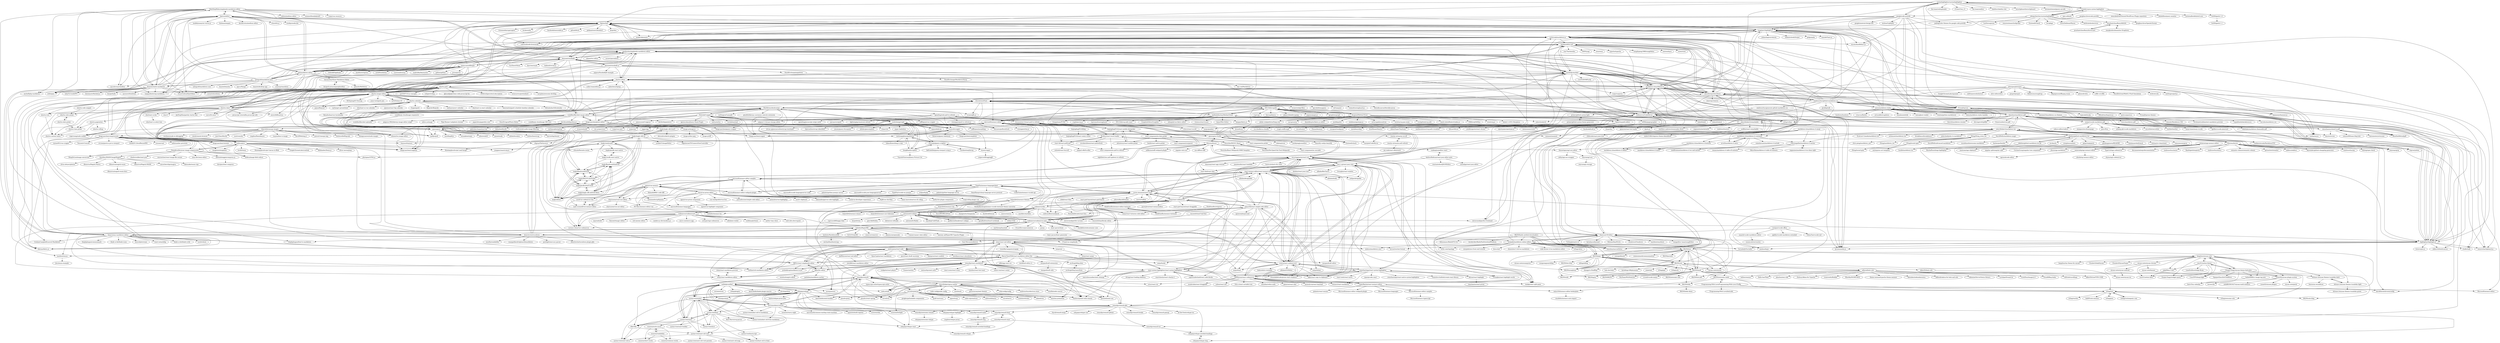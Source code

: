 digraph G {
"NextStepWebs/simplemde-markdown-editor" -> "lepture/editor"
"NextStepWebs/simplemde-markdown-editor" -> "chjj/marked"
"NextStepWebs/simplemde-markdown-editor" -> "toopay/bootstrap-markdown" ["e"=1]
"NextStepWebs/simplemde-markdown-editor" -> "jbt/markdown-editor"
"NextStepWebs/simplemde-markdown-editor" -> "OscarGodson/EpicEditor" ["e"=1]
"NextStepWebs/simplemde-markdown-editor" -> "domchristie/to-markdown"
"NextStepWebs/simplemde-markdown-editor" -> "sofish/pen" ["e"=1]
"NextStepWebs/simplemde-markdown-editor" -> "isagalaev/highlight.js"
"NextStepWebs/simplemde-markdown-editor" -> "evilstreak/markdown-js"
"NextStepWebs/simplemde-markdown-editor" -> "GrahamCampbell/Laravel-Markdown" ["e"=1]
"NextStepWebs/simplemde-markdown-editor" -> "mycolorway/simditor" ["e"=1]
"NextStepWebs/simplemde-markdown-editor" -> "yabwe/medium-editor" ["e"=1]
"NextStepWebs/simplemde-markdown-editor" -> "michelf/php-markdown" ["e"=1]
"NextStepWebs/simplemde-markdown-editor" -> "summerblue/phphub5" ["e"=1]
"NextStepWebs/simplemde-markdown-editor" -> "vuejs/vue-resource" ["e"=1]
"tylingsoft/markdown-plus" -> "pandao/editor.md"
"tylingsoft/markdown-plus" -> "jbt/markdown-editor"
"tylingsoft/markdown-plus" -> "uranusjr/macdown" ["e"=1]
"tylingsoft/markdown-plus" -> "lepture/editor"
"tylingsoft/markdown-plus" -> "NextStepWebs/simplemde-markdown-editor"
"tylingsoft/markdown-plus" -> "mycolorway/simditor" ["e"=1]
"tylingsoft/markdown-plus" -> "tylingsoft/markdown-core"
"tylingsoft/markdown-plus" -> "domchristie/to-markdown"
"tylingsoft/markdown-plus" -> "chjj/marked"
"tylingsoft/markdown-plus" -> "evilstreak/markdown-js"
"tylingsoft/markdown-plus" -> "sparksuite/simplemde-markdown-editor"
"tylingsoft/markdown-plus" -> "leanote/leanote" ["e"=1]
"tylingsoft/markdown-plus" -> "egrcc/Mango"
"tylingsoft/markdown-plus" -> "leanote/desktop-app" ["e"=1]
"tylingsoft/markdown-plus" -> "benweet/stackedit"
"pandao/editor.md" -> "hinesboy/mavonEditor" ["e"=1]
"pandao/editor.md" -> "benweet/stackedit"
"pandao/editor.md" -> "wangfupeng1988/wangEditor" ["e"=1]
"pandao/editor.md" -> "sparksuite/simplemde-markdown-editor"
"pandao/editor.md" -> "markedjs/marked"
"pandao/editor.md" -> "sentsin/layui" ["e"=1]
"pandao/editor.md" -> "iview/iview" ["e"=1]
"pandao/editor.md" -> "star7th/showdoc" ["e"=1]
"pandao/editor.md" -> "nhn/tui.editor"
"pandao/editor.md" -> "YMFE/yapi" ["e"=1]
"pandao/editor.md" -> "showdownjs/showdown"
"pandao/editor.md" -> "weui/weui" ["e"=1]
"pandao/editor.md" -> "Vanessa219/vditor"
"pandao/editor.md" -> "codemirror/CodeMirror"
"pandao/editor.md" -> "typecho/typecho" ["e"=1]
"Vanessa219/vditor" -> "nicejade/markdown-online-editor"
"Vanessa219/vditor" -> "88250/lute"
"Vanessa219/vditor" -> "siyuan-note/siyuan" ["e"=1]
"Vanessa219/vditor" -> "Saul-Mirone/milkdown" ["e"=1]
"Vanessa219/vditor" -> "hinesboy/mavonEditor" ["e"=1]
"Vanessa219/vditor" -> "88250/symphony" ["e"=1]
"Vanessa219/vditor" -> "pandao/editor.md"
"Vanessa219/vditor" -> "wangeditor-team/wangEditor" ["e"=1]
"Vanessa219/vditor" -> "nhn/tui.editor"
"Vanessa219/vditor" -> "TuSimple/naive-ui" ["e"=1]
"Vanessa219/vditor" -> "bytedance/bytemd" ["e"=1]
"Vanessa219/vditor" -> "Molunerfinn/PicGo" ["e"=1]
"Vanessa219/vditor" -> "cloudreve/Cloudreve" ["e"=1]
"Vanessa219/vditor" -> "marktext/marktext" ["e"=1]
"Vanessa219/vditor" -> "markedjs/marked"
"markedjs/marked" -> "markdown-it/markdown-it"
"markedjs/marked" -> "highlightjs/highlight.js"
"markedjs/marked" -> "showdownjs/showdown"
"markedjs/marked" -> "cure53/DOMPurify" ["e"=1]
"markedjs/marked" -> "microsoft/monaco-editor"
"markedjs/marked" -> "pandao/editor.md"
"markedjs/marked" -> "iamkun/dayjs" ["e"=1]
"markedjs/marked" -> "sparksuite/simplemde-markdown-editor"
"markedjs/marked" -> "tj/commander.js" ["e"=1]
"markedjs/marked" -> "codemirror/CodeMirror"
"markedjs/marked" -> "lerna/lerna" ["e"=1]
"markedjs/marked" -> "nhn/tui.editor"
"markedjs/marked" -> "sindresorhus/github-markdown-css"
"markedjs/marked" -> "vitejs/vite" ["e"=1]
"markedjs/marked" -> "vuejs/vuepress" ["e"=1]
"showdownjs/showdown" -> "markedjs/marked"
"showdownjs/showdown" -> "markdown-it/markdown-it"
"showdownjs/showdown" -> "evilstreak/markdown-js"
"showdownjs/showdown" -> "chjj/marked"
"showdownjs/showdown" -> "sparksuite/simplemde-markdown-editor"
"showdownjs/showdown" -> "pandao/editor.md"
"showdownjs/showdown" -> "codemirror/CodeMirror"
"showdownjs/showdown" -> "sindresorhus/github-markdown-css"
"showdownjs/showdown" -> "highlightjs/highlight.js"
"showdownjs/showdown" -> "benweet/stackedit"
"showdownjs/showdown" -> "isagalaev/highlight.js"
"showdownjs/showdown" -> "tj/commander.js" ["e"=1]
"showdownjs/showdown" -> "cheeriojs/cheerio" ["e"=1]
"showdownjs/showdown" -> "zenorocha/clipboard.js" ["e"=1]
"showdownjs/showdown" -> "eligrey/FileSaver.js" ["e"=1]
"google/code-prettify" -> "syntaxhighlighter/syntaxhighlighter"
"google/code-prettify" -> "isagalaev/highlight.js"
"google/code-prettify" -> "PrismJS/prism"
"google/code-prettify" -> "jmblog/color-themes-for-google-code-prettify"
"google/code-prettify" -> "chjj/marked"
"google/code-prettify" -> "codemirror/CodeMirror"
"google/code-prettify" -> "showdownjs/showdown"
"google/code-prettify" -> "select2/select2" ["e"=1]
"google/code-prettify" -> "evilstreak/markdown-js"
"google/code-prettify" -> "zenorocha/clipboard.js" ["e"=1]
"google/code-prettify" -> "highlightjs/highlight.js"
"google/code-prettify" -> "ajaxorg/ace"
"google/code-prettify" -> "google/material-design-lite" ["e"=1]
"google/code-prettify" -> "wycats/handlebars.js" ["e"=1]
"google/code-prettify" -> "mishoo/UglifyJS2" ["e"=1]
"joemccann/dillinger" -> "benweet/stackedit"
"joemccann/dillinger" -> "chjj/marked"
"joemccann/dillinger" -> "OscarGodson/EpicEditor" ["e"=1]
"joemccann/dillinger" -> "Laverna/laverna" ["e"=1]
"joemccann/dillinger" -> "evilstreak/markdown-js"
"joemccann/dillinger" -> "GitbookIO/gitbook" ["e"=1]
"joemccann/dillinger" -> "jbt/markdown-editor"
"joemccann/dillinger" -> "rogerwang/node-webkit" ["e"=1]
"joemccann/dillinger" -> "madrobby/keymaster" ["e"=1]
"joemccann/dillinger" -> "gollum/gollum" ["e"=1]
"joemccann/dillinger" -> "ajaxorg/ace"
"joemccann/dillinger" -> "prose/prose" ["e"=1]
"joemccann/dillinger" -> "imathis/octopress" ["e"=1]
"joemccann/dillinger" -> "sofish/pen" ["e"=1]
"joemccann/dillinger" -> "zurb/foundation" ["e"=1]
"PrismJS/prism" -> "highlightjs/highlight.js"
"PrismJS/prism" -> "isagalaev/highlight.js"
"PrismJS/prism" -> "markedjs/marked"
"PrismJS/prism" -> "codemirror/CodeMirror"
"PrismJS/prism" -> "markdown-it/markdown-it"
"PrismJS/prism" -> "mdx-js/mdx" ["e"=1]
"PrismJS/prism" -> "rollup/rollup" ["e"=1]
"PrismJS/prism" -> "PrismJS/prism-themes" ["e"=1]
"PrismJS/prism" -> "chalk/chalk" ["e"=1]
"PrismJS/prism" -> "hammerjs/hammer.js" ["e"=1]
"PrismJS/prism" -> "lerna/lerna" ["e"=1]
"PrismJS/prism" -> "typicode/husky" ["e"=1]
"PrismJS/prism" -> "SBoudrias/Inquirer.js" ["e"=1]
"PrismJS/prism" -> "emotion-js/emotion" ["e"=1]
"PrismJS/prism" -> "postcss/postcss" ["e"=1]
"jasonm23/markdown-css-themes" -> "mixu/markdown-styles"
"jasonm23/markdown-css-themes" -> "simonlc/Markdown-CSS"
"jasonm23/markdown-css-themes" -> "yrgoldteeth/darkdowncss"
"jasonm23/markdown-css-themes" -> "sindresorhus/github-markdown-css"
"jasonm23/markdown-css-themes" -> "mrcoles/markdown-css" ["e"=1]
"jasonm23/markdown-css-themes" -> "revolunet/sublimetext-markdown-preview" ["e"=1]
"mixu/markdown-styles" -> "jasonm23/markdown-css-themes"
"mixu/markdown-styles" -> "mixu/ghost-render"
"mixu/markdown-styles" -> "sindresorhus/github-markdown-css"
"mixu/markdown-styles" -> "arturadib/strapdown" ["e"=1]
"mixu/markdown-styles" -> "chjj/marked"
"mixu/markdown-styles" -> "Dynalon/mdwiki" ["e"=1]
"mixu/markdown-styles" -> "simonlc/Markdown-CSS"
"mixu/markdown-styles" -> "alanshaw/markdown-pdf"
"mixu/markdown-styles" -> "trentm/python-markdown2" ["e"=1]
"mixu/markdown-styles" -> "mixu/markdown-styles-lambda"
"mixu/markdown-styles" -> "isagalaev/highlight.js"
"mixu/markdown-styles" -> "mrcoles/markdown-css" ["e"=1]
"mixu/markdown-styles" -> "hoedown/hoedown" ["e"=1]
"mixu/markdown-styles" -> "rstacruz/flatdoc" ["e"=1]
"mixu/markdown-styles" -> "evilstreak/markdown-js"
"sindresorhus/github-markdown-css" -> "markedjs/marked"
"sindresorhus/github-markdown-css" -> "markdown-it/markdown-it"
"sindresorhus/github-markdown-css" -> "showdownjs/showdown"
"sindresorhus/github-markdown-css" -> "chjj/marked"
"sindresorhus/github-markdown-css" -> "highlightjs/highlight.js"
"sindresorhus/github-markdown-css" -> "sindresorhus/generate-github-markdown-css"
"sindresorhus/github-markdown-css" -> "pandao/editor.md"
"sindresorhus/github-markdown-css" -> "isagalaev/highlight.js"
"sindresorhus/github-markdown-css" -> "mixu/markdown-styles"
"sindresorhus/github-markdown-css" -> "evilstreak/markdown-js"
"sindresorhus/github-markdown-css" -> "sparksuite/simplemde-markdown-editor"
"sindresorhus/github-markdown-css" -> "PrismJS/prism"
"sindresorhus/github-markdown-css" -> "hinesboy/mavonEditor" ["e"=1]
"sindresorhus/github-markdown-css" -> "rexxars/react-markdown" ["e"=1]
"sindresorhus/github-markdown-css" -> "gitalk/gitalk" ["e"=1]
"photopea/photopea" -> "meltingice/psd.js" ["e"=1]
"photopea/photopea" -> "nhn/tui.image-editor"
"photopea/photopea" -> "fabricjs/fabric.js" ["e"=1]
"photopea/photopea" -> "GoogleChromeLabs/squoosh" ["e"=1]
"photopea/photopea" -> "mltframework/shotcut" ["e"=1]
"photopea/photopea" -> "viliusle/miniPaint"
"photopea/photopea" -> "photopea/UPNG.js" ["e"=1]
"photopea/photopea" -> "olive-editor/olive" ["e"=1]
"photopea/photopea" -> "penpot/penpot" ["e"=1]
"photopea/photopea" -> "RobinLinus/snapdrop" ["e"=1]
"photopea/photopea" -> "ffmpegwasm/ffmpeg.wasm" ["e"=1]
"photopea/photopea" -> "pbatard/rufus" ["e"=1]
"photopea/photopea" -> "ruffle-rs/ruffle" ["e"=1]
"photopea/photopea" -> "PavelDoGreat/WebGL-Fluid-Simulation" ["e"=1]
"photopea/photopea" -> "liriliri/eruda" ["e"=1]
"highlightjs/highlight.js" -> "markedjs/marked"
"highlightjs/highlight.js" -> "PrismJS/prism"
"highlightjs/highlight.js" -> "markdown-it/markdown-it"
"highlightjs/highlight.js" -> "codemirror/CodeMirror"
"highlightjs/highlight.js" -> "microsoft/monaco-editor"
"highlightjs/highlight.js" -> "showdownjs/showdown"
"highlightjs/highlight.js" -> "tj/commander.js" ["e"=1]
"highlightjs/highlight.js" -> "fabricjs/fabric.js" ["e"=1]
"highlightjs/highlight.js" -> "iamkun/dayjs" ["e"=1]
"highlightjs/highlight.js" -> "SortableJS/Sortable" ["e"=1]
"highlightjs/highlight.js" -> "niklasvh/html2canvas" ["e"=1]
"highlightjs/highlight.js" -> "sindresorhus/github-markdown-css"
"highlightjs/highlight.js" -> "chalk/chalk" ["e"=1]
"highlightjs/highlight.js" -> "brix/crypto-js" ["e"=1]
"highlightjs/highlight.js" -> "zenorocha/clipboard.js" ["e"=1]
"mac-s-g/react-json-view" -> "securingsincity/react-ace"
"mac-s-g/react-json-view" -> "react-monaco-editor/react-monaco-editor"
"mac-s-g/react-json-view" -> "bvaughn/react-highlight-words" ["e"=1]
"mac-s-g/react-json-view" -> "alexkuz/react-json-tree" ["e"=1]
"mac-s-g/react-json-view" -> "nkbt/react-copy-to-clipboard" ["e"=1]
"mac-s-g/react-json-view" -> "tomkp/react-split-pane" ["e"=1]
"mac-s-g/react-json-view" -> "suren-atoyan/monaco-react"
"mac-s-g/react-json-view" -> "umijs/hooks" ["e"=1]
"mac-s-g/react-json-view" -> "margox/braft-editor" ["e"=1]
"mac-s-g/react-json-view" -> "alibaba/hooks" ["e"=1]
"mac-s-g/react-json-view" -> "alibaba/BizCharts" ["e"=1]
"mac-s-g/react-json-view" -> "react-dnd/react-dnd" ["e"=1]
"mac-s-g/react-json-view" -> "scniro/react-codemirror2"
"mac-s-g/react-json-view" -> "webpack/tapable" ["e"=1]
"mac-s-g/react-json-view" -> "bvaughn/react-window" ["e"=1]
"88250/awesome-seeds" -> "88250/latke"
"88250/awesome-seeds" -> "b3log/lute"
"88250/awesome-seeds" -> "Programming-With-Love/Programming-With-Love-Profile"
"yzane/vscode-markdown-pdf" -> "alanshaw/markdown-pdf"
"yzane/vscode-markdown-pdf" -> "simonhaenisch/md-to-pdf"
"yzane/vscode-markdown-pdf" -> "marp-team/marp-vscode" ["e"=1]
"yzane/vscode-markdown-pdf" -> "qjebbs/vscode-plantuml" ["e"=1]
"yzane/vscode-markdown-pdf" -> "sakura-editor/sakura" ["e"=1]
"yzane/vscode-markdown-pdf" -> "kmuto/review" ["e"=1]
"yzane/vscode-markdown-pdf" -> "omegasisters/homepage" ["e"=1]
"yzane/vscode-markdown-pdf" -> "pixiv/Mux" ["e"=1]
"yzane/vscode-markdown-pdf" -> "yzhang-gh/vscode-markdown" ["e"=1]
"yzane/vscode-markdown-pdf" -> "secretlint/secretlint" ["e"=1]
"yzane/vscode-markdown-pdf" -> "textlint/textlint" ["e"=1]
"lukechilds/merge-images" -> "davidsonfellipe/lena.js"
"lukechilds/merge-images" -> "nuxt/consola" ["e"=1]
"lukechilds/merge-images" -> "mapbox/flamebearer" ["e"=1]
"lukechilds/merge-images" -> "tsayen/dom-to-image" ["e"=1]
"lukechilds/merge-images" -> "RevillWeb/img-2" ["e"=1]
"lukechilds/merge-images" -> "fengyuanchen/compressorjs"
"lukechilds/merge-images" -> "preco21/merge-img"
"lukechilds/merge-images" -> "benhowdle89/grade" ["e"=1]
"lukechilds/merge-images" -> "zhangyuanwei/node-images" ["e"=1]
"lukechilds/merge-images" -> "nhnent/tui.image-editor" ["e"=1]
"lukechilds/merge-images" -> "nhn/tui.image-editor"
"lukechilds/merge-images" -> "nswbmw/node-in-debugging" ["e"=1]
"lukechilds/merge-images" -> "nodeca/pica"
"lukechilds/merge-images" -> "intoli/remote-browser" ["e"=1]
"lukechilds/merge-images" -> "JustClear/blurify" ["e"=1]
"benweet/stackedit" -> "joemccann/dillinger"
"benweet/stackedit" -> "pandao/editor.md"
"benweet/stackedit" -> "chjj/marked"
"benweet/stackedit" -> "markdown-it/markdown-it"
"benweet/stackedit" -> "GitbookIO/gitbook" ["e"=1]
"benweet/stackedit" -> "ajaxorg/ace"
"benweet/stackedit" -> "codemirror/CodeMirror"
"benweet/stackedit" -> "TryGhost/Ghost" ["e"=1]
"benweet/stackedit" -> "benweet/stackedit.js"
"benweet/stackedit" -> "quilljs/quill" ["e"=1]
"benweet/stackedit" -> "knsv/mermaid" ["e"=1]
"benweet/stackedit" -> "sparksuite/simplemde-markdown-editor"
"benweet/stackedit" -> "hakimel/reveal.js" ["e"=1]
"benweet/stackedit" -> "showdownjs/showdown"
"benweet/stackedit" -> "markedjs/marked"
"isagalaev/highlight.js" -> "chjj/marked"
"isagalaev/highlight.js" -> "julianshapiro/velocity" ["e"=1]
"isagalaev/highlight.js" -> "evilstreak/markdown-js"
"isagalaev/highlight.js" -> "PrismJS/prism"
"isagalaev/highlight.js" -> "codemirror/CodeMirror"
"isagalaev/highlight.js" -> "ajaxorg/ace"
"isagalaev/highlight.js" -> "wycats/handlebars.js" ["e"=1]
"isagalaev/highlight.js" -> "nolimits4web/Swiper" ["e"=1]
"isagalaev/highlight.js" -> "gulpjs/gulp" ["e"=1]
"isagalaev/highlight.js" -> "nnnick/Chart.js" ["e"=1]
"isagalaev/highlight.js" -> "substack/node-browserify" ["e"=1]
"isagalaev/highlight.js" -> "hammerjs/hammer.js" ["e"=1]
"isagalaev/highlight.js" -> "moment/moment" ["e"=1]
"isagalaev/highlight.js" -> "mzabriskie/axios" ["e"=1]
"isagalaev/highlight.js" -> "caolan/async" ["e"=1]
"codemirror/dev" -> "codemirror/codemirror5"
"codemirror/dev" -> "uiwjs/react-codemirror"
"codemirror/dev" -> "microsoft/monaco-editor"
"codemirror/dev" -> "codesandbox/sandpack" ["e"=1]
"codemirror/dev" -> "surmon-china/vue-codemirror" ["e"=1]
"codemirror/dev" -> "suren-atoyan/monaco-react"
"codemirror/dev" -> "markdoc/markdoc" ["e"=1]
"codemirror/dev" -> "YousefED/BlockNote" ["e"=1]
"codemirror/dev" -> "scniro/react-codemirror2"
"codemirror/dev" -> "changesets/changesets" ["e"=1]
"codemirror/dev" -> "react-monaco-editor/react-monaco-editor"
"codemirror/dev" -> "facebook/lexical" ["e"=1]
"codemirror/dev" -> "shikijs/shiki" ["e"=1]
"codemirror/dev" -> "stackblitz/webcontainer-core" ["e"=1]
"codemirror/dev" -> "unocss/unocss" ["e"=1]
"i5ting/i5ting_ztree_toc" -> "i5ting/tocmd.npm"
"i5ting/i5ting_ztree_toc" -> "chris-peng/markdown_nav"
"i5ting/i5ting_ztree_toc" -> "i5ting/tocmd.gem"
"i5ting/i5ting_ztree_toc" -> "i5ting/markdown_toc"
"Foliotek/Croppie" -> "fengyuanchen/cropperjs" ["e"=1]
"Foliotek/Croppie" -> "scottcheng/cropit"
"Foliotek/Croppie" -> "fengyuanchen/cropper" ["e"=1]
"Foliotek/Croppie" -> "jofftiquez/vue-croppie"
"Foliotek/Croppie" -> "sconsult/croppic"
"Foliotek/Croppie" -> "tapmodo/Jcrop" ["e"=1]
"Foliotek/Croppie" -> "exif-js/exif-js" ["e"=1]
"Foliotek/Croppie" -> "fengyuanchen/jquery-cropper" ["e"=1]
"Foliotek/Croppie" -> "blueimp/JavaScript-Load-Image" ["e"=1]
"Foliotek/Croppie" -> "verlok/lazyload" ["e"=1]
"Foliotek/Croppie" -> "MattKetmo/darkroomjs"
"Foliotek/Croppie" -> "jamesssooi/Croppr.js"
"Foliotek/Croppie" -> "select2/select2" ["e"=1]
"Foliotek/Croppie" -> "jwagner/smartcrop.js" ["e"=1]
"Foliotek/Croppie" -> "igorescobar/jQuery-Mask-Plugin" ["e"=1]
"domchristie/to-markdown" -> "chjj/marked"
"domchristie/to-markdown" -> "evilstreak/markdown-js"
"domchristie/to-markdown" -> "leeoniya/reMarked.js"
"domchristie/to-markdown" -> "OscarGodson/EpicEditor" ["e"=1]
"domchristie/to-markdown" -> "toopay/bootstrap-markdown" ["e"=1]
"domchristie/to-markdown" -> "coreyti/showdown" ["e"=1]
"domchristie/to-markdown" -> "sofish/pen" ["e"=1]
"domchristie/to-markdown" -> "NextStepWebs/simplemde-markdown-editor"
"domchristie/to-markdown" -> "bergie/hallo" ["e"=1]
"domchristie/to-markdown" -> "thephpleague/html-to-markdown" ["e"=1]
"domchristie/to-markdown" -> "lepture/editor"
"domchristie/to-markdown" -> "aaronsw/html2text" ["e"=1]
"domchristie/to-markdown" -> "michelf/php-markdown" ["e"=1]
"domchristie/to-markdown" -> "ksky521/nodePPT" ["e"=1]
"domchristie/to-markdown" -> "isagalaev/highlight.js"
"fengyuanchen/compressorjs" -> "Donaldcwl/browser-image-compression"
"fengyuanchen/compressorjs" -> "fengyuanchen/cropperjs" ["e"=1]
"fengyuanchen/compressorjs" -> "nodeca/pica"
"fengyuanchen/compressorjs" -> "WangYuLue/image-conversion" ["e"=1]
"fengyuanchen/compressorjs" -> "fengyuanchen/viewerjs" ["e"=1]
"fengyuanchen/compressorjs" -> "xyxiao001/vue-cropper" ["e"=1]
"fengyuanchen/compressorjs" -> "Tencent/vConsole" ["e"=1]
"fengyuanchen/compressorjs" -> "evrone/postcss-px-to-viewport" ["e"=1]
"fengyuanchen/compressorjs" -> "nhn/tui.image-editor"
"fengyuanchen/compressorjs" -> "fabricjs/fabric.js" ["e"=1]
"fengyuanchen/compressorjs" -> "think2011/localResizeIMG" ["e"=1]
"fengyuanchen/compressorjs" -> "youzan/vant" ["e"=1]
"fengyuanchen/compressorjs" -> "nefe/number-precision" ["e"=1]
"fengyuanchen/compressorjs" -> "eligrey/FileSaver.js" ["e"=1]
"fengyuanchen/compressorjs" -> "imagemin/imagemin" ["e"=1]
"cnu4/vue-codemirror-lite" -> "surmon-china/vue-codemirror" ["e"=1]
"cnu4/vue-codemirror-lite" -> "matt-oconnell/vue-monaco-editor"
"markdown-it/markdown-it" -> "markedjs/marked"
"markdown-it/markdown-it" -> "showdownjs/showdown"
"markdown-it/markdown-it" -> "vuejs/vuepress" ["e"=1]
"markdown-it/markdown-it" -> "chjj/marked"
"markdown-it/markdown-it" -> "highlightjs/highlight.js"
"markdown-it/markdown-it" -> "tj/commander.js" ["e"=1]
"markdown-it/markdown-it" -> "codemirror/CodeMirror"
"markdown-it/markdown-it" -> "rollup/rollup" ["e"=1]
"markdown-it/markdown-it" -> "microsoft/monaco-editor"
"markdown-it/markdown-it" -> "hinesboy/mavonEditor" ["e"=1]
"markdown-it/markdown-it" -> "evilstreak/markdown-js"
"markdown-it/markdown-it" -> "lerna/lerna" ["e"=1]
"markdown-it/markdown-it" -> "benweet/stackedit"
"markdown-it/markdown-it" -> "chalk/chalk" ["e"=1]
"markdown-it/markdown-it" -> "sparksuite/simplemde-markdown-editor"
"markdown-it/markdown-it-emoji" -> "valeriangalliat/markdown-it-anchor"
"markdown-it/markdown-it-emoji" -> "markdown-it/markdown-it-footnote"
"markdown-it/markdown-it-emoji" -> "markdown-it/markdown-it-container"
"markdown-it/markdown-it-emoji" -> "markdown-it/markdown-it-deflist"
"markdown-it/markdown-it-emoji" -> "xinlei3166/vitepress-theme-demoblock" ["e"=1]
"markdown-it/markdown-it-emoji" -> "arve0/markdown-it-attrs"
"BlueHatbRit/mdpdf" -> "alanshaw/markdown-pdf"
"BlueHatbRit/mdpdf" -> "simonhaenisch/md-to-pdf"
"MattKetmo/darkroomjs" -> "meltingice/CamanJS" ["e"=1]
"MattKetmo/darkroomjs" -> "viliusle/miniPaint"
"MattKetmo/darkroomjs" -> "kangax/fabric.js" ["e"=1]
"MattKetmo/darkroomjs" -> "fengyuanchen/photo-editor"
"MattKetmo/darkroomjs" -> "sconsult/croppic"
"MattKetmo/darkroomjs" -> "fengyuanchen/cropper" ["e"=1]
"MattKetmo/darkroomjs" -> "nhn/tui.image-editor"
"MattKetmo/darkroomjs" -> "pixolith/fabricjs-customise-controls-extension" ["e"=1]
"MattKetmo/darkroomjs" -> "Foliotek/Croppie"
"MattKetmo/darkroomjs" -> "scottcheng/cropit"
"MattKetmo/darkroomjs" -> "matiasgagliano/guillotine"
"MattKetmo/darkroomjs" -> "evanw/glfx.js" ["e"=1]
"MattKetmo/darkroomjs" -> "fengyuanchen/cropperjs" ["e"=1]
"MattKetmo/darkroomjs" -> "scaleflex/filerobot-image-editor"
"MattKetmo/darkroomjs" -> "apeatling/web-pull-to-refresh"
"chjj/marked" -> "evilstreak/markdown-js"
"chjj/marked" -> "isagalaev/highlight.js"
"chjj/marked" -> "caolan/async" ["e"=1]
"chjj/marked" -> "mzabriskie/axios" ["e"=1]
"chjj/marked" -> "substack/node-browserify" ["e"=1]
"chjj/marked" -> "rogerwang/node-webkit" ["e"=1]
"chjj/marked" -> "visionmedia/superagent" ["e"=1]
"chjj/marked" -> "kriskowal/q" ["e"=1]
"chjj/marked" -> "markdown-it/markdown-it"
"chjj/marked" -> "showdownjs/showdown"
"chjj/marked" -> "facebook/immutable-js" ["e"=1]
"chjj/marked" -> "github/fetch" ["e"=1]
"chjj/marked" -> "petkaantonov/bluebird" ["e"=1]
"chjj/marked" -> "ajaxorg/ace"
"chjj/marked" -> "koajs/koa" ["e"=1]
"codemirror/codemirror5" -> "codemirror/dev"
"codemirror/codemirror5" -> "surmon-china/vue-codemirror" ["e"=1]
"codemirror/codemirror5" -> "microsoft/monaco-editor"
"codemirror/codemirror5" -> "alibaba/x-render" ["e"=1]
"codemirror/codemirror5" -> "webfansplz/temir" ["e"=1]
"codemirror/codemirror5" -> "antfu/v-lazy-show" ["e"=1]
"codemirror/codemirror5" -> "web-infra-dev/rspack" ["e"=1]
"codemirror/codemirror5" -> "acornjs/acorn" ["e"=1]
"codemirror/codemirror5" -> "unjs/unbuild" ["e"=1]
"codemirror/codemirror5" -> "Tencent/tmagic-editor" ["e"=1]
"codemirror/codemirror5" -> "umijs/dumi" ["e"=1]
"codemirror/codemirror5" -> "red-axe/am-editor" ["e"=1]
"codemirror/codemirror5" -> "modern-js-dev/modern.js" ["e"=1]
"codemirror/codemirror5" -> "micro-zoe/micro-app" ["e"=1]
"codemirror/codemirror5" -> "scttcper/ngx-codemirror"
"nhn/tui.calendar" -> "fullcalendar/fullcalendar" ["e"=1]
"nhn/tui.calendar" -> "nhn/tui.chart"
"nhn/tui.calendar" -> "nhn/tui.grid"
"nhn/tui.calendar" -> "nhn/tui.editor"
"nhn/tui.calendar" -> "jquense/react-big-calendar" ["e"=1]
"nhn/tui.calendar" -> "nhn/tui.image-editor"
"nhn/tui.calendar" -> "nhn/toast-ui.react-calendar"
"nhn/tui.calendar" -> "neuronetio/gantt-schedule-timeline-calendar" ["e"=1]
"nhn/tui.calendar" -> "nhn/toast-ui.vue-calendar"
"nhn/tui.calendar" -> "frappe/gantt" ["e"=1]
"nhn/tui.calendar" -> "pqina/filepond" ["e"=1]
"nhn/tui.calendar" -> "flatpickr/flatpickr" ["e"=1]
"nhn/tui.calendar" -> "nathanreyes/v-calendar" ["e"=1]
"nhn/tui.calendar" -> "SortableJS/Sortable" ["e"=1]
"nhn/tui.calendar" -> "myliang/x-spreadsheet" ["e"=1]
"benweet/stackedit.js" -> "benweet/stackedit"
"benweet/stackedit.js" -> "sparksuite/simplemde-markdown-editor"
"benweet/stackedit.js" -> "StackExchange/pagedown"
"benweet/stackedit.js" -> "jaipara/StackeditJS-example"
"benweet/stackedit.js" -> "domchristie/turndown"
"benweet/stackedit.js" -> "Ionaru/easy-markdown-editor"
"benweet/stackedit.js" -> "nhn/tui.editor"
"benweet/stackedit.js" -> "pandao/editor.md"
"benweet/stackedit.js" -> "markdown-it/markdown-it"
"benweet/stackedit.js" -> "marktext/muya"
"benweet/stackedit.js" -> "markedjs/marked"
"codemirror/CodeMirror" -> "ajaxorg/ace"
"codemirror/CodeMirror" -> "microsoft/monaco-editor"
"codemirror/CodeMirror" -> "Microsoft/monaco-editor" ["e"=1]
"codemirror/CodeMirror" -> "quilljs/quill" ["e"=1]
"codemirror/CodeMirror" -> "zenorocha/clipboard.js" ["e"=1]
"codemirror/CodeMirror" -> "niklasvh/html2canvas" ["e"=1]
"codemirror/CodeMirror" -> "lodash/lodash" ["e"=1]
"codemirror/CodeMirror" -> "tj/commander.js" ["e"=1]
"codemirror/CodeMirror" -> "lerna/lerna" ["e"=1]
"codemirror/CodeMirror" -> "umijs/qiankun" ["e"=1]
"codemirror/CodeMirror" -> "markdown-it/markdown-it"
"codemirror/CodeMirror" -> "rollup/rollup" ["e"=1]
"codemirror/CodeMirror" -> "facebook/draft-js" ["e"=1]
"codemirror/CodeMirror" -> "markedjs/marked"
"codemirror/CodeMirror" -> "babel/babel" ["e"=1]
"88250/baidu-netdisk-downloaderx" -> "felixonmars/BaiduPCS-Go" ["e"=1]
"88250/baidu-netdisk-downloaderx" -> "88250/pipe"
"88250/baidu-netdisk-downloaderx" -> "88250/awesome-seeds"
"88250/baidu-netdisk-downloaderx" -> "88250/solo"
"88250/baidu-netdisk-downloaderx" -> "Accelerider/BaiduPanDownloadWinform" ["e"=1]
"88250/baidu-netdisk-downloaderx" -> "nicejade/markdown-online-editor"
"remarkjs/remark" -> "unifiedjs/unified"
"remarkjs/remark" -> "jonschlinkert/gray-matter"
"remarkjs/remark" -> "rehypejs/rehype"
"remarkjs/remark" -> "mdx-js/mdx" ["e"=1]
"remarkjs/remark" -> "remarkjs/react-markdown"
"remarkjs/remark" -> "syntax-tree/mdast"
"remarkjs/remark" -> "micromark/micromark"
"remarkjs/remark" -> "markedjs/marked"
"remarkjs/remark" -> "markdown-it/markdown-it"
"remarkjs/remark" -> "vercel/styled-jsx"
"remarkjs/remark" -> "vercel/swr" ["e"=1]
"remarkjs/remark" -> "remarkjs/remark-html"
"remarkjs/remark" -> "emotion-js/emotion" ["e"=1]
"remarkjs/remark" -> "hashicorp/next-mdx-remote" ["e"=1]
"remarkjs/remark" -> "typescript-eslint/typescript-eslint" ["e"=1]
"domchristie/turndown" -> "euangoddard/clipboard2markdown"
"domchristie/turndown" -> "markedjs/marked"
"domchristie/turndown" -> "showdownjs/showdown"
"domchristie/turndown" -> "markdown-it/markdown-it"
"domchristie/turndown" -> "thephpleague/html-to-markdown" ["e"=1]
"domchristie/turndown" -> "postlight/mercury-parser" ["e"=1]
"domchristie/turndown" -> "domchristie/turndown-plugin-gfm"
"domchristie/turndown" -> "mozilla/readability" ["e"=1]
"domchristie/turndown" -> "sparksuite/simplemde-markdown-editor"
"domchristie/turndown" -> "highlightjs/highlight.js"
"domchristie/turndown" -> "laobubu/HyperMD"
"domchristie/turndown" -> "nhn/tui.editor"
"domchristie/turndown" -> "pandao/editor.md"
"domchristie/turndown" -> "lyricat/wechat-format" ["e"=1]
"domchristie/turndown" -> "mdnice/markdown-nice" ["e"=1]
"react-component/m-picker" -> "react-component/m-date-picker"
"react-component/m-picker" -> "react-component/m-cascader"
"react-monaco-editor/react-monaco-editor" -> "suren-atoyan/monaco-react"
"react-monaco-editor/react-monaco-editor" -> "microsoft/monaco-editor"
"react-monaco-editor/react-monaco-editor" -> "securingsincity/react-ace"
"react-monaco-editor/react-monaco-editor" -> "scniro/react-codemirror2"
"react-monaco-editor/react-monaco-editor" -> "umijs/dumi" ["e"=1]
"react-monaco-editor/react-monaco-editor" -> "alibaba/designable" ["e"=1]
"react-monaco-editor/react-monaco-editor" -> "mac-s-g/react-json-view"
"react-monaco-editor/react-monaco-editor" -> "microsoft/monaco-editor-webpack-plugin"
"react-monaco-editor/react-monaco-editor" -> "microsoft/monaco-editor-samples"
"react-monaco-editor/react-monaco-editor" -> "umijs/father" ["e"=1]
"react-monaco-editor/react-monaco-editor" -> "margox/braft-editor" ["e"=1]
"react-monaco-editor/react-monaco-editor" -> "tomkp/react-split-pane" ["e"=1]
"react-monaco-editor/react-monaco-editor" -> "uiwjs/react-codemirror"
"react-monaco-editor/react-monaco-editor" -> "webpack/tapable" ["e"=1]
"react-monaco-editor/react-monaco-editor" -> "alibaba/hooks" ["e"=1]
"nodeca/pica" -> "nodeca/image-blob-reduce"
"nodeca/pica" -> "fengyuanchen/compressorjs"
"nodeca/pica" -> "viliusle/Hermite-resize"
"nodeca/pica" -> "blueimp/JavaScript-Load-Image" ["e"=1]
"nodeca/pica" -> "davidsonfellipe/lena.js"
"nodeca/pica" -> "oliver-moran/jimp" ["e"=1]
"nodeca/pica" -> "lovell/sharp" ["e"=1]
"nodeca/pica" -> "fengyuanchen/cropperjs" ["e"=1]
"nodeca/pica" -> "blueimp/JavaScript-Canvas-to-Blob" ["e"=1]
"nodeca/pica" -> "Donaldcwl/browser-image-compression"
"nodeca/pica" -> "jwagner/smartcrop.js" ["e"=1]
"nodeca/pica" -> "GoogleChromeLabs/comlink" ["e"=1]
"nodeca/pica" -> "dfahlander/Dexie.js" ["e"=1]
"nodeca/pica" -> "nhn/tui.image-editor"
"nodeca/pica" -> "imagemin/imagemin" ["e"=1]
"microsoft/monaco-editor" -> "umijs/qiankun" ["e"=1]
"microsoft/monaco-editor" -> "codemirror/CodeMirror"
"microsoft/monaco-editor" -> "lerna/lerna" ["e"=1]
"microsoft/monaco-editor" -> "vitejs/vite" ["e"=1]
"microsoft/monaco-editor" -> "evanw/esbuild" ["e"=1]
"microsoft/monaco-editor" -> "react-monaco-editor/react-monaco-editor"
"microsoft/monaco-editor" -> "swc-project/swc" ["e"=1]
"microsoft/monaco-editor" -> "tj/commander.js" ["e"=1]
"microsoft/monaco-editor" -> "fabricjs/fabric.js" ["e"=1]
"microsoft/monaco-editor" -> "vuejs/vue-next" ["e"=1]
"microsoft/monaco-editor" -> "iamkun/dayjs" ["e"=1]
"microsoft/monaco-editor" -> "markedjs/marked"
"microsoft/monaco-editor" -> "umijs/umi" ["e"=1]
"microsoft/monaco-editor" -> "eggjs/egg" ["e"=1]
"microsoft/monaco-editor" -> "ajaxorg/ace"
"evilstreak/markdown-js" -> "chjj/marked"
"evilstreak/markdown-js" -> "showdownjs/showdown"
"evilstreak/markdown-js" -> "isagalaev/highlight.js"
"evilstreak/markdown-js" -> "markdown-it/markdown-it"
"evilstreak/markdown-js" -> "coreyti/showdown" ["e"=1]
"evilstreak/markdown-js" -> "OscarGodson/EpicEditor" ["e"=1]
"evilstreak/markdown-js" -> "substack/node-browserify" ["e"=1]
"evilstreak/markdown-js" -> "rogerwang/node-webkit" ["e"=1]
"evilstreak/markdown-js" -> "caolan/async" ["e"=1]
"evilstreak/markdown-js" -> "pandao/editor.md"
"evilstreak/markdown-js" -> "toopay/bootstrap-markdown" ["e"=1]
"evilstreak/markdown-js" -> "wycats/handlebars.js" ["e"=1]
"evilstreak/markdown-js" -> "tmpvar/jsdom" ["e"=1]
"evilstreak/markdown-js" -> "markedjs/marked"
"evilstreak/markdown-js" -> "benweet/stackedit"
"nhn/tui.editor" -> "hinesboy/mavonEditor" ["e"=1]
"nhn/tui.editor" -> "sparksuite/simplemde-markdown-editor"
"nhn/tui.editor" -> "markedjs/marked"
"nhn/tui.editor" -> "nhn/tui.calendar"
"nhn/tui.editor" -> "pandao/editor.md"
"nhn/tui.editor" -> "nhn/tui.image-editor"
"nhn/tui.editor" -> "Vanessa219/vditor"
"nhn/tui.editor" -> "Saul-Mirone/milkdown" ["e"=1]
"nhn/tui.editor" -> "codex-team/editor.js" ["e"=1]
"nhn/tui.editor" -> "markdown-it/markdown-it"
"nhn/tui.editor" -> "ueberdosis/tiptap" ["e"=1]
"nhn/tui.editor" -> "nhn/tui.grid"
"nhn/tui.editor" -> "nhn/tui.chart"
"nhn/tui.editor" -> "microsoft/monaco-editor"
"nhn/tui.editor" -> "quilljs/quill" ["e"=1]
"ajaxorg/ace" -> "codemirror/CodeMirror"
"ajaxorg/ace" -> "ajaxorg/ace-builds"
"ajaxorg/ace" -> "ariya/phantomjs" ["e"=1]
"ajaxorg/ace" -> "mbostock/d3" ["e"=1]
"ajaxorg/ace" -> "microsoft/monaco-editor"
"ajaxorg/ace" -> "joyent/node" ["e"=1]
"ajaxorg/ace" -> "chjj/marked"
"ajaxorg/ace" -> "caolan/async" ["e"=1]
"ajaxorg/ace" -> "rogerwang/node-webkit" ["e"=1]
"ajaxorg/ace" -> "adobe/brackets" ["e"=1]
"ajaxorg/ace" -> "quilljs/quill" ["e"=1]
"ajaxorg/ace" -> "twitter/bootstrap" ["e"=1]
"ajaxorg/ace" -> "moment/moment" ["e"=1]
"ajaxorg/ace" -> "harvesthq/chosen" ["e"=1]
"ajaxorg/ace" -> "mozilla/pdf.js" ["e"=1]
"adlered/bolo-solo" -> "88250/solo"
"adlered/bolo-solo" -> "Hello-hao/Tbed" ["e"=1]
"adlered/bolo-solo" -> "phachon/mm-wiki" ["e"=1]
"adlered/bolo-solo" -> "Zisbusy/Akina-for-Typecho" ["e"=1]
"adlered/bolo-solo" -> "trinitrotofu/Bubble" ["e"=1]
"adlered/bolo-solo" -> "BlueSkyXN/SKY-BOX" ["e"=1]
"adlered/bolo-solo" -> "theme-nexmoe/typecho-theme-nexmoe" ["e"=1]
"adlered/bolo-solo" -> "nkeonkeo/nekonekostatus" ["e"=1]
"adlered/bolo-solo" -> "adlered/sakura-for-bolo-and-solo"
"adlered/bolo-solo" -> "cokemine/ServerStatus-Hotaru" ["e"=1]
"adlered/bolo-solo" -> "LychApe/DreamCat" ["e"=1]
"adlered/bolo-solo" -> "icret/EasyImages2.0" ["e"=1]
"adlered/bolo-solo" -> "EsunR/Blog-Index" ["e"=1]
"adlered/bolo-solo" -> "volfclub/travellings" ["e"=1]
"adlered/bolo-solo" -> "helloxz/onenav" ["e"=1]
"jonschlinkert/gray-matter" -> "remarkjs/remark"
"jonschlinkert/gray-matter" -> "hashicorp/next-mdx-remote" ["e"=1]
"jonschlinkert/gray-matter" -> "vercel/styled-jsx"
"jonschlinkert/gray-matter" -> "mdx-js/mdx" ["e"=1]
"jonschlinkert/gray-matter" -> "rubyconfig/config" ["e"=1]
"jonschlinkert/gray-matter" -> "kentcdodds/mdx-bundler" ["e"=1]
"jonschlinkert/gray-matter" -> "sindresorhus/electron-store" ["e"=1]
"jonschlinkert/gray-matter" -> "mozilla/node-convict" ["e"=1]
"jonschlinkert/gray-matter" -> "node-config/node-config" ["e"=1]
"jonschlinkert/gray-matter" -> "moul/assh" ["e"=1]
"jonschlinkert/gray-matter" -> "remarkjs/react-markdown"
"jonschlinkert/gray-matter" -> "pacocoursey/next-themes" ["e"=1]
"jonschlinkert/gray-matter" -> "vercel/swr" ["e"=1]
"jonschlinkert/gray-matter" -> "garmeeh/next-seo" ["e"=1]
"jonschlinkert/gray-matter" -> "lukeed/clsx" ["e"=1]
"vercel/styled-jsx" -> "jonschlinkert/gray-matter"
"vercel/styled-jsx" -> "remarkjs/remark"
"vercel/styled-jsx" -> "vercel/swr" ["e"=1]
"vercel/styled-jsx" -> "lukeed/clsx" ["e"=1]
"vercel/styled-jsx" -> "modulz/stitches" ["e"=1]
"vercel/styled-jsx" -> "emotion-js/emotion" ["e"=1]
"vercel/styled-jsx" -> "garmeeh/next-seo" ["e"=1]
"vercel/styled-jsx" -> "gregberge/loadable-components" ["e"=1]
"vercel/styled-jsx" -> "gsoft-inc/craco" ["e"=1]
"vercel/styled-jsx" -> "egoist/tsup" ["e"=1]
"vercel/styled-jsx" -> "radix-ui/primitives" ["e"=1]
"vercel/styled-jsx" -> "callstack/linaria" ["e"=1]
"vercel/styled-jsx" -> "vercel/serve" ["e"=1]
"vercel/styled-jsx" -> "pmndrs/jotai" ["e"=1]
"vercel/styled-jsx" -> "pmndrs/react-spring" ["e"=1]
"jonschlinkert/remarkable" -> "chjj/marked"
"jonschlinkert/remarkable" -> "markdown-it/markdown-it"
"jonschlinkert/remarkable" -> "rexxars/react-markdown" ["e"=1]
"jonschlinkert/remarkable" -> "evilstreak/markdown-js"
"jonschlinkert/remarkable" -> "acdlite/react-remarkable"
"jonschlinkert/remarkable" -> "showdownjs/showdown"
"jonschlinkert/remarkable" -> "facebook/draft-js" ["e"=1]
"jonschlinkert/remarkable" -> "segmentio/metalsmith" ["e"=1]
"jonschlinkert/remarkable" -> "markedjs/marked"
"jonschlinkert/remarkable" -> "iojs/io.js" ["e"=1]
"jonschlinkert/remarkable" -> "matthew-andrews/isomorphic-fetch" ["e"=1]
"jonschlinkert/remarkable" -> "jonschlinkert/markdown-toc"
"jonschlinkert/remarkable" -> "sindresorhus/ava" ["e"=1]
"jonschlinkert/remarkable" -> "duojs/duo" ["e"=1]
"jonschlinkert/remarkable" -> "gaearon/react-hot-loader" ["e"=1]
"suren-atoyan/monaco-react" -> "react-monaco-editor/react-monaco-editor"
"suren-atoyan/monaco-react" -> "microsoft/monaco-editor"
"suren-atoyan/monaco-react" -> "securingsincity/react-ace"
"suren-atoyan/monaco-react" -> "uiwjs/react-codemirror"
"suren-atoyan/monaco-react" -> "TypeFox/monaco-languageclient"
"suren-atoyan/monaco-react" -> "remarkjs/react-markdown"
"suren-atoyan/monaco-react" -> "codesandbox/sandpack" ["e"=1]
"suren-atoyan/monaco-react" -> "react-syntax-highlighter/react-syntax-highlighter"
"suren-atoyan/monaco-react" -> "mac-s-g/react-json-view"
"suren-atoyan/monaco-react" -> "brijeshb42/monaco-themes"
"suren-atoyan/monaco-react" -> "FormidableLabs/react-live" ["e"=1]
"suren-atoyan/monaco-react" -> "wbkd/react-flow" ["e"=1]
"suren-atoyan/monaco-react" -> "react-grid-layout/react-grid-layout" ["e"=1]
"suren-atoyan/monaco-react" -> "johnwalley/allotment" ["e"=1]
"suren-atoyan/monaco-react" -> "reaviz/reaflow" ["e"=1]
"uiwjs/react-textarea-code-editor" -> "uiwjs/react-codemirror"
"jbt/markdown-editor" -> "lepture/editor"
"jbt/markdown-editor" -> "NextStepWebs/simplemde-markdown-editor"
"jbt/markdown-editor" -> "chjj/marked"
"jbt/markdown-editor" -> "toopay/bootstrap-markdown" ["e"=1]
"jbt/markdown-editor" -> "benweet/stackedit"
"jbt/markdown-editor" -> "tylingsoft/markdown-plus"
"jbt/markdown-editor" -> "joemccann/dillinger"
"jbt/markdown-editor" -> "OscarGodson/EpicEditor" ["e"=1]
"jbt/markdown-editor" -> "evilstreak/markdown-js"
"jbt/markdown-editor" -> "sparksuite/simplemde-markdown-editor"
"jbt/markdown-editor" -> "pandao/editor.md"
"jbt/markdown-editor" -> "timsayshey/Ghost-Markdown-Editor"
"jbt/markdown-editor" -> "isagalaev/highlight.js"
"jbt/markdown-editor" -> "markdown-it/markdown-it"
"jbt/markdown-editor" -> "domchristie/to-markdown"
"lepture/editor" -> "NextStepWebs/simplemde-markdown-editor"
"lepture/editor" -> "sofish/pen" ["e"=1]
"lepture/editor" -> "OscarGodson/EpicEditor" ["e"=1]
"lepture/editor" -> "toopay/bootstrap-markdown" ["e"=1]
"lepture/editor" -> "jbt/markdown-editor"
"lepture/editor" -> "mycolorway/simditor" ["e"=1]
"lepture/editor" -> "chjj/marked"
"lepture/editor" -> "sparksuite/simplemde-markdown-editor"
"lepture/editor" -> "ichord/At.js" ["e"=1]
"lepture/editor" -> "cnodejs/nodeclub" ["e"=1]
"lepture/editor" -> "domchristie/to-markdown"
"lepture/editor" -> "madebymany/sir-trevor-js" ["e"=1]
"lepture/editor" -> "benweet/stackedit"
"lepture/editor" -> "tholman/zenpen" ["e"=1]
"lepture/editor" -> "daviferreira/medium-editor" ["e"=1]
"viliusle/miniPaint" -> "nhn/tui.image-editor"
"viliusle/miniPaint" -> "scaleflex/filerobot-image-editor"
"viliusle/miniPaint" -> "MattKetmo/darkroomjs"
"viliusle/miniPaint" -> "evanw/webgl-filter" ["e"=1]
"viliusle/miniPaint" -> "nhnent/tui.image-editor" ["e"=1]
"viliusle/miniPaint" -> "igorski/bitmappery"
"viliusle/miniPaint" -> "SVG-Edit/svgedit"
"viliusle/miniPaint" -> "viliusle/Hermite-resize"
"viliusle/miniPaint" -> "methodofaction/Method-Draw"
"viliusle/miniPaint" -> "1j01/jspaint" ["e"=1]
"viliusle/miniPaint" -> "devforth/painterro" ["e"=1]
"viliusle/miniPaint" -> "Leimi/drawingboard.js" ["e"=1]
"viliusle/miniPaint" -> "fengyuanchen/photo-editor"
"viliusle/miniPaint" -> "literallycanvas/literallycanvas" ["e"=1]
"viliusle/miniPaint" -> "evanw/glfx.js" ["e"=1]
"nhn/tui.image-editor" -> "scaleflex/filerobot-image-editor"
"nhn/tui.image-editor" -> "viliusle/miniPaint"
"nhn/tui.image-editor" -> "fabricjs/fabric.js" ["e"=1]
"nhn/tui.image-editor" -> "nhn/tui.editor"
"nhn/tui.image-editor" -> "fengyuanchen/cropperjs" ["e"=1]
"nhn/tui.image-editor" -> "nhn/tui.calendar"
"nhn/tui.image-editor" -> "nhn/tui.grid"
"nhn/tui.image-editor" -> "MrXujiang/h5-Dooring" ["e"=1]
"nhn/tui.image-editor" -> "nhn/tui.chart"
"nhn/tui.image-editor" -> "ymm-tech/gods-pen" ["e"=1]
"nhn/tui.image-editor" -> "myliang/x-spreadsheet" ["e"=1]
"nhn/tui.image-editor" -> "ly525/luban-h5" ["e"=1]
"nhn/tui.image-editor" -> "fengyuanchen/viewerjs" ["e"=1]
"nhn/tui.image-editor" -> "pqina/filepond" ["e"=1]
"nhn/tui.image-editor" -> "fengyuanchen/compressorjs"
"88250/latke" -> "88250/latke-demo"
"88250/lute" -> "Vanessa219/vditor"
"88250/lute" -> "88250/pipe"
"88250/lute" -> "nicejade/markdown-online-editor"
"88250/lute" -> "88250/liandi"
"88250/lute" -> "88250/gulu"
"88250/lute" -> "siyuan-note/siyuan" ["e"=1]
"88250/lute" -> "88250/protyle"
"88250/lute" -> "marktext/muya"
"88250/lute" -> "langzhou/siyuan-note"
"88250/lute" -> "88250/symphony" ["e"=1]
"88250/lute" -> "yuin/goldmark" ["e"=1]
"88250/lute" -> "88250/solo"
"88250/lute" -> "b3log/lute"
"88250/lute" -> "88250/lute-pdf"
"88250/lute" -> "commonmark/commonmark.js" ["e"=1]
"88250/pipe" -> "88250/lute"
"88250/pipe" -> "88250/gulu"
"88250/pipe" -> "88250/solo"
"88250/pipe" -> "88250/liandi"
"88250/pipe" -> "88250/symphony" ["e"=1]
"88250/pipe" -> "eiblog/eiblog" ["e"=1]
"88250/pipe" -> "b3log/lute"
"88250/pipe" -> "siyuan-note/oceanpress"
"88250/pipe" -> "Vanessa219/vditor"
"88250/pipe" -> "wangsongyan/wblog" ["e"=1]
"88250/pipe" -> "88250/wide"
"88250/pipe" -> "88250/lute-http"
"88250/pipe" -> "nicejade/markdown-online-editor"
"88250/solo" -> "88250/symphony" ["e"=1]
"88250/solo" -> "adlered/bolo-solo"
"88250/solo" -> "88250/pipe"
"88250/solo" -> "Vanessa219/vditor"
"88250/solo" -> "b3log/solo" ["e"=1]
"88250/solo" -> "zhangyd-c/OneBlog" ["e"=1]
"88250/solo" -> "halo-dev/halo" ["e"=1]
"88250/solo" -> "byteblogs168/plumemo" ["e"=1]
"88250/solo" -> "siyuan-note/siyuan" ["e"=1]
"88250/solo" -> "88250/lute"
"88250/solo" -> "88250/liandi"
"88250/solo" -> "otale/tale" ["e"=1]
"88250/solo" -> "AdlerED/bolo-solo"
"88250/solo" -> "b3log/pipe" ["e"=1]
"88250/solo" -> "88250/latke"
"aramk/crayon-syntax-highlighter" -> "alexgorbatchev/syntaxhighlighter"
"aramk/crayon-syntax-highlighter" -> "syntaxhighlighter/syntaxhighlighter"
"aramk/crayon-syntax-highlighter" -> "GeSHi/geshi-1.0"
"aramk/crayon-syntax-highlighter" -> "omarabid/Self-Hosted-WordPress-Plugin-repository" ["e"=1]
"aramk/crayon-syntax-highlighter" -> "johnbillion/query-monitor" ["e"=1]
"aramk/crayon-syntax-highlighter" -> "justintadlock/hybrid-core" ["e"=1]
"aramk/crayon-syntax-highlighter" -> "apm-ai/koala" ["e"=1]
"aramk/crayon-syntax-highlighter" -> "google/code-prettify"
"cweijan/vscode-office" -> "Vanessa219/vditor"
"cweijan/vscode-office" -> "zaaack/vscode-markdown-editor"
"cweijan/vscode-office" -> "TobiasTao/vscode-md"
"cweijan/vscode-office" -> "qjebbs/vscode-markdown-extended"
"fengyuanchen/photo-editor" -> "fengyuanchen/jquery-cropper" ["e"=1]
"fengyuanchen/photo-editor" -> "fengyuanchen/cropperjs" ["e"=1]
"fengyuanchen/photo-editor" -> "MattKetmo/darkroomjs"
"fengyuanchen/photo-editor" -> "aurbano/photojshop"
"fengyuanchen/photo-editor" -> "viliusle/miniPaint"
"fengyuanchen/photo-editor" -> "scaleflex/filerobot-image-editor"
"fengyuanchen/photo-editor" -> "nhn/tui.image-editor"
"fengyuanchen/photo-editor" -> "nhnent/tui.image-editor" ["e"=1]
"fengyuanchen/photo-editor" -> "imgly/imgly-sdk-html5"
"fengyuanchen/photo-editor" -> "fengyuanchen/viewerjs" ["e"=1]
"fengyuanchen/photo-editor" -> "fengyuanchen/cropper" ["e"=1]
"Donaldcwl/browser-image-compression" -> "fengyuanchen/compressorjs"
"Donaldcwl/browser-image-compression" -> "WangYuLue/image-conversion" ["e"=1]
"Donaldcwl/browser-image-compression" -> "onurzorluer/react-image-file-resizer"
"Donaldcwl/browser-image-compression" -> "nodeca/image-blob-reduce"
"Donaldcwl/browser-image-compression" -> "nodeca/pica"
"Donaldcwl/browser-image-compression" -> "shadowwalker/next-pwa" ["e"=1]
"Donaldcwl/browser-image-compression" -> "zenn-dev/zenn-editor" ["e"=1]
"Donaldcwl/browser-image-compression" -> "alextanhongpin/compress.js"
"Donaldcwl/browser-image-compression" -> "photopea/UPNG.js" ["e"=1]
"Donaldcwl/browser-image-compression" -> "KnicKnic/WASM-ImageMagick"
"NeekSandhu/onigasm" -> "NeekSandhu/monaco-textmate"
"syntaxhighlighter/syntaxhighlighter" -> "alexgorbatchev/syntaxhighlighter"
"syntaxhighlighter/syntaxhighlighter" -> "google/code-prettify"
"syntaxhighlighter/syntaxhighlighter" -> "isagalaev/highlight.js"
"syntaxhighlighter/syntaxhighlighter" -> "PrismJS/prism"
"syntaxhighlighter/syntaxhighlighter" -> "highlightjs/highlight.js"
"syntaxhighlighter/syntaxhighlighter" -> "aramk/crayon-syntax-highlighter"
"syntaxhighlighter/syntaxhighlighter" -> "codemirror/CodeMirror"
"syntaxhighlighter/syntaxhighlighter" -> "fronteed/icheck" ["e"=1]
"syntaxhighlighter/syntaxhighlighter" -> "fex-team/webuploader" ["e"=1]
"syntaxhighlighter/syntaxhighlighter" -> "zTree/zTree_v3" ["e"=1]
"syntaxhighlighter/syntaxhighlighter" -> "fex-team/ueditor" ["e"=1]
"syntaxhighlighter/syntaxhighlighter" -> "chjj/marked"
"syntaxhighlighter/syntaxhighlighter" -> "ckeditor/ckeditor-dev" ["e"=1]
"syntaxhighlighter/syntaxhighlighter" -> "zeroclipboard/zeroclipboard" ["e"=1]
"syntaxhighlighter/syntaxhighlighter" -> "jeromeetienne/jquery-qrcode" ["e"=1]
"nicejade/markdown-online-editor" -> "Vanessa219/vditor"
"nicejade/markdown-online-editor" -> "88250/lute"
"nicejade/markdown-online-editor" -> "mdnice/markdown-nice" ["e"=1]
"nicejade/markdown-online-editor" -> "nicejade/nice-front-end-tutorial" ["e"=1]
"nicejade/markdown-online-editor" -> "hinesboy/mavonEditor" ["e"=1]
"nicejade/markdown-online-editor" -> "doocs/md" ["e"=1]
"nicejade/markdown-online-editor" -> "88250/symphony" ["e"=1]
"nicejade/markdown-online-editor" -> "zhaoxuhui1122/vue-markdown" ["e"=1]
"nicejade/markdown-online-editor" -> "pandao/editor.md"
"nicejade/markdown-online-editor" -> "code-farmer-i/vue-markdown-editor" ["e"=1]
"nicejade/markdown-online-editor" -> "b3log/vditor" ["e"=1]
"nicejade/markdown-online-editor" -> "le5le-com/topology" ["e"=1]
"nicejade/markdown-online-editor" -> "88250/pipe"
"nicejade/markdown-online-editor" -> "lyricat/wechat-format" ["e"=1]
"nicejade/markdown-online-editor" -> "88250/liandi"
"ekalinin/github-markdown-toc" -> "ekalinin/github-markdown-toc.go"
"ekalinin/github-markdown-toc" -> "jonschlinkert/markdown-toc"
"ekalinin/github-markdown-toc" -> "thlorenz/doctoc"
"ekalinin/github-markdown-toc" -> "joeyespo/grip" ["e"=1]
"ekalinin/github-markdown-toc" -> "houbb/markdown-toc"
"ekalinin/github-markdown-toc" -> "mvdan/sh" ["e"=1]
"ekalinin/github-markdown-toc" -> "sstephenson/bats" ["e"=1]
"ekalinin/github-markdown-toc" -> "gitpitch/gitpitch" ["e"=1]
"ekalinin/github-markdown-toc" -> "guodongxiaren/README" ["e"=1]
"ekalinin/github-markdown-toc" -> "koalaman/shellcheck" ["e"=1]
"ekalinin/github-markdown-toc" -> "naokazuterada/MarkdownTOC" ["e"=1]
"ekalinin/github-markdown-toc" -> "ralsina/rst-cheatsheet" ["e"=1]
"ekalinin/github-markdown-toc" -> "tomnomnom/gron" ["e"=1]
"ekalinin/github-markdown-toc" -> "mundimark/awesome-markdown" ["e"=1]
"ekalinin/github-markdown-toc" -> "basherpm/basher" ["e"=1]
"microsoft/monaco-editor-samples" -> "microsoft/monaco-editor-webpack-plugin"
"microsoft/monaco-editor-samples" -> "microsoft/monaco-languages"
"microsoft/monaco-editor-samples" -> "react-monaco-editor/react-monaco-editor"
"microsoft/monaco-editor-samples" -> "TypeFox/monaco-languageclient"
"microsoft/monaco-editor-samples" -> "egoist/vue-monaco"
"microsoft/monaco-editor-samples" -> "microsoft/monaco-editor"
"microsoft/monaco-editor-samples" -> "matt-oconnell/vue-monaco-editor"
"microsoft/monaco-editor-samples" -> "bolinfest/monaco-tm"
"laobubu/HyperMD" -> "laobubu/MarkdownIME"
"laobubu/HyperMD" -> "outline/rich-markdown-editor" ["e"=1]
"laobubu/HyperMD" -> "marktext/muya"
"laobubu/HyperMD" -> "Canner/canner-slate-editor" ["e"=1]
"laobubu/HyperMD" -> "Vanessa219/vditor"
"laobubu/HyperMD" -> "journey-ad/HyperMD-Typecho-Plugin"
"laobubu/HyperMD" -> "nhn/tui.editor"
"laobubu/HyperMD" -> "codemirror/codemirror.next"
"laobubu/HyperMD" -> "nicejade/markdown-online-editor"
"laobubu/HyperMD" -> "domchristie/turndown"
"laobubu/HyperMD" -> "0xGG/VickyMD"
"laobubu/HyperMD" -> "Saul-Mirone/milkdown" ["e"=1]
"laobubu/HyperMD" -> "remirror/remirror" ["e"=1]
"laobubu/HyperMD" -> "akaxincom/openzaly" ["e"=1]
"laobubu/HyperMD" -> "Ionaru/easy-markdown-editor"
"SVG-Edit/svgedit" -> "methodofaction/Method-Draw"
"SVG-Edit/svgedit" -> "duopixel/Method-Draw"
"SVG-Edit/svgedit" -> "svgdotjs/svg.js" ["e"=1]
"SVG-Edit/svgedit" -> "adobe-webplatform/Snap.svg" ["e"=1]
"SVG-Edit/svgedit" -> "fabricjs/fabric.js" ["e"=1]
"SVG-Edit/svgedit" -> "jgraph/mxgraph" ["e"=1]
"SVG-Edit/svgedit" -> "Yqnn/svg-path-editor"
"SVG-Edit/svgedit" -> "svg/svgo" ["e"=1]
"SVG-Edit/svgedit" -> "konvajs/konva" ["e"=1]
"SVG-Edit/svgedit" -> "jakearchibald/svgomg" ["e"=1]
"SVG-Edit/svgedit" -> "paperjs/paper.js" ["e"=1]
"SVG-Edit/svgedit" -> "viliusle/miniPaint"
"SVG-Edit/svgedit" -> "le5le-com/topology" ["e"=1]
"SVG-Edit/svgedit" -> "canvg/canvg" ["e"=1]
"SVG-Edit/svgedit" -> "frangoteam/FUXA" ["e"=1]
"TypeCtrl/ngx-codemirror" -> "chymz/ng2-codemirror"
"Microsoft/monaco-editor-samples" -> "Microsoft/monaco-typescript"
"scaleflex/filerobot-image-editor" -> "nhn/tui.image-editor"
"scaleflex/filerobot-image-editor" -> "viliusle/miniPaint"
"scaleflex/filerobot-image-editor" -> "OnurErtugral/Photo-Editor"
"scaleflex/filerobot-image-editor" -> "scaleflex/js-cloudimage-360-view" ["e"=1]
"scaleflex/filerobot-image-editor" -> "salgum1114/react-design-editor" ["e"=1]
"scaleflex/filerobot-image-editor" -> "fengyuanchen/photo-editor"
"scaleflex/filerobot-image-editor" -> "scaleflex/filerobot-uploader"
"scaleflex/filerobot-image-editor" -> "devforth/painterro" ["e"=1]
"scaleflex/filerobot-image-editor" -> "MattKetmo/darkroomjs"
"scaleflex/filerobot-image-editor" -> "pegasus1982/fabricjs-image-editor-origin" ["e"=1]
"scaleflex/filerobot-image-editor" -> "editor-js/image" ["e"=1]
"scaleflex/filerobot-image-editor" -> "Pipe-Runner-Lab/photo-chrome"
"scaleflex/filerobot-image-editor" -> "davidsonfellipe/lena.js"
"scaleflex/filerobot-image-editor" -> "paperbits/paperbits-core" ["e"=1]
"uiwjs/react-markdown-preview" -> "uiwjs/react-markdown-editor"
"JedWatson/react-codemirror" -> "scniro/react-codemirror2"
"JedWatson/react-codemirror" -> "securingsincity/react-ace"
"JedWatson/react-codemirror" -> "superRaytin/react-monaco-editor"
"JedWatson/react-codemirror" -> "rexxars/react-markdown" ["e"=1]
"JedWatson/react-codemirror" -> "conorhastings/react-syntax-highlighter"
"JedWatson/react-codemirror" -> "react-monaco-editor/react-monaco-editor"
"JedWatson/react-codemirror" -> "gaearon/react-dnd" ["e"=1]
"JedWatson/react-codemirror" -> "jasonslyvia/react-lazyload" ["e"=1]
"JedWatson/react-codemirror" -> "mzabriskie/react-draggable" ["e"=1]
"JedWatson/react-codemirror" -> "yahoo/react-intl" ["e"=1]
"JedWatson/react-codemirror" -> "sstur/react-rte" ["e"=1]
"JedWatson/react-codemirror" -> "codemirror/CodeMirror"
"JedWatson/react-codemirror" -> "fritz-c/react-sortable-tree" ["e"=1]
"JedWatson/react-codemirror" -> "omnidan/redux-undo" ["e"=1]
"JedWatson/react-codemirror" -> "tomkp/react-split-pane" ["e"=1]
"uiwjs/react-md-editor" -> "uiwjs/react-markdown-editor"
"uiwjs/react-md-editor" -> "remarkjs/react-markdown"
"uiwjs/react-md-editor" -> "andrerpena/react-mde"
"uiwjs/react-md-editor" -> "HarryChen0506/react-markdown-editor-lite"
"uiwjs/react-md-editor" -> "RIP21/react-simplemde-editor"
"uiwjs/react-md-editor" -> "uiwjs/react-markdown-preview"
"uiwjs/react-md-editor" -> "react-syntax-highlighter/react-syntax-highlighter"
"uiwjs/react-md-editor" -> "outline/rich-markdown-editor" ["e"=1]
"uiwjs/react-md-editor" -> "uiwjs/react-codemirror"
"uiwjs/react-md-editor" -> "remarkjs/remark-gfm"
"uiwjs/react-md-editor" -> "LouisBarranqueiro/reapop" ["e"=1]
"uiwjs/react-md-editor" -> "uiwjs/uiw"
"uiwjs/react-md-editor" -> "suren-atoyan/monaco-react"
"uiwjs/react-md-editor" -> "iamvishnusankar/next-sitemap" ["e"=1]
"uiwjs/react-md-editor" -> "hashicorp/next-mdx-remote" ["e"=1]
"sparksuite/simplemde-markdown-editor" -> "Ionaru/easy-markdown-editor"
"sparksuite/simplemde-markdown-editor" -> "pandao/editor.md"
"sparksuite/simplemde-markdown-editor" -> "markedjs/marked"
"sparksuite/simplemde-markdown-editor" -> "nhn/tui.editor"
"sparksuite/simplemde-markdown-editor" -> "showdownjs/showdown"
"sparksuite/simplemde-markdown-editor" -> "markdown-it/markdown-it"
"sparksuite/simplemde-markdown-editor" -> "hinesboy/mavonEditor" ["e"=1]
"sparksuite/simplemde-markdown-editor" -> "benweet/stackedit"
"sparksuite/simplemde-markdown-editor" -> "nhnent/tui.editor" ["e"=1]
"sparksuite/simplemde-markdown-editor" -> "codemirror/CodeMirror"
"sparksuite/simplemde-markdown-editor" -> "F-loat/vue-simplemde" ["e"=1]
"sparksuite/simplemde-markdown-editor" -> "highlightjs/highlight.js"
"sparksuite/simplemde-markdown-editor" -> "erusev/parsedown" ["e"=1]
"sparksuite/simplemde-markdown-editor" -> "tinymce/tinymce" ["e"=1]
"sparksuite/simplemde-markdown-editor" -> "lepture/editor"
"ajaxorg/ace-builds" -> "ajaxorg/ace"
"ajaxorg/ace-builds" -> "securingsincity/react-ace"
"ajaxorg/ace-builds" -> "codemirror/CodeMirror"
"ajaxorg/ace-builds" -> "marijnh/CodeMirror" ["e"=1]
"ajaxorg/ace-builds" -> "thlorenz/brace"
"ajaxorg/ace-builds" -> "vakata/jstree" ["e"=1]
"ajaxorg/ace-builds" -> "microsoft/monaco-editor"
"ajaxorg/ace-builds" -> "josdejong/jsoneditor" ["e"=1]
"ajaxorg/ace-builds" -> "chjj/marked"
"ajaxorg/ace-builds" -> "highlightjs/highlight.js"
"ajaxorg/ace-builds" -> "isagalaev/highlight.js"
"ajaxorg/ace-builds" -> "tinymce/tinymce" ["e"=1]
"ajaxorg/ace-builds" -> "evilstreak/markdown-js"
"ajaxorg/ace-builds" -> "fronteed/icheck" ["e"=1]
"ajaxorg/ace-builds" -> "beautify-web/js-beautify" ["e"=1]
"methodofaction/Method-Draw" -> "SVG-Edit/svgedit"
"methodofaction/Method-Draw" -> "Yqnn/svg-path-editor"
"methodofaction/Method-Draw" -> "svgdotjs/svg.js" ["e"=1]
"methodofaction/Method-Draw" -> "w00dn/papergrapher"
"methodofaction/Method-Draw" -> "viliusle/miniPaint"
"methodofaction/Method-Draw" -> "GraphiteEditor/Graphite" ["e"=1]
"methodofaction/Method-Draw" -> "nihaojob/vue-fabric-editor" ["e"=1]
"methodofaction/Method-Draw" -> "salgum1114/react-design-editor" ["e"=1]
"methodofaction/Method-Draw" -> "visioncortex/vtracer" ["e"=1]
"methodofaction/Method-Draw" -> "opentypejs/opentype.js" ["e"=1]
"methodofaction/Method-Draw" -> "bojue/Web-Editor" ["e"=1]
"methodofaction/Method-Draw" -> "steveruizok/perfect-freehand" ["e"=1]
"methodofaction/Method-Draw" -> "vipstone/drawingboard" ["e"=1]
"methodofaction/Method-Draw" -> "frangoteam/FUXA" ["e"=1]
"methodofaction/Method-Draw" -> "SVG-Edit/svg-edit-react"
"TypeFox/monaco-languageclient" -> "microsoft/vscode-languageserver-node" ["e"=1]
"TypeFox/monaco-languageclient" -> "palantir/python-jsonrpc-server"
"TypeFox/monaco-languageclient" -> "microsoft/monaco-languages"
"TypeFox/monaco-languageclient" -> "microsoft/vscode-json-languageservice"
"TypeFox/monaco-languageclient" -> "satya164/monaco-editor-boilerplate"
"TypeFox/monaco-languageclient" -> "TypeFox/vscode-ws-jsonrpc"
"TypeFox/monaco-languageclient" -> "eclipse/lsp4j" ["e"=1]
"TypeFox/monaco-languageclient" -> "brijeshb42/monaco-themes"
"TypeFox/monaco-languageclient" -> "suren-atoyan/monaco-react"
"TypeFox/monaco-languageclient" -> "microsoft/monaco-editor-samples"
"TypeFox/monaco-languageclient" -> "palantir/python-language-server" ["e"=1]
"TypeFox/monaco-languageclient" -> "bolinfest/monaco-tm"
"TypeFox/monaco-languageclient" -> "OmniSharp/csharp-language-server-protocol" ["e"=1]
"TypeFox/monaco-languageclient" -> "react-monaco-editor/react-monaco-editor"
"TypeFox/monaco-languageclient" -> "CodinGame/monaco-vscode-api"
"andrerpena/react-mde" -> "rexxars/react-markdown" ["e"=1]
"andrerpena/react-mde" -> "RIP21/react-simplemde-editor"
"andrerpena/react-mde" -> "uiwjs/react-md-editor"
"andrerpena/react-mde" -> "JedWatson/react-md-editor"
"andrerpena/react-mde" -> "HarryChen0506/react-markdown-editor-lite"
"andrerpena/react-mde" -> "outline/rich-markdown-editor" ["e"=1]
"andrerpena/react-mde" -> "remarkjs/react-markdown"
"andrerpena/react-mde" -> "uiwjs/react-markdown-editor"
"andrerpena/react-mde" -> "alampros/react-confetti" ["e"=1]
"andrerpena/react-mde" -> "kkfor/for-editor"
"andrerpena/react-mde" -> "sstur/react-rte" ["e"=1]
"andrerpena/react-mde" -> "jerolimov/react-showdown"
"andrerpena/react-mde" -> "OpusCapita/react-markdown"
"andrerpena/react-mde" -> "probablyup/markdown-to-jsx" ["e"=1]
"andrerpena/react-mde" -> "jpuri/react-draft-wysiwyg" ["e"=1]
"remarkjs/react-markdown" -> "react-syntax-highlighter/react-syntax-highlighter"
"remarkjs/react-markdown" -> "remarkjs/remark"
"remarkjs/react-markdown" -> "uiwjs/react-md-editor"
"remarkjs/react-markdown" -> "pmndrs/react-spring" ["e"=1]
"remarkjs/react-markdown" -> "remarkjs/remark-gfm"
"remarkjs/react-markdown" -> "mdx-js/mdx" ["e"=1]
"remarkjs/react-markdown" -> "react-icons/react-icons" ["e"=1]
"remarkjs/react-markdown" -> "timolins/react-hot-toast" ["e"=1]
"remarkjs/react-markdown" -> "vercel/swr" ["e"=1]
"remarkjs/react-markdown" -> "garmeeh/next-seo" ["e"=1]
"remarkjs/react-markdown" -> "remix-run/react-router" ["e"=1]
"remarkjs/react-markdown" -> "cookpete/react-player" ["e"=1]
"remarkjs/react-markdown" -> "framer/motion" ["e"=1]
"remarkjs/react-markdown" -> "pmndrs/jotai" ["e"=1]
"remarkjs/react-markdown" -> "nextauthjs/next-auth" ["e"=1]
"conorhastings/react-syntax-highlighter" -> "rexxars/react-markdown" ["e"=1]
"conorhastings/react-syntax-highlighter" -> "akiran/react-highlight"
"conorhastings/react-syntax-highlighter" -> "securingsincity/react-ace"
"conorhastings/react-syntax-highlighter" -> "conorhastings/react-native-syntax-highlighter"
"conorhastings/react-syntax-highlighter" -> "satya164/react-simple-code-editor"
"conorhastings/react-syntax-highlighter" -> "JedWatson/react-codemirror"
"conorhastings/react-syntax-highlighter" -> "scniro/react-codemirror2"
"conorhastings/react-syntax-highlighter" -> "wooorm/lowlight" ["e"=1]
"conorhastings/react-syntax-highlighter" -> "transitive-bullshit/create-react-library" ["e"=1]
"conorhastings/react-syntax-highlighter" -> "nkbt/react-copy-to-clipboard" ["e"=1]
"conorhastings/react-syntax-highlighter" -> "mac-s-g/react-json-view"
"conorhastings/react-syntax-highlighter" -> "FormidableLabs/prism-react-renderer" ["e"=1]
"conorhastings/react-syntax-highlighter" -> "bvaughn/react-highlight-words" ["e"=1]
"conorhastings/react-syntax-highlighter" -> "react-tools/react-move" ["e"=1]
"conorhastings/react-syntax-highlighter" -> "zpao/qrcode.react" ["e"=1]
"securingsincity/react-ace" -> "JedWatson/react-codemirror"
"securingsincity/react-ace" -> "react-monaco-editor/react-monaco-editor"
"securingsincity/react-ace" -> "thlorenz/brace"
"securingsincity/react-ace" -> "suren-atoyan/monaco-react"
"securingsincity/react-ace" -> "mac-s-g/react-json-view"
"securingsincity/react-ace" -> "satya164/react-simple-code-editor"
"securingsincity/react-ace" -> "scniro/react-codemirror2"
"securingsincity/react-ace" -> "react-dnd/react-dnd" ["e"=1]
"securingsincity/react-ace" -> "tomkp/react-split-pane" ["e"=1]
"securingsincity/react-ace" -> "ajaxorg/ace"
"securingsincity/react-ace" -> "ajaxorg/ace-builds"
"securingsincity/react-ace" -> "conorhastings/react-syntax-highlighter"
"securingsincity/react-ace" -> "jamiebuilds/react-loadable" ["e"=1]
"securingsincity/react-ace" -> "hustcc/echarts-for-react" ["e"=1]
"securingsincity/react-ace" -> "timarney/react-app-rewired" ["e"=1]
"brijeshb42/monaco-themes" -> "brijeshb42/monaco-vim"
"brijeshb42/monaco-themes" -> "Nishkalkashyap/monaco-vscode-textmate-theme-converter"
"brijeshb42/monaco-themes" -> "microsoft/monaco-languages"
"brijeshb42/monaco-themes" -> "NeekSandhu/monaco-editor-textmate"
"brijeshb42/monaco-themes" -> "TypeFox/monaco-languageclient"
"atularen/ngx-monaco-editor" -> "materiahq/ngx-monaco-editor"
"atularen/ngx-monaco-editor" -> "ngstack/code-editor"
"atularen/ngx-monaco-editor" -> "fxmontigny/ng2-ace-editor"
"atularen/ngx-monaco-editor" -> "TypeCtrl/ngx-codemirror"
"atularen/ngx-monaco-editor" -> "maxisam/ngx-clipboard" ["e"=1]
"atularen/ngx-monaco-editor" -> "angular-split/angular-split" ["e"=1]
"atularen/ngx-monaco-editor" -> "CirclonGroup/angular-tree-component"
"atularen/ngx-monaco-editor" -> "jfcere/ngx-markdown" ["e"=1]
"atularen/ngx-monaco-editor" -> "MurhafSousli/ngx-highlightjs" ["e"=1]
"materiahq/ngx-monaco-editor" -> "atularen/ngx-monaco-editor"
"materiahq/ngx-monaco-editor" -> "ngstack/code-editor"
"materiahq/ngx-monaco-editor" -> "alauda/ng-monaco-editor"
"micromark/micromark" -> "syntax-tree/mdast-util-from-markdown"
"micromark/micromark" -> "unifiedjs/unified"
"micromark/micromark" -> "syntax-tree/mdast"
"micromark/micromark" -> "remarkjs/remark"
"micromark/micromark" -> "rehypejs/rehype"
"micromark/micromark" -> "wooorm/xdm" ["e"=1]
"micromark/micromark" -> "wooorm/starry-night" ["e"=1]
"micromark/micromark" -> "syntax-tree/hast"
"micromark/micromark" -> "micromark/common-markup-state-machine"
"micromark/micromark" -> "rehypejs/rehype-react"
"micromark/micromark" -> "egoist/esbuild-register" ["e"=1]
"micromark/micromark" -> "syntax-tree/mdast-util-to-markdown"
"micromark/micromark" -> "wooorm/lowlight" ["e"=1]
"scniro/react-codemirror2" -> "JedWatson/react-codemirror"
"scniro/react-codemirror2" -> "uiwjs/react-codemirror"
"scniro/react-codemirror2" -> "react-monaco-editor/react-monaco-editor"
"scniro/react-codemirror2" -> "superRaytin/react-monaco-editor"
"scniro/react-codemirror2" -> "securingsincity/react-ace"
"scniro/react-codemirror2" -> "codemirror/codemirror.next"
"scniro/react-codemirror2" -> "bokuweb/re-resizable" ["e"=1]
"scniro/react-codemirror2" -> "tomkp/react-split-pane" ["e"=1]
"scniro/react-codemirror2" -> "mac-s-g/react-json-view"
"scniro/react-codemirror2" -> "umijs/father" ["e"=1]
"scniro/react-codemirror2" -> "conorhastings/react-syntax-highlighter"
"scniro/react-codemirror2" -> "umijs/dumi" ["e"=1]
"scniro/react-codemirror2" -> "alibaba/GGEditor" ["e"=1]
"scniro/react-codemirror2" -> "codemirror/CodeMirror"
"scniro/react-codemirror2" -> "nkbt/react-copy-to-clipboard" ["e"=1]
"timsayshey/Ghost-Markdown-Editor" -> "durgesh-priyaranjan/ghosditor"
"timsayshey/Ghost-Markdown-Editor" -> "iphands/Meltdown"
"hongkhanh/cropbox" -> "acornejo/jquery-cropbox"
"hongkhanh/cropbox" -> "scottcheng/cropit"
"hongkhanh/cropbox" -> "TuyoshiVinicius/jQuery-Picture-Cut"
"hongkhanh/cropbox" -> "matiasgagliano/guillotine"
"scottcheng/cropit" -> "sconsult/croppic"
"scottcheng/cropit" -> "hongkhanh/cropbox"
"scottcheng/cropit" -> "matiasgagliano/guillotine"
"scottcheng/cropit" -> "Foliotek/Croppie"
"scottcheng/cropit" -> "fengyuanchen/cropper" ["e"=1]
"scottcheng/cropit" -> "acornejo/jquery-cropbox"
"scottcheng/cropit" -> "styoe/croppic"
"scottcheng/cropit" -> "fronteed/icheck" ["e"=1]
"scottcheng/cropit" -> "MattKetmo/darkroomjs"
"scottcheng/cropit" -> "tapmodo/Jcrop" ["e"=1]
"scottcheng/cropit" -> "istvan-ujjmeszaros/bootstrap-touchspin" ["e"=1]
"scottcheng/cropit" -> "sliptree/bootstrap-tokenfield" ["e"=1]
"scottcheng/cropit" -> "jonom/jquery-focuspoint" ["e"=1]
"scottcheng/cropit" -> "ubilabs/geocomplete" ["e"=1]
"scottcheng/cropit" -> "paper-leaf/alton" ["e"=1]
"zaaack/vscode-markdown-editor" -> "ryanmcalister/unotes"
"Programming-With-Love/Programming-With-Love-Profile" -> "Programming-With-Love/leetcode"
"Programming-With-Love/Programming-With-Love-Profile" -> "88250/awesome-seeds"
"Programming-With-Love/Programming-With-Love-Profile" -> "b3log/lute"
"prashantchaudhary/ddslick" -> "prashantchaudhary/hovercard"
"prashantchaudhary/ddslick" -> "marghoobsuleman/ms-Dropdown"
"egoist/vue-monaco" -> "FE-Mars/monaco-editor-vue"
"egoist/vue-monaco" -> "matt-oconnell/vue-monaco-editor"
"egoist/vue-monaco" -> "koca/vue-prism-editor"
"egoist/vue-monaco" -> "microsoft/monaco-editor-webpack-plugin"
"egoist/vue-monaco" -> "surmon-china/vue-codemirror" ["e"=1]
"egoist/vue-monaco" -> "cnu4/vue-codemirror-lite"
"egoist/vue-monaco" -> "chairuosen/vue2-ace-editor"
"egoist/vue-monaco" -> "microsoft/monaco-editor-samples"
"egoist/vue-monaco" -> "antoniandre/splitpanes" ["e"=1]
"egoist/vue-monaco" -> "Shimada666/v-code-diff" ["e"=1]
"alanshaw/markdown-pdf" -> "simonhaenisch/md-to-pdf"
"alanshaw/markdown-pdf" -> "BlueHatbRit/mdpdf"
"alanshaw/markdown-pdf" -> "yzane/vscode-markdown-pdf"
"alanshaw/markdown-pdf" -> "travs/markdown-pdf"
"alanshaw/markdown-pdf" -> "joeyespo/grip" ["e"=1]
"alanshaw/markdown-pdf" -> "mixu/markdown-styles"
"alanshaw/markdown-pdf" -> "jonschlinkert/remarkable"
"alanshaw/markdown-pdf" -> "there4/markdown-resume" ["e"=1]
"alanshaw/markdown-pdf" -> "chjj/marked"
"alanshaw/markdown-pdf" -> "devongovett/pdfkit" ["e"=1]
"alanshaw/markdown-pdf" -> "fraserxu/electron-pdf" ["e"=1]
"alanshaw/markdown-pdf" -> "evilstreak/markdown-js"
"alanshaw/markdown-pdf" -> "sindresorhus/github-markdown-css"
"alanshaw/markdown-pdf" -> "cakebake/markdown-themeable-pdf"
"alanshaw/markdown-pdf" -> "jonschlinkert/markdown-toc"
"syntax-tree/mdast" -> "syntax-tree/unist"
"syntax-tree/mdast" -> "syntax-tree/hast"
"syntax-tree/mdast" -> "syntax-tree/mdast-util-from-markdown"
"syntax-tree/mdast" -> "micromark/micromark"
"syntax-tree/mdast" -> "unifiedjs/unified"
"syntax-tree/mdast" -> "syntax-tree/nlcst"
"syntax-tree/mdast" -> "remarkjs/remark"
"syntax-tree/mdast" -> "syntax-tree/unist-util-visit"
"syntax-tree/mdast" -> "syntax-tree/mdast-util-to-markdown"
"syntax-tree/mdast" -> "rehypejs/rehype"
"syntax-tree/mdast" -> "vfile/vfile"
"syntax-tree/mdast" -> "rehypejs/rehype-react"
"syntax-tree/mdast" -> "remarkjs/remark-gfm"
"syntax-tree/mdast" -> "syntax-tree/unist-util-is"
"jonschlinkert/markdown-toc" -> "ekalinin/github-markdown-toc"
"jonschlinkert/markdown-toc" -> "jonschlinkert/remarkable"
"jonschlinkert/markdown-toc" -> "thlorenz/doctoc"
"jonschlinkert/markdown-toc" -> "breakdance/breakdance"
"jonschlinkert/markdown-toc" -> "naokazuterada/MarkdownTOC" ["e"=1]
"jonschlinkert/markdown-toc" -> "jsdoc2md/jsdoc-to-markdown" ["e"=1]
"jonschlinkert/markdown-toc" -> "remarkjs/remark-toc"
"jonschlinkert/markdown-toc" -> "valeriangalliat/markdown-it-anchor"
"jonschlinkert/markdown-toc" -> "Ecotrust-Canada/markdown-toc"
"jonschlinkert/markdown-toc" -> "alanshaw/markdown-pdf"
"jonschlinkert/markdown-toc" -> "i5ting/i5ting_ztree_toc"
"jonschlinkert/markdown-toc" -> "ardumont/markdown-toc"
"jonschlinkert/markdown-toc" -> "markdown-it/markdown-it-container"
"jonschlinkert/markdown-toc" -> "DavidWells/markdown-magic"
"jonschlinkert/markdown-toc" -> "davidtheclark/cosmiconfig" ["e"=1]
"thlorenz/doctoc" -> "ekalinin/github-markdown-toc"
"thlorenz/doctoc" -> "jonschlinkert/markdown-toc"
"thlorenz/doctoc" -> "skywinder/github-changelog-generator" ["e"=1]
"thlorenz/doctoc" -> "sindresorhus/np" ["e"=1]
"thlorenz/doctoc" -> "dylang/npm-check" ["e"=1]
"thlorenz/doctoc" -> "documentationjs/documentation" ["e"=1]
"thlorenz/doctoc" -> "sindresorhus/meow" ["e"=1]
"thlorenz/doctoc" -> "davidtheclark/cosmiconfig" ["e"=1]
"thlorenz/doctoc" -> "joeyespo/grip" ["e"=1]
"thlorenz/doctoc" -> "Raathigesh/majestic" ["e"=1]
"thlorenz/doctoc" -> "sindresorhus/execa" ["e"=1]
"thlorenz/doctoc" -> "semantic-release/semantic-release" ["e"=1]
"thlorenz/doctoc" -> "gotwarlost/istanbul" ["e"=1]
"thlorenz/doctoc" -> "tmpvar/jsdom" ["e"=1]
"thlorenz/doctoc" -> "mkdocs/mkdocs" ["e"=1]
"StackExchange/MarkdownSharp" -> "hey-red/Markdown"
"b3log/gulu" -> "b3log/lute"
"88250/liandi" -> "88250/pipe"
"88250/liandi" -> "88250/lute"
"88250/liandi" -> "88250/awesome-seeds"
"88250/liandi" -> "b3log/lute"
"88250/liandi" -> "88250/gulu"
"88250/liandi" -> "88250/awesome-solo"
"88250/liandi" -> "88250/88250"
"88250/liandi" -> "WizTeam/WizNoteLite" ["e"=1]
"88250/liandi" -> "88250/solo-blog"
"88250/liandi" -> "Vanessa219/vditor"
"88250/liandi" -> "88250/wide"
"88250/liandi" -> "svsool/vscode-memo" ["e"=1]
"88250/liandi" -> "88250/latke"
"88250/liandi" -> "88250/lute-pdf"
"88250/liandi" -> "b3log/awesome-solo"
"rajinwonderland/react-code-blocks" -> "react-syntax-highlighter/react-syntax-highlighter"
"googlearchive/code-prettify" -> "jmblog/color-themes-for-google-code-prettify"
"googlearchive/code-prettify" -> "googlearchive/OpenInChrome"
"react-syntax-highlighter/react-syntax-highlighter" -> "remarkjs/react-markdown"
"react-syntax-highlighter/react-syntax-highlighter" -> "rajinwonderland/react-code-blocks"
"react-syntax-highlighter/react-syntax-highlighter" -> "suren-atoyan/monaco-react"
"react-syntax-highlighter/react-syntax-highlighter" -> "hashicorp/next-mdx-remote" ["e"=1]
"react-syntax-highlighter/react-syntax-highlighter" -> "FormidableLabs/prism-react-renderer" ["e"=1]
"react-syntax-highlighter/react-syntax-highlighter" -> "nkbt/react-copy-to-clipboard" ["e"=1]
"react-syntax-highlighter/react-syntax-highlighter" -> "remarkjs/remark-gfm"
"react-syntax-highlighter/react-syntax-highlighter" -> "garmeeh/next-seo" ["e"=1]
"react-syntax-highlighter/react-syntax-highlighter" -> "react-monaco-editor/react-monaco-editor"
"react-syntax-highlighter/react-syntax-highlighter" -> "jonschlinkert/gray-matter"
"react-syntax-highlighter/react-syntax-highlighter" -> "dvtng/react-loading-skeleton" ["e"=1]
"react-syntax-highlighter/react-syntax-highlighter" -> "remarkjs/remark"
"react-syntax-highlighter/react-syntax-highlighter" -> "uiwjs/react-md-editor"
"react-syntax-highlighter/react-syntax-highlighter" -> "reactchartjs/react-chartjs-2" ["e"=1]
"react-syntax-highlighter/react-syntax-highlighter" -> "iamvishnusankar/next-sitemap" ["e"=1]
"unifiedjs/unified" -> "remarkjs/remark"
"unifiedjs/unified" -> "rehypejs/rehype"
"unifiedjs/unified" -> "micromark/micromark"
"unifiedjs/unified" -> "syntax-tree/mdast"
"unifiedjs/unified" -> "syntax-tree/unist"
"unifiedjs/unified" -> "retextjs/retext" ["e"=1]
"unifiedjs/unified" -> "mdx-js/mdx" ["e"=1]
"unifiedjs/unified" -> "estree/estree" ["e"=1]
"unifiedjs/unified" -> "syntax-tree/hast"
"unifiedjs/unified" -> "rollup/plugins" ["e"=1]
"unifiedjs/unified" -> "davidtheclark/cosmiconfig" ["e"=1]
"unifiedjs/unified" -> "kentcdodds/babel-plugin-macros" ["e"=1]
"unifiedjs/unified" -> "developit/htm" ["e"=1]
"unifiedjs/unified" -> "acornjs/acorn" ["e"=1]
"unifiedjs/unified" -> "vfile/vfile"
"KnicKnic/WASM-ImageMagick" -> "dlemstra/magick-wasm"
"KnicKnic/WASM-ImageMagick" -> "dlemstra/Magick.WASM"
"KnicKnic/WASM-ImageMagick" -> "cancerberoSgx/magica"
"KnicKnic/WASM-ImageMagick" -> "kleisauke/wasm-vips" ["e"=1]
"KnicKnic/WASM-ImageMagick" -> "silvia-odwyer/photon" ["e"=1]
"KnicKnic/WASM-ImageMagick" -> "dlemstra/Magick.Native"
"satya164/react-simple-code-editor" -> "FormidableLabs/prism-react-renderer" ["e"=1]
"satya164/react-simple-code-editor" -> "securingsincity/react-ace"
"satya164/react-simple-code-editor" -> "uiwjs/react-textarea-code-editor"
"satya164/react-simple-code-editor" -> "FormidableLabs/react-live" ["e"=1]
"satya164/react-simple-code-editor" -> "conorhastings/react-syntax-highlighter"
"satya164/react-simple-code-editor" -> "scniro/react-codemirror2"
"satya164/react-simple-code-editor" -> "suren-atoyan/monaco-react"
"satya164/react-simple-code-editor" -> "antonmedv/codejar"
"satya164/react-simple-code-editor" -> "react-monaco-editor/react-monaco-editor"
"satya164/react-simple-code-editor" -> "react-syntax-highlighter/react-syntax-highlighter"
"satya164/react-simple-code-editor" -> "agneym/playground" ["e"=1]
"satya164/react-simple-code-editor" -> "uiwjs/react-codemirror"
"satya164/react-simple-code-editor" -> "rajinwonderland/react-code-blocks"
"satya164/react-simple-code-editor" -> "hashicorp/next-mdx-remote" ["e"=1]
"satya164/react-simple-code-editor" -> "steveruizok/perfect-arrows" ["e"=1]
"microsoft/monaco-editor-webpack-plugin" -> "microsoft/monaco-editor-samples"
"microsoft/monaco-editor-webpack-plugin" -> "egoist/vue-monaco"
"microsoft/monaco-editor-webpack-plugin" -> "react-monaco-editor/react-monaco-editor"
"vincentdchan/CubyText" -> "vincentdchan/blocky-editor"
"imgly/rembrandt" -> "imgly/RembrandtAndroid"
"imgly/rembrandt" -> "imgly/RembrandtSwift"
"imgly/rembrandt" -> "imgly/adonis"
"imgly/rembrandt" -> "imgly/IMGLYColorPicker"
"imgly/rembrandt" -> "imgly/pesdk-html5-build"
"imgly/rembrandt" -> "imgly/imgly-sdk-android-demo"
"imgly/rembrandt" -> "imgly/imgly-sdk-ios"
"imgly/rembrandt" -> "imgly/vesdk-react-native"
"imgly/rembrandt" -> "imgly/pesdk-react-native"
"styoe/croppic" -> "acornejo/jquery-cropbox"
"styoe/croppic" -> "sniperwolf/taggingJS" ["e"=1]
"duopixel/Method-Draw" -> "SVG-Edit/svgedit"
"duopixel/Method-Draw" -> "danielktaylor/fabric-js-editor" ["e"=1]
"duopixel/Method-Draw" -> "jxnblk/paths"
"duopixel/Method-Draw" -> "kangax/fabric.js" ["e"=1]
"duopixel/Method-Draw" -> "viliusle/miniPaint"
"duopixel/Method-Draw" -> "nodebox/opentype.js" ["e"=1]
"duopixel/Method-Draw" -> "artursapek/mondrian" ["e"=1]
"duopixel/Method-Draw" -> "ariutta/svg-pan-zoom" ["e"=1]
"duopixel/Method-Draw" -> "adobe-webplatform/Snap.svg" ["e"=1]
"duopixel/Method-Draw" -> "svn2github/svg-edit"
"duopixel/Method-Draw" -> "mark-rolich/RulersGuides.js" ["e"=1]
"duopixel/Method-Draw" -> "CBiX/svgToPdf.js" ["e"=1]
"duopixel/Method-Draw" -> "wout/svg.js" ["e"=1]
"duopixel/Method-Draw" -> "canvg/canvg" ["e"=1]
"duopixel/Method-Draw" -> "alexk111/SVG-Morpheus" ["e"=1]
"koca/vue-prism-editor" -> "egoist/vue-monaco"
"koca/vue-prism-editor" -> "surmon-china/vue-codemirror" ["e"=1]
"koca/vue-prism-editor" -> "justcaliturner/simple-code-editor"
"koca/vue-prism-editor" -> "antoniandre/splitpanes" ["e"=1]
"koca/vue-prism-editor" -> "metachris/vue-highlightjs" ["e"=1]
"koca/vue-prism-editor" -> "euvl/v-clipboard" ["e"=1]
"koca/vue-prism-editor" -> "egoist/vue-prism-component"
"koca/vue-prism-editor" -> "elisiondesign/vue-code-highlight"
"koca/vue-prism-editor" -> "znck/vue-developer-experience" ["e"=1]
"koca/vue-prism-editor" -> "iFgR/vue-shortkey" ["e"=1]
"koca/vue-prism-editor" -> "team-innovation/vue-sfc-rollup" ["e"=1]
"koca/vue-prism-editor" -> "antfu/vite-plugin-components" ["e"=1]
"koca/vue-prism-editor" -> "vuejs/rollup-plugin-vue" ["e"=1]
"koca/vue-prism-editor" -> "vue-styleguidist/vue-live" ["e"=1]
"koca/vue-prism-editor" -> "chairuosen/vue2-ace-editor"
"matt-oconnell/vue-monaco-editor" -> "egoist/vue-monaco"
"matt-oconnell/vue-monaco-editor" -> "cnu4/vue-codemirror-lite"
"AdlerED/bolo-solo" -> "AdlerED/LiteFTPD-UNIX"
"accforgit/blog-data" -> "accforgit/DayLearnNote"
"accforgit/DayLearnNote" -> "accforgit/blog-data"
"jofftiquez/vue-croppie" -> "jofftiquez/morphling"
"ParryQiu/DevOpenClub-Tech-Webpack2" -> "ParryQiu/IMOOC-React"
"b3log/routinepanic.com" -> "b3log/lute"
"i5ting/tocmd.npm" -> "i5ting/i5ting_ztree_toc"
"i5ting/tocmd.npm" -> "i5ting/tocmd.gem"
"i5ting/tocmd.npm" -> "aui/express-art-template" ["e"=1]
"Ionaru/easy-markdown-editor" -> "RIP21/react-simplemde-editor"
"Ionaru/easy-markdown-editor" -> "sparksuite/simplemde-markdown-editor"
"Ionaru/easy-markdown-editor" -> "nhn/tui.editor"
"Ionaru/easy-markdown-editor" -> "blade-ui-kit/blade-ui-kit" ["e"=1]
"Ionaru/easy-markdown-editor" -> "outline/rich-markdown-editor" ["e"=1]
"Ionaru/easy-markdown-editor" -> "GrahamCampbell/Laravel-Markdown" ["e"=1]
"Ionaru/easy-markdown-editor" -> "uiwjs/react-md-editor"
"Ionaru/easy-markdown-editor" -> "F-loat/vue-simplemde" ["e"=1]
"Ionaru/easy-markdown-editor" -> "zurb/tribute" ["e"=1]
"Ionaru/easy-markdown-editor" -> "thephpleague/commonmark" ["e"=1]
"Ionaru/easy-markdown-editor" -> "markedjs/marked"
"Ionaru/easy-markdown-editor" -> "codemirror/codemirror.next"
"Ionaru/easy-markdown-editor" -> "blade-ui-kit/blade-icons" ["e"=1]
"Ionaru/easy-markdown-editor" -> "laravel/jetstream" ["e"=1]
"Ionaru/easy-markdown-editor" -> "lunet-io/markdig" ["e"=1]
"wooorm/write-music" -> "wooorm/readability"
"wooorm/write-music" -> "wooorm/short-words"
"wooorm/write-music" -> "wooorm/common-words"
"ekalinin/github-markdown-toc.go" -> "ekalinin/github-markdown-toc"
"ekalinin/github-markdown-toc.go" -> "houbb/markdown-toc"
"margox/braft-extensions" -> "margox/braft-utils"
"lanjingling0510/react-mobile-datepicker" -> "react-component/m-date-picker"
"lanjingling0510/react-mobile-datepicker" -> "adcentury/react-mobile-picker"
"lanjingling0510/react-mobile-datepicker" -> "Broltes/react-touch-loader"
"lanjingling0510/react-mobile-datepicker" -> "bryaneaton13/react-pull-to-refresh"
"lanjingling0510/react-mobile-datepicker" -> "lanjingling0510/react-rainie-router"
"travs/markdown-pdf" -> "cakebake/markdown-themeable-pdf"
"HarryChen0506/react-markdown-editor-lite" -> "kkfor/for-editor"
"HarryChen0506/react-markdown-editor-lite" -> "uiwjs/react-md-editor"
"HarryChen0506/react-markdown-editor-lite" -> "outline/rich-markdown-editor" ["e"=1]
"HarryChen0506/react-markdown-editor-lite" -> "andrerpena/react-mde"
"HarryChen0506/react-markdown-editor-lite" -> "remarkjs/react-markdown"
"HarryChen0506/react-markdown-editor-lite" -> "RIP21/react-simplemde-editor"
"HarryChen0506/react-markdown-editor-lite" -> "uiwjs/react-markdown-editor"
"HarryChen0506/react-markdown-editor-lite" -> "margox/braft-editor" ["e"=1]
"HarryChen0506/react-markdown-editor-lite" -> "margox/braft-extensions"
"HarryChen0506/react-markdown-editor-lite" -> "imzbf/md-editor-rt" ["e"=1]
"HarryChen0506/react-markdown-editor-lite" -> "rexxars/react-markdown" ["e"=1]
"HarryChen0506/react-markdown-editor-lite" -> "umijs/hooks" ["e"=1]
"HarryChen0506/react-markdown-editor-lite" -> "accforgit/blog-data"
"HarryChen0506/react-markdown-editor-lite" -> "scniro/react-codemirror2"
"HarryChen0506/react-markdown-editor-lite" -> "ykfe/egg-react-ssr" ["e"=1]
"Yqnn/svg-path-editor" -> "methodofaction/Method-Draw"
"Yqnn/svg-path-editor" -> "SVG-Edit/svgedit"
"Yqnn/svg-path-editor" -> "rough-stuff/rough" ["e"=1]
"Yqnn/svg-path-editor" -> "vercel/satori" ["e"=1]
"Yqnn/svg-path-editor" -> "Pomax/bezierjs" ["e"=1]
"Yqnn/svg-path-editor" -> "steveruizok/perfect-freehand" ["e"=1]
"Yqnn/svg-path-editor" -> "cocopon/tweakpane" ["e"=1]
"Yqnn/svg-path-editor" -> "metafizzy/zdog" ["e"=1]
"Yqnn/svg-path-editor" -> "AriaMinaei/theatre" ["e"=1]
"Yqnn/svg-path-editor" -> "edent/SuperTinyIcons" ["e"=1]
"Yqnn/svg-path-editor" -> "opentypejs/opentype.js" ["e"=1]
"Yqnn/svg-path-editor" -> "mathieudutour/svg-path-visualizer"
"Yqnn/svg-path-editor" -> "tldraw/tldraw" ["e"=1]
"Yqnn/svg-path-editor" -> "prabhuignoto/react-chrono" ["e"=1]
"Yqnn/svg-path-editor" -> "css-doodle/css-doodle" ["e"=1]
"codemirror/codemirror.next" -> "codemirror/CodeMirror"
"codemirror/codemirror.next" -> "scniro/react-codemirror2"
"codemirror/codemirror.next" -> "uiwjs/react-codemirror"
"codemirror/codemirror.next" -> "ProseMirror/prosemirror" ["e"=1]
"codemirror/codemirror.next" -> "microsoft/monaco-editor"
"codemirror/codemirror.next" -> "lezer-parser/lezer"
"codemirror/codemirror.next" -> "acornjs/acorn" ["e"=1]
"codemirror/codemirror.next" -> "surmon-china/vue-codemirror" ["e"=1]
"codemirror/codemirror.next" -> "antonmedv/codejar"
"codemirror/codemirror.next" -> "yjs/yjs" ["e"=1]
"codemirror/codemirror.next" -> "suren-atoyan/monaco-react"
"codemirror/codemirror.next" -> "highlightjs/highlight.js"
"codemirror/codemirror.next" -> "laobubu/HyperMD"
"codemirror/codemirror.next" -> "matthewp/haunted" ["e"=1]
"codemirror/codemirror.next" -> "stackblitz/webcontainer-core" ["e"=1]
"chairuosen/vue2-ace-editor" -> "thlorenz/brace"
"chairuosen/vue2-ace-editor" -> "chairuosen/vue-ace-editor"
"chairuosen/vue2-ace-editor" -> "FE-Mars/monaco-editor-vue"
"chairuosen/vue2-ace-editor" -> "matt-oconnell/vue-monaco-editor"
"nhn/tui.grid" -> "nhn/tui.chart"
"nhn/tui.grid" -> "nhn/tui.calendar"
"nhn/tui.grid" -> "nhn/tui.editor"
"nhn/tui.grid" -> "nhn/tui.image-editor"
"nhn/tui.grid" -> "yjs03057/33-js-concepts" ["e"=1]
"nhn/tui.grid" -> "velopert/velog" ["e"=1]
"nhn/tui.grid" -> "javascript-tutorial/ko.javascript.info" ["e"=1]
"nhn/tui.grid" -> "qkraudghgh/clean-code-javascript-ko" ["e"=1]
"nhn/tui.grid" -> "nhn/tui.tree"
"nhn/tui.grid" -> "nhnent/tui.image-editor" ["e"=1]
"nhn/tui.grid" -> "FEDevelopers/tech.description" ["e"=1]
"nhn/tui.grid" -> "naver/billboard.js" ["e"=1]
"nhn/tui.grid" -> "naver/fe-news" ["e"=1]
"nhn/tui.grid" -> "orioncactus/pretendard" ["e"=1]
"nhn/tui.grid" -> "sarojaba/awesome-devblog" ["e"=1]
"zuoez02/siyuan-plugin-system" -> "zuoez02/siyuan-plugins"
"zuoez02/siyuan-plugin-system" -> "siyuan-note/petal"
"zuoez02/siyuan-plugin-system" -> "terwer/zhi"
"zuoez02/siyuan-plugin-system" -> "zxhd863943427/siyuan-math-enhance"
"kkfor/for-editor" -> "HarryChen0506/react-markdown-editor-lite"
"kkfor/for-editor" -> "uiwjs/react-markdown-editor"
"kkfor/for-editor" -> "RIP21/react-simplemde-editor"
"kkfor/for-editor" -> "wowlusitong/re-editor" ["e"=1]
"kkfor/for-editor" -> "parksben/markdown-navbar"
"RIP21/react-simplemde-editor" -> "Ionaru/easy-markdown-editor"
"RIP21/react-simplemde-editor" -> "andrerpena/react-mde"
"RIP21/react-simplemde-editor" -> "uiwjs/react-md-editor"
"RIP21/react-simplemde-editor" -> "HarryChen0506/react-markdown-editor-lite"
"RIP21/react-simplemde-editor" -> "kkfor/for-editor"
"RIP21/react-simplemde-editor" -> "sparksuite/simplemde-markdown-editor"
"RIP21/react-simplemde-editor" -> "probablyup/markdown-to-jsx" ["e"=1]
"RIP21/react-simplemde-editor" -> "outline/rich-markdown-editor" ["e"=1]
"nhn/tui.code-snippet" -> "nhn/tui.color-picker"
"microsoft/monaco-languages" -> "bolinfest/monaco-tm"
"satya164/monaco-editor-boilerplate" -> "stackblitz/monaco-auto-import"
"durgesh-priyaranjan/ghosditor" -> "timsayshey/Ghost-Markdown-Editor"
"marktext/muya" -> "Jocs/muya-example"
"acornejo/jquery-cropbox" -> "hongkhanh/cropbox"
"acornejo/jquery-cropbox" -> "matiasgagliano/guillotine"
"acornejo/jquery-cropbox" -> "styoe/croppic"
"acornejo/jquery-cropbox" -> "kidGodzilla/jquery.viewport-crop.js"
"acornejo/jquery-cropbox" -> "terebentina/jQcrop"
"react-ld/react-pullLoad" -> "Broltes/react-touch-loader"
"react-ld/react-pullLoad" -> "bryaneaton13/react-pull-to-refresh"
"react-ld/react-pullLoad" -> "react-component/m-pull-to-refresh"
"react-ld/react-pullLoad" -> "soluteli/react-bscroll"
"react-ld/react-pullLoad" -> "jingoal-silk/Scroller"
"lanjingling0510/blog" -> "lanjingling0510/react-rainie-router"
"laobubu/MarkdownIME" -> "laobubu/HyperMD"
"laobubu/MarkdownIME" -> "michaelliao/bootstrap"
"davidsonfellipe/lena.js" -> "rssilva/web-audio-image-filtering"
"davidsonfellipe/lena.js" -> "gabrielarchanjo/marvinj"
"davidsonfellipe/lena.js" -> "image-js/image-js"
"davidsonfellipe/lena.js" -> "dabanlee/blurify"
"davidsonfellipe/lena.js" -> "lukechilds/merge-images"
"davidsonfellipe/lena.js" -> "nodeca/pica"
"Broltes/react-touch-loader" -> "bryaneaton13/react-pull-to-refresh"
"Broltes/react-touch-loader" -> "react-ld/react-pullLoad"
"Broltes/react-touch-loader" -> "ParryQiu/IMOOC-React"
"Broltes/react-touch-loader" -> "yusukeshibata/react-pullrefresh"
"Broltes/react-touch-loader" -> "react-component/m-pull-to-refresh"
"langzhou/siyuan-note" -> "royc01/notion-theme"
"langzhou/siyuan-note" -> "leolee9086/cc-image-tag-new"
"langzhou/siyuan-note" -> "Zuoqiu-Yingyi/siyuan-theme-dark-plus"
"langzhou/siyuan-note" -> "zuoez02/siyuan-plugin-system"
"langzhou/siyuan-note" -> "siyuan-note/siyuan-chrome"
"langzhou/siyuan-note" -> "langzhou/toy-theme-for-siyuan"
"langzhou/siyuan-note" -> "UserZYF/zhang-light"
"langzhou/siyuan-note" -> "Achuan-2/siyuan-themes-tsundoku-light"
"langzhou/siyuan-note" -> "Zuoqiu-Yingyi/widget-query"
"langzhou/siyuan-note" -> "Clouder0/AnkiSiyuan"
"langzhou/siyuan-note" -> "Clouder0/SiyuanYuque"
"langzhou/siyuan-note" -> "royc01/notion-dark"
"langzhou/siyuan-note" -> "Achuan-2/siyuan-themes-tsundoku-dark"
"langzhou/siyuan-note" -> "zqhjl/Rem-Craft"
"marghoobsuleman/ms-Dropdown" -> "prashantchaudhary/ddslick"
"uiwjs/react-codemirror" -> "scniro/react-codemirror2"
"uiwjs/react-codemirror" -> "jaywcjlove/react-monacoeditor"
"uiwjs/react-codemirror" -> "suren-atoyan/monaco-react"
"uiwjs/react-codemirror" -> "uiwjs/react-textarea-code-editor"
"uiwjs/react-codemirror" -> "codemirror/dev"
"uiwjs/react-codemirror" -> "react-monaco-editor/react-monaco-editor"
"uiwjs/react-codemirror" -> "codemirror/codemirror.next"
"uiwjs/react-codemirror" -> "securingsincity/react-ace"
"uiwjs/react-codemirror" -> "codesandbox/sandpack" ["e"=1]
"uiwjs/react-codemirror" -> "uiwjs/react-markdown-editor"
"uiwjs/react-codemirror" -> "uiwjs/react-md-editor"
"uiwjs/react-codemirror" -> "JedWatson/react-codemirror"
"uiwjs/react-codemirror" -> "react-syntax-highlighter/react-syntax-highlighter"
"uiwjs/react-codemirror" -> "satya164/react-simple-code-editor"
"uiwjs/react-codemirror" -> "react-grid-layout/react-draggable" ["e"=1]
"JedWatson/react-md-editor" -> "jrm2k6/react-markdown-editor"
"alexgorbatchev/syntaxhighlighter" -> "syntaxhighlighter/syntaxhighlighter"
"alexgorbatchev/syntaxhighlighter" -> "aramk/crayon-syntax-highlighter"
"alexgorbatchev/syntaxhighlighter" -> "LeaVerou/prism" ["e"=1]
"alexgorbatchev/syntaxhighlighter" -> "isagalaev/highlight.js"
"alexgorbatchev/syntaxhighlighter" -> "weareoutman/clockpicker" ["e"=1]
"alexgorbatchev/syntaxhighlighter" -> "fronteed/iCheck" ["e"=1]
"alexgorbatchev/syntaxhighlighter" -> "kvz/phpjs" ["e"=1]
"alexgorbatchev/syntaxhighlighter" -> "prashantchaudhary/ddslick"
"alexgorbatchev/syntaxhighlighter" -> "marijnh/CodeMirror" ["e"=1]
"alexgorbatchev/syntaxhighlighter" -> "DrewDahlman/Mason" ["e"=1]
"alexgorbatchev/syntaxhighlighter" -> "keithclark/selectivizr" ["e"=1]
"AndrewRedican/react-json-editor-ajrm" -> "vankop/jsoneditor-react"
"AndrewRedican/react-json-editor-ajrm" -> "constantoduol/JSONEditor"
"AndrewRedican/react-json-editor-ajrm" -> "ismaelga/react-json-editor" ["e"=1]
"AndrewRedican/react-json-editor-ajrm" -> "mac-s-g/react-json-view"
"nhn/toast-ui.vue-calendar" -> "lkmadushan/vue-tuicalendar"
"remarkjs/remark-react" -> "remarkjs/remark-html"
"remarkjs/remark-react" -> "rehypejs/rehype-react"
"remarkjs/remark-react" -> "remarkjs/remark-toc"
"markdown-it/markdown-it-footnote" -> "markdown-it/markdown-it-deflist"
"markdown-it/markdown-it-footnote" -> "markdown-it/markdown-it-mark"
"Zuoqiu-Yingyi/siyuan-theme-dark-plus" -> "royc01/notion-theme"
"Zuoqiu-Yingyi/siyuan-theme-dark-plus" -> "Zuoqiu-Yingyi/widget-query"
"Zuoqiu-Yingyi/siyuan-theme-dark-plus" -> "UserZYF/zhang-light"
"Zuoqiu-Yingyi/siyuan-theme-dark-plus" -> "leolee9086/cc-image-tag-new"
"Zuoqiu-Yingyi/siyuan-theme-dark-plus" -> "langzhou/siyuan-note"
"Zuoqiu-Yingyi/siyuan-theme-dark-plus" -> "zuoez02/siyuan-plugin-system"
"Zuoqiu-Yingyi/siyuan-theme-dark-plus" -> "OpaqueGlass/listChildDocs"
"Zuoqiu-Yingyi/siyuan-theme-dark-plus" -> "bestv5/sy-calendar"
"Zuoqiu-Yingyi/siyuan-theme-dark-plus" -> "Achuan-2/siyuan-themes-tsundoku-dark"
"leolee9086/cc-image-tag-new" -> "bestv5/sy-calendar"
"react-component/m-date-picker" -> "react-component/m-picker"
"react-component/m-date-picker" -> "lanjingling0510/react-mobile-datepicker"
"react-component/m-date-picker" -> "beefe/react-native-picker" ["e"=1]
"react-component/m-date-picker" -> "react-component/swipeout"
"react-component/m-date-picker" -> "adcentury/react-mobile-picker"
"DavidWells/markdown-magic" -> "DavidWells/advanced-markdown"
"matiasgagliano/guillotine" -> "lukaszfiszer/drag-n-crop"
"matiasgagliano/guillotine" -> "acornejo/jquery-cropbox"
"matiasgagliano/guillotine" -> "hongkhanh/cropbox"
"matiasgagliano/guillotine" -> "scottcheng/cropit"
"matiasgagliano/guillotine" -> "sconsult/croppic"
"siyuan-note/bazaar" -> "zuoez02/siyuan-plugin-system"
"simonhaenisch/md-to-pdf" -> "alanshaw/markdown-pdf"
"simonhaenisch/md-to-pdf" -> "BlueHatbRit/mdpdf"
"simonhaenisch/md-to-pdf" -> "catnose99/team-blog-hub" ["e"=1]
"simonhaenisch/md-to-pdf" -> "yzane/vscode-markdown-pdf"
"simonhaenisch/md-to-pdf" -> "kmuto/review" ["e"=1]
"simonhaenisch/md-to-pdf" -> "kawamataryo/resume"
"nhn/tui.chart" -> "nhn/tui.grid"
"nhn/tui.chart" -> "nhn/tui.calendar"
"nhn/tui.chart" -> "nhn/tui.editor"
"nhn/tui.chart" -> "nhn/tui.image-editor"
"nhn/tui.chart" -> "nhn/tui.tree"
"nhn/tui.chart" -> "naver/billboard.js" ["e"=1]
"nhn/tui.chart" -> "nhn/tui.pagination"
"nhn/tui.chart" -> "JaeYeopHan/gatsby-starter-bee" ["e"=1]
"nhn/tui.chart" -> "nhn/toast-ui.doc"
"nhn/tui.chart" -> "nhn/tui.context-menu"
"nhn/tui.chart" -> "nhn/tui.time-picker"
"nhn/tui.chart" -> "c3js/c3" ["e"=1]
"nhn/tui.chart" -> "nhn/tui.color-picker"
"nhn/tui.chart" -> "naver/fe-news" ["e"=1]
"nhn/tui.chart" -> "javascript-tutorial/ko.javascript.info" ["e"=1]
"syntax-tree/hast" -> "syntax-tree/unist"
"syntax-tree/hast" -> "syntax-tree/mdast"
"syntax-tree/hast" -> "syntax-tree/hastscript"
"syntax-tree/hast" -> "syntax-tree/nlcst"
"syntax-tree/hast" -> "syntax-tree/hast-util-to-html"
"syntax-tree/hast" -> "syntax-tree/unist-util-visit"
"syntax-tree/hast" -> "vfile/vfile"
"syntax-tree/hast" -> "Rich-Harris/svg-parser" ["e"=1]
"syntax-tree/hast" -> "rehypejs/rehype"
"syntax-tree/hast" -> "syntax-tree/mdast-util-from-markdown"
"royc01/notion-theme" -> "Zuoqiu-Yingyi/siyuan-theme-dark-plus"
"royc01/notion-theme" -> "langzhou/siyuan-note"
"royc01/notion-theme" -> "royc01/notion-dark"
"royc01/notion-theme" -> "UserZYF/zhang-light"
"royc01/notion-theme" -> "zqhjl/Rem-Craft"
"royc01/notion-theme" -> "LaneDu/Knowledge-Brain"
"ParryQiu/IMOOC-React" -> "ParryQiu/React-Webpack2-HMR-Template"
"ParryQiu/IMOOC-React" -> "ParryQiu/DevOpenClub-Tech-Webpack2"
"ParryQiu/IMOOC-React" -> "Broltes/react-touch-loader"
"apeatling/web-pull-to-refresh" -> "bryaneaton13/react-pull-to-refresh"
"apeatling/web-pull-to-refresh" -> "lightningtgc/material-refresh" ["e"=1]
"apeatling/web-pull-to-refresh" -> "visiongeist/pull-to-refresh-js"
"apeatling/web-pull-to-refresh" -> "sjovanovic/xpull"
"apeatling/web-pull-to-refresh" -> "apeatling/javascript-swipe-cards"
"apeatling/web-pull-to-refresh" -> "dwcares/pulltorefresh"
"sconsult/croppic" -> "scottcheng/cropit"
"sconsult/croppic" -> "matiasgagliano/guillotine"
"sconsult/croppic" -> "fengyuanchen/completer"
"sconsult/croppic" -> "fengyuanchen/cropper" ["e"=1]
"sconsult/croppic" -> "fntneves/jquery-labelauty" ["e"=1]
"superRaytin/react-monaco-editor" -> "scniro/react-codemirror2"
"superRaytin/react-monaco-editor" -> "JedWatson/react-codemirror"
"superRaytin/react-monaco-editor" -> "Microsoft/monaco-editor" ["e"=1]
"superRaytin/react-monaco-editor" -> "Microsoft/monaco-editor-samples"
"superRaytin/react-monaco-editor" -> "Microsoft/monaco-editor-webpack-plugin"
"superRaytin/react-monaco-editor" -> "Microsoft/monaco-languages"
"superRaytin/react-monaco-editor" -> "satya164/monaco-editor-boilerplate"
"superRaytin/react-monaco-editor" -> "securingsincity/react-ace"
"superRaytin/react-monaco-editor" -> "palantir/react-mosaic" ["e"=1]
"w00dn/papergrapher" -> "memononen/stylii"
"imgly/imgly-sdk-ios" -> "imgly/imgly-sdk-html5"
"imgly/imgly-sdk-ios" -> "imgly/imgly-sdk-android-demo"
"imgly/imgly-sdk-ios" -> "imgly/RembrandtAndroid"
"imgly/imgly-sdk-ios" -> "imgly/RembrandtSwift"
"imgly/imgly-sdk-ios" -> "imgly/adonis"
"imgly/imgly-sdk-ios" -> "imgly/IMGLYColorPicker"
"imgly/imgly-sdk-ios" -> "imgly/rembrandt"
"imgly/imgly-sdk-ios" -> "imgly/pesdk-html5-build"
"imgly/imgly-sdk-ios" -> "yackle/CLImageEditor" ["e"=1]
"imgly/imgly-sdk-ios" -> "tdginternet/TGCameraViewController" ["e"=1]
"react-component/m-pull-to-refresh" -> "bryaneaton13/react-pull-to-refresh"
"react-component/m-pull-to-refresh" -> "eightfeet/rmc-pull-updown-to-refresh"
"markdown-it/markdown-it-container" -> "markdown-it/markdown-it-footnote"
"markdown-it/markdown-it-container" -> "arve0/markdown-it-attrs"
"markdown-it/markdown-it-container" -> "valeriangalliat/markdown-it-anchor"
"markdown-it/markdown-it-container" -> "markdown-it/markdown-it-deflist"
"markdown-it/markdown-it-container" -> "markdown-it/markdown-it-mark"
"markdown-it/markdown-it-container" -> "camelaissani/markdown-it-include"
"uiwjs/uiw" -> "uiwjs/react-amap" ["e"=1]
"adcentury/react-mobile-picker" -> "lanjingling0510/react-mobile-datepicker"
"lezer-parser/lezer" -> "lezer-parser/lezer-generator"
"brijeshb42/monaco-vim" -> "brijeshb42/monaco-emacs"
"brijeshb42/monaco-vim" -> "brijeshb42/monaco-ace-tokenizer"
"brijeshb42/monaco-vim" -> "brijeshb42/monaco-themes"
"StackExchange/pagedown" -> "StackExchange/MarkdownSharp"
"image-js/image-js" -> "davidsonfellipe/lena.js"
"image-js/image-js" -> "image-js/tiff" ["e"=1]
"image-js/image-js" -> "image-js/fast-png"
"remarkjs/remark-gfm" -> "remarkjs/remark-breaks"
"remarkjs/remark-gfm" -> "remarkjs/remark-toc"
"remarkjs/remark-gfm" -> "rehypejs/rehype-slug"
"remarkjs/remark-gfm" -> "remarkjs/remark-gemoji"
"remarkjs/remark-gfm" -> "remarkjs/remark-math"
"remarkjs/remark-gfm" -> "remarkjs/awesome-remark"
"remarkjs/remark-gfm" -> "remarkjs/react-markdown"
"remarkjs/remark-gfm" -> "rehypejs/rehype-highlight"
"remarkjs/remark-gfm" -> "JS-DevTools/rehype-toc"
"remarkjs/remark-gfm" -> "remarkjs/remark-html"
"remarkjs/remark-gfm" -> "rhysd/remark-emoji"
"remarkjs/remark-gfm" -> "rehypejs/rehype-raw"
"remarkjs/remark-gfm" -> "remarkjs/remark-github"
"remarkjs/remark-gfm" -> "rehypejs/rehype-autolink-headings"
"siyuan-note/siyuan-android" -> "siyuan-note/siyuan-ios"
"antonmedv/codejar" -> "kazzkiq/CodeFlask"
"antonmedv/codejar" -> "guilhermelimak/react-codejar"
"antonmedv/codejar" -> "satya164/react-simple-code-editor"
"antonmedv/codejar" -> "codemirror/codemirror.next"
"antonmedv/codejar" -> "shikijs/shiki" ["e"=1]
"antonmedv/codejar" -> "vincentdchan/blocky-editor"
"antonmedv/codejar" -> "steveruizok/perfect-arrows" ["e"=1]
"antonmedv/codejar" -> "gzuidhof/starboard-notebook" ["e"=1]
"antonmedv/codejar" -> "microsoft/monaco-editor-samples"
"antonmedv/codejar" -> "capricorn86/happy-dom" ["e"=1]
"antonmedv/codejar" -> "kripod/otion" ["e"=1]
"antonmedv/codejar" -> "gmrchk/blobity" ["e"=1]
"antonmedv/codejar" -> "steveruizok/perfect-freehand" ["e"=1]
"antonmedv/codejar" -> "kitten/use-editable" ["e"=1]
"antonmedv/codejar" -> "antonmedv/finder" ["e"=1]
"fxmontigny/ng2-ace-editor" -> "seiyria/ng2-ace"
"fxmontigny/ng2-ace-editor" -> "zefoy/ngx-ace-wrapper"
"thlorenz/brace" -> "securingsincity/react-ace"
"thlorenz/brace" -> "chairuosen/vue2-ace-editor"
"thlorenz/brace" -> "fxmontigny/ng2-ace-editor"
"thlorenz/brace" -> "ace-diff/ace-diff" ["e"=1]
"thlorenz/brace" -> "vankop/jsoneditor-react"
"thlorenz/brace" -> "ajaxorg/ace-builds"
"thlorenz/brace" -> "ajaxorg/ace"
"thlorenz/brace" -> "asfktz/autodll-webpack-plugin" ["e"=1]
"thlorenz/brace" -> "angular-ui/ui-ace" ["e"=1]
"rehypejs/rehype" -> "remarkjs/remark"
"rehypejs/rehype" -> "unifiedjs/unified"
"rehypejs/rehype" -> "syntax-tree/hast"
"rehypejs/rehype" -> "rehypejs/rehype-highlight"
"rehypejs/rehype" -> "syntax-tree/unist-util-visit"
"rehypejs/rehype" -> "remarkjs/remark-math"
"rehypejs/rehype" -> "retextjs/retext" ["e"=1]
"rehypejs/rehype" -> "hashicorp/next-mdx-remote" ["e"=1]
"rehypejs/rehype" -> "remarkjs/awesome-remark"
"rehypejs/rehype" -> "syntax-tree/unist"
"rehypejs/rehype" -> "syntax-tree/mdast"
"rehypejs/rehype" -> "micromark/micromark"
"rehypejs/rehype" -> "rehypejs/rehype-react"
"rehypejs/rehype" -> "timlrx/rehype-prism-plus" ["e"=1]
"rehypejs/rehype" -> "kentcdodds/mdx-bundler" ["e"=1]
"sindresorhus/generate-github-markdown-css" -> "primer/github-syntax-light"
"remarkjs/remark-toc" -> "rehypejs/rehype-autolink-headings"
"dlemstra/magick-wasm" -> "dlemstra/magick-wasm-docs"
"imgly/IMGLYColorPicker" -> "imgly/RembrandtAndroid"
"imgly/IMGLYColorPicker" -> "imgly/RembrandtSwift"
"imgly/IMGLYColorPicker" -> "imgly/adonis"
"imgly/IMGLYColorPicker" -> "imgly/pesdk-html5-build"
"b3log/lute" -> "b3log/awesome-solo"
"b3log/lute" -> "b3log/routinepanic.com"
"b3log/lute" -> "b3log/starfire"
"b3log/lute" -> "InkDP/solo-nexmoe"
"b3log/lute" -> "88250/solo-blog"
"b3log/lute" -> "b3log/gulu"
"akiran/react-highlight" -> "conorhastings/react-syntax-highlighter"
"akiran/react-highlight" -> "tomchentw/react-prism"
"visiongeist/pull-to-refresh-js" -> "visiongeist/toe.js"
"visiongeist/pull-to-refresh-js" -> "dwcares/pulltorefresh"
"Achuan-2/siyuan-themes-tsundoku-dark" -> "Achuan-2/siyuan-themes-tsundoku-light"
"Achuan-2/siyuan-themes-tsundoku-dark" -> "bearxz/sy-excalidraw"
"reactjs-ui/reactjs-pull-refresh" -> "joy-web/react-alloytouch"
"reactjs-ui/reactjs-pull-refresh" -> "reactjs-ui/reactjs-iscroll"
"syntax-tree/unist" -> "syntax-tree/mdast"
"syntax-tree/unist" -> "syntax-tree/hast"
"syntax-tree/unist" -> "syntax-tree/unist-util-visit"
"syntax-tree/unist" -> "syntax-tree/nlcst"
"syntax-tree/unist" -> "vfile/vfile"
"syntax-tree/unist" -> "unifiedjs/unified"
"syntax-tree/unist" -> "syntax-tree/unist-util-is"
"syntax-tree/unist" -> "rehypejs/rehype"
"syntax-tree/unist" -> "wooorm/write-music"
"syntax-tree/unist" -> "syntax-tree/unist-builder"
"remarkjs/remark-math" -> "remarkjs/remark-slug"
"rehypejs/rehype-highlight" -> "mapbox/rehype-prism"
"remarkjs/remark-html" -> "remarkjs/remark-react"
"remarkjs/remark-html" -> "remarkjs/remark-rehype"
"remarkjs/remark-html" -> "remarkjs/remark-slug"
"bryaneaton13/react-pull-to-refresh" -> "Broltes/react-touch-loader"
"bryaneaton13/react-pull-to-refresh" -> "react-component/m-pull-to-refresh"
"bryaneaton13/react-pull-to-refresh" -> "apeatling/web-pull-to-refresh"
"bryaneaton13/react-pull-to-refresh" -> "react-ld/react-pullLoad"
"bryaneaton13/react-pull-to-refresh" -> "schovi/react-iscroll"
"bryaneaton13/react-pull-to-refresh" -> "lanjingling0510/react-mobile-datepicker"
"syntax-tree/unist-util-visit" -> "syntax-tree/hast-util-to-html"
"syntax-tree/unist-util-visit" -> "syntax-tree/unist-util-is"
"syntax-tree/unist-util-visit" -> "syntax-tree/unist-util-visit-parents"
"syntax-tree/unist-util-visit" -> "syntax-tree/unist-util-map"
"schovi/react-iscroll" -> "reactjs-ui/reactjs-iscroll"
"schovi/react-iscroll" -> "bryaneaton13/react-pull-to-refresh"
"imgly/vesdk-react-native" -> "imgly/pesdk-react-native"
"imgly/vesdk-react-native" -> "imgly/RembrandtAndroid"
"imgly/vesdk-react-native" -> "imgly/RembrandtSwift"
"nhn/toast-ui.doc" -> "nhn/toast-ui.select-box"
"siyuan-note/siyuan-chrome" -> "siyuan-note/siyuan-android"
"siyuan-note/siyuan-chrome" -> "siyuan-note/siyuan-ios"
"siyuan-note/siyuan-chrome" -> "siyuan-note/bazaar"
"kazzkiq/CodeFlask" -> "antonmedv/codejar"
"uiwjs/react-markdown-editor" -> "uiwjs/react-markdown-preview"
"primer/github-syntax-light" -> "primer/github-syntax-theme-generator"
"wooorm/readability" -> "wooorm/write-music"
"wooorm/readability" -> "wooorm/common-words"
"wooorm/readability" -> "wooorm/short-words"
"prashantchaudhary/hovercard" -> "prashantchaudhary/ddslick"
"remarkjs/awesome-remark" -> "rehypejs/awesome-rehype"
"primer/github-syntax-theme-generator" -> "primer/github-syntax-light"
"vankop/jsoneditor-react" -> "AndrewRedican/react-json-editor-ajrm"
"imgly/imgly-sdk-android-demo" -> "imgly/RembrandtAndroid"
"imgly/imgly-sdk-android-demo" -> "imgly/RembrandtSwift"
"imgly/imgly-sdk-android-demo" -> "imgly/adonis"
"imgly/imgly-sdk-android-demo" -> "imgly/IMGLYColorPicker"
"imgly/imgly-sdk-android-demo" -> "imgly/pesdk-html5-build"
"imgly/imgly-sdk-android-demo" -> "imgly/rembrandt"
"Achuan-2/siyuan-themes-tsundoku-light" -> "Achuan-2/siyuan-themes-tsundoku-dark"
"Achuan-2/siyuan-themes-tsundoku-light" -> "Achuan-2/siyuan-themes-tsundoku-green"
"zqhjl/Rem-Craft" -> "royc01/notion-dark"
"imgly/imgly-sdk-html5" -> "imgly/imgly-sdk-ios"
"imgly/imgly-sdk-html5" -> "alessndro/sketch-plugins" ["e"=1]
"nhn/tui.pagination" -> "nhn/tui.context-menu"
"nhn/tui.pagination" -> "nhn/tui.rolling"
"nhn/tui.pagination" -> "nhn/tui.time-picker"
"valeriangalliat/markdown-it-anchor" -> "nagaozen/markdown-it-toc-done-right"
"valeriangalliat/markdown-it-anchor" -> "medfreeman/markdown-it-toc-and-anchor"
"valeriangalliat/markdown-it-anchor" -> "cmaas/markdown-it-table-of-contents"
"valeriangalliat/markdown-it-anchor" -> "Oktavilla/markdown-it-table-of-contents"
"nagaozen/markdown-it-toc-done-right" -> "valeriangalliat/markdown-it-anchor"
"imgly/adonis" -> "imgly/RembrandtAndroid"
"imgly/adonis" -> "imgly/RembrandtSwift"
"imgly/adonis" -> "imgly/IMGLYColorPicker"
"arve0/markdown-it-attrs" -> "markdown-it/markdown-it-container"
"scaleflex/js-cloudimage-responsive" -> "scaleflex/filerobot-uploader"
"acdlite/react-remarkable" -> "chibicode/react-json-tree"
"GeSHi/geshi-1.0" -> "GeSHi/geshi-1.1"
"imgly/pesdk-react-native" -> "imgly/vesdk-react-native"
"nhn/tui.date-picker" -> "nhn/tui.color-picker"
"nhn/tui.date-picker" -> "nhn/tui.time-picker"
"vfile/vfile" -> "syntax-tree/unist-util-visit"
"vfile/vfile" -> "syntax-tree/unist-util-is"
"rehypejs/rehype-react" -> "remarkjs/remark-rehype"
"imgly/pesdk-html5-build" -> "imgly/RembrandtAndroid"
"imgly/pesdk-html5-build" -> "imgly/adonis"
"imgly/pesdk-html5-build" -> "imgly/RembrandtSwift"
"imgly/pesdk-html5-build" -> "imgly/IMGLYColorPicker"
"imgly/pesdk-html5-build" -> "imgly/imgly-sdk-android-demo"
"imgly/pesdk-html5-build" -> "imgly/rembrandt"
"egoist/vue-prism-component" -> "egoist/vue-highlight-component"
"remarkjs/remark-slug" -> "remarkjs/remark-autolink-headings"
"syntax-tree/hastscript" -> "syntax-tree/hast-util-to-html"
"nhn/tui.color-picker" -> "nhn/tui.date-picker"
"nhn/tui.color-picker" -> "nhn/tui.context-menu"
"nhn/tui.tree" -> "nhn/tui.context-menu"
"alextanhongpin/compress.js" -> "davejm/client-compress"
"rehypejs/rehype-slug" -> "rehypejs/rehype-autolink-headings"
"NeekSandhu/monaco-textmate" -> "NeekSandhu/monaco-editor-textmate"
"NeekSandhu/monaco-editor-textmate" -> "NeekSandhu/monaco-textmate"
"rehypejs/rehype-autolink-headings" -> "rehypejs/rehype-slug"
"reactjs-ui/reactjs-iscroll" -> "reactjs-ui/reactjs-pull-refresh"
"seiyria/ng2-ace" -> "seiyria/ng2-storage"
"nhn/tui.time-picker" -> "nhn/tui.context-menu"
"imgly/RembrandtAndroid" -> "imgly/RembrandtSwift"
"imgly/RembrandtAndroid" -> "imgly/adonis"
"imgly/RembrandtSwift" -> "imgly/RembrandtAndroid"
"imgly/RembrandtSwift" -> "imgly/adonis"
"imgly/RembrandtSwift" -> "imgly/IMGLYColorPicker"
"NextStepWebs/simplemde-markdown-editor" ["l"="21.294,-33.592"]
"lepture/editor" ["l"="21.347,-33.562"]
"chjj/marked" ["l"="21.227,-33.59"]
"toopay/bootstrap-markdown" ["l"="11.455,-33.567"]
"jbt/markdown-editor" ["l"="21.315,-33.555"]
"OscarGodson/EpicEditor" ["l"="11.34,-33.789"]
"domchristie/to-markdown" ["l"="21.304,-33.621"]
"sofish/pen" ["l"="10.888,-33.9"]
"isagalaev/highlight.js" ["l"="21.175,-33.579"]
"evilstreak/markdown-js" ["l"="21.228,-33.551"]
"GrahamCampbell/Laravel-Markdown" ["l"="-25.958,-39.965"]
"mycolorway/simditor" ["l"="14.969,-8.56"]
"yabwe/medium-editor" ["l"="26.668,-26.473"]
"michelf/php-markdown" ["l"="-28.04,-40.845"]
"summerblue/phphub5" ["l"="-26.929,-42.864"]
"vuejs/vue-resource" ["l"="11.74,-9.413"]
"tylingsoft/markdown-plus" ["l"="21.357,-33.535"]
"pandao/editor.md" ["l"="21.354,-33.441"]
"uranusjr/macdown" ["l"="-51.287,-0.711"]
"tylingsoft/markdown-core" ["l"="21.405,-33.54"]
"sparksuite/simplemde-markdown-editor" ["l"="21.298,-33.449"]
"leanote/leanote" ["l"="-36.295,-14.405"]
"egrcc/Mango" ["l"="21.446,-33.562"]
"leanote/desktop-app" ["l"="-36.248,-14.306"]
"benweet/stackedit" ["l"="21.315,-33.499"]
"hinesboy/mavonEditor" ["l"="14.431,-8.474"]
"wangfupeng1988/wangEditor" ["l"="14.732,-8.481"]
"markedjs/marked" ["l"="21.244,-33.424"]
"sentsin/layui" ["l"="14.814,-8.354"]
"iview/iview" ["l"="14.707,-8.339"]
"star7th/showdoc" ["l"="10.146,21.709"]
"nhn/tui.editor" ["l"="21.436,-33.399"]
"YMFE/yapi" ["l"="10.066,21.694"]
"showdownjs/showdown" ["l"="21.25,-33.505"]
"weui/weui" ["l"="14.846,-8.553"]
"Vanessa219/vditor" ["l"="21.421,-33.309"]
"codemirror/CodeMirror" ["l"="21.145,-33.451"]
"typecho/typecho" ["l"="-36.398,-14.595"]
"nicejade/markdown-online-editor" ["l"="21.446,-33.277"]
"88250/lute" ["l"="21.462,-33.234"]
"siyuan-note/siyuan" ["l"="-26.97,-17.682"]
"Saul-Mirone/milkdown" ["l"="26.72,-25.804"]
"88250/symphony" ["l"="7.013,18.296"]
"wangeditor-team/wangEditor" ["l"="14.298,-8.26"]
"TuSimple/naive-ui" ["l"="14.298,-8.155"]
"bytedance/bytemd" ["l"="14.173,-8.193"]
"Molunerfinn/PicGo" ["l"="-26.986,-17.498"]
"cloudreve/Cloudreve" ["l"="-27.068,-17.564"]
"marktext/marktext" ["l"="-26.93,-17.52"]
"markdown-it/markdown-it" ["l"="21.235,-33.466"]
"highlightjs/highlight.js" ["l"="21.185,-33.478"]
"cure53/DOMPurify" ["l"="26.201,-26.347"]
"microsoft/monaco-editor" ["l"="21.092,-33.41"]
"iamkun/dayjs" ["l"="26.565,-26.425"]
"tj/commander.js" ["l"="24.891,-34.603"]
"lerna/lerna" ["l"="26.358,-26.486"]
"sindresorhus/github-markdown-css" ["l"="21.264,-33.551"]
"vitejs/vite" ["l"="26.753,-26.145"]
"vuejs/vuepress" ["l"="14.949,-8.21"]
"cheeriojs/cheerio" ["l"="25.025,-34.584"]
"zenorocha/clipboard.js" ["l"="10.736,-33.205"]
"eligrey/FileSaver.js" ["l"="14.224,-8.59"]
"google/code-prettify" ["l"="21.129,-33.571"]
"syntaxhighlighter/syntaxhighlighter" ["l"="21.088,-33.579"]
"PrismJS/prism" ["l"="21.16,-33.524"]
"jmblog/color-themes-for-google-code-prettify" ["l"="21.208,-33.709"]
"select2/select2" ["l"="11.11,-33.3"]
"ajaxorg/ace" ["l"="21.089,-33.515"]
"google/material-design-lite" ["l"="26.384,-27.214"]
"wycats/handlebars.js" ["l"="11.44,-32.29"]
"mishoo/UglifyJS2" ["l"="11.53,-32.412"]
"joemccann/dillinger" ["l"="21.342,-33.598"]
"Laverna/laverna" ["l"="-12.511,-20.697"]
"GitbookIO/gitbook" ["l"="27.042,-27.468"]
"rogerwang/node-webkit" ["l"="11.743,-32.206"]
"madrobby/keymaster" ["l"="11.373,-33.783"]
"gollum/gollum" ["l"="-30.925,-21.236"]
"prose/prose" ["l"="13.934,-36.186"]
"imathis/octopress" ["l"="11.106,-32.298"]
"zurb/foundation" ["l"="26.76,-27.485"]
"mdx-js/mdx" ["l"="26.134,-26.182"]
"rollup/rollup" ["l"="26.283,-26.7"]
"PrismJS/prism-themes" ["l"="29.631,-27.086"]
"chalk/chalk" ["l"="24.831,-34.629"]
"hammerjs/hammer.js" ["l"="10.769,-33.276"]
"typicode/husky" ["l"="26.383,-26.512"]
"SBoudrias/Inquirer.js" ["l"="24.744,-34.623"]
"emotion-js/emotion" ["l"="26.018,-26.26"]
"postcss/postcss" ["l"="26.392,-26.94"]
"jasonm23/markdown-css-themes" ["l"="21.282,-33.672"]
"mixu/markdown-styles" ["l"="21.236,-33.652"]
"simonlc/Markdown-CSS" ["l"="21.272,-33.699"]
"yrgoldteeth/darkdowncss" ["l"="21.308,-33.707"]
"mrcoles/markdown-css" ["l"="11.127,-34.067"]
"revolunet/sublimetext-markdown-preview" ["l"="10.015,-35.434"]
"mixu/ghost-render" ["l"="21.258,-33.721"]
"arturadib/strapdown" ["l"="11.258,-33.944"]
"Dynalon/mdwiki" ["l"="-30.968,-21.244"]
"alanshaw/markdown-pdf" ["l"="21.169,-33.699"]
"trentm/python-markdown2" ["l"="21.638,5.366"]
"mixu/markdown-styles-lambda" ["l"="21.24,-33.685"]
"hoedown/hoedown" ["l"="-47.216,1.181"]
"rstacruz/flatdoc" ["l"="10.938,-33.89"]
"sindresorhus/generate-github-markdown-css" ["l"="21.369,-33.655"]
"rexxars/react-markdown" ["l"="25.81,-26.508"]
"gitalk/gitalk" ["l"="-36.386,-14.74"]
"photopea/photopea" ["l"="21.787,-33.478"]
"meltingice/psd.js" ["l"="11.484,-33.872"]
"nhn/tui.image-editor" ["l"="21.743,-33.409"]
"fabricjs/fabric.js" ["l"="14.225,-8.505"]
"GoogleChromeLabs/squoosh" ["l"="26.51,-26.248"]
"mltframework/shotcut" ["l"="-13.573,27.356"]
"viliusle/miniPaint" ["l"="21.866,-33.455"]
"photopea/UPNG.js" ["l"="12.913,-32.382"]
"olive-editor/olive" ["l"="-13.515,27.379"]
"penpot/penpot" ["l"="32.37,-26.488"]
"RobinLinus/snapdrop" ["l"="-27.364,-17.181"]
"ffmpegwasm/ffmpeg.wasm" ["l"="-26.393,11.693"]
"pbatard/rufus" ["l"="-27.62,-17.189"]
"ruffle-rs/ruffle" ["l"="-9.178,4.464"]
"PavelDoGreat/WebGL-Fluid-Simulation" ["l"="26.766,-26.426"]
"liriliri/eruda" ["l"="14.401,-8.425"]
"SortableJS/Sortable" ["l"="14.291,-8.437"]
"niklasvh/html2canvas" ["l"="14.319,-8.627"]
"brix/crypto-js" ["l"="14.322,-8.583"]
"mac-s-g/react-json-view" ["l"="20.927,-33.391"]
"securingsincity/react-ace" ["l"="20.97,-33.398"]
"react-monaco-editor/react-monaco-editor" ["l"="20.954,-33.365"]
"bvaughn/react-highlight-words" ["l"="25.587,-26.341"]
"alexkuz/react-json-tree" ["l"="24.134,-31.877"]
"nkbt/react-copy-to-clipboard" ["l"="25.628,-26.343"]
"tomkp/react-split-pane" ["l"="25.615,-26.368"]
"suren-atoyan/monaco-react" ["l"="20.971,-33.339"]
"umijs/hooks" ["l"="13.959,-8.272"]
"margox/braft-editor" ["l"="14.01,-8.312"]
"alibaba/hooks" ["l"="14.093,-8.277"]
"alibaba/BizCharts" ["l"="14.114,-8.321"]
"react-dnd/react-dnd" ["l"="25.877,-26.419"]
"scniro/react-codemirror2" ["l"="21.002,-33.353"]
"webpack/tapable" ["l"="23.093,-33.865"]
"bvaughn/react-window" ["l"="25.909,-26.27"]
"88250/awesome-seeds" ["l"="21.565,-33.217"]
"88250/latke" ["l"="21.527,-33.192"]
"b3log/lute" ["l"="21.552,-33.196"]
"Programming-With-Love/Programming-With-Love-Profile" ["l"="21.597,-33.206"]
"yzane/vscode-markdown-pdf" ["l"="21.161,-33.755"]
"simonhaenisch/md-to-pdf" ["l"="21.185,-33.77"]
"marp-team/marp-vscode" ["l"="22.308,-30.136"]
"qjebbs/vscode-plantuml" ["l"="5.596,22.513"]
"sakura-editor/sakura" ["l"="-10.914,-23.909"]
"kmuto/review" ["l"="-11.016,-23.802"]
"omegasisters/homepage" ["l"="-10.794,-23.876"]
"pixiv/Mux" ["l"="-12.79,40.201"]
"yzhang-gh/vscode-markdown" ["l"="21.507,-31.529"]
"secretlint/secretlint" ["l"="-10.783,-23.716"]
"textlint/textlint" ["l"="-10.905,-23.803"]
"lukechilds/merge-images" ["l"="21.897,-33.445"]
"davidsonfellipe/lena.js" ["l"="21.953,-33.448"]
"nuxt/consola" ["l"="25.796,-26.14"]
"mapbox/flamebearer" ["l"="22.44,-36.313"]
"tsayen/dom-to-image" ["l"="14.283,-8.596"]
"RevillWeb/img-2" ["l"="25.881,-26.176"]
"fengyuanchen/compressorjs" ["l"="21.86,-33.416"]
"preco21/merge-img" ["l"="21.931,-33.473"]
"benhowdle89/grade" ["l"="13.606,-34.209"]
"zhangyuanwei/node-images" ["l"="12.08,-32.042"]
"nhnent/tui.image-editor" ["l"="25.959,-26.208"]
"nswbmw/node-in-debugging" ["l"="11.461,-6.765"]
"nodeca/pica" ["l"="21.919,-33.419"]
"intoli/remote-browser" ["l"="25.865,-26.08"]
"JustClear/blurify" ["l"="13.428,-34.043"]
"TryGhost/Ghost" ["l"="26.894,-27.205"]
"benweet/stackedit.js" ["l"="21.338,-33.409"]
"quilljs/quill" ["l"="26.703,-26.599"]
"knsv/mermaid" ["l"="13.69,-7.751"]
"hakimel/reveal.js" ["l"="26.949,-27.265"]
"julianshapiro/velocity" ["l"="10.672,-33.459"]
"nolimits4web/Swiper" ["l"="10.861,-33.381"]
"gulpjs/gulp" ["l"="26.57,-27.125"]
"nnnick/Chart.js" ["l"="10.869,-33.605"]
"substack/node-browserify" ["l"="11.664,-32.213"]
"moment/moment" ["l"="26.7,-27.014"]
"mzabriskie/axios" ["l"="26.249,-26.903"]
"caolan/async" ["l"="25.21,-34.496"]
"codemirror/dev" ["l"="21.022,-33.38"]
"codemirror/codemirror5" ["l"="21.014,-33.426"]
"uiwjs/react-codemirror" ["l"="21.014,-33.327"]
"codesandbox/sandpack" ["l"="29.338,-27.109"]
"surmon-china/vue-codemirror" ["l"="14.345,-8.26"]
"markdoc/markdoc" ["l"="29.468,-27.104"]
"YousefED/BlockNote" ["l"="29.474,-27.273"]
"changesets/changesets" ["l"="29.243,-27.075"]
"facebook/lexical" ["l"="26.399,-25.964"]
"shikijs/shiki" ["l"="29.363,-27.079"]
"stackblitz/webcontainer-core" ["l"="29.153,-27.154"]
"unocss/unocss" ["l"="14.631,-12.216"]
"i5ting/i5ting_ztree_toc" ["l"="20.886,-33.776"]
"i5ting/tocmd.npm" ["l"="20.851,-33.79"]
"chris-peng/markdown_nav" ["l"="20.867,-33.805"]
"i5ting/tocmd.gem" ["l"="20.84,-33.775"]
"i5ting/markdown_toc" ["l"="20.862,-33.764"]
"Foliotek/Croppie" ["l"="21.999,-33.303"]
"fengyuanchen/cropperjs" ["l"="14.37,-8.559"]
"scottcheng/cropit" ["l"="21.969,-33.276"]
"fengyuanchen/cropper" ["l"="11.011,-33.29"]
"jofftiquez/vue-croppie" ["l"="22.055,-33.27"]
"sconsult/croppic" ["l"="21.944,-33.291"]
"tapmodo/Jcrop" ["l"="11.159,-33.398"]
"exif-js/exif-js" ["l"="14.572,-8.633"]
"fengyuanchen/jquery-cropper" ["l"="-24.824,23.222"]
"blueimp/JavaScript-Load-Image" ["l"="11.055,-33.284"]
"verlok/lazyload" ["l"="10.694,-33.341"]
"MattKetmo/darkroomjs" ["l"="21.929,-33.34"]
"jamesssooi/Croppr.js" ["l"="22.056,-33.304"]
"jwagner/smartcrop.js" ["l"="10.365,-33.478"]
"igorescobar/jQuery-Mask-Plugin" ["l"="11.13,-33.335"]
"leeoniya/reMarked.js" ["l"="21.357,-33.692"]
"coreyti/showdown" ["l"="11.644,-32.044"]
"bergie/hallo" ["l"="11.218,-33.787"]
"thephpleague/html-to-markdown" ["l"="-27.797,-40.778"]
"aaronsw/html2text" ["l"="20.194,2.416"]
"ksky521/nodePPT" ["l"="11.513,-7.166"]
"Donaldcwl/browser-image-compression" ["l"="21.972,-33.417"]
"WangYuLue/image-conversion" ["l"="-24.898,23.087"]
"fengyuanchen/viewerjs" ["l"="14.464,-8.455"]
"xyxiao001/vue-cropper" ["l"="14.493,-8.505"]
"Tencent/vConsole" ["l"="14.438,-8.509"]
"evrone/postcss-px-to-viewport" ["l"="14.468,-8.482"]
"think2011/localResizeIMG" ["l"="14.769,-8.657"]
"youzan/vant" ["l"="14.553,-8.394"]
"nefe/number-precision" ["l"="11.424,-6.645"]
"imagemin/imagemin" ["l"="24.684,-34.263"]
"cnu4/vue-codemirror-lite" ["l"="20.76,-33.368"]
"matt-oconnell/vue-monaco-editor" ["l"="20.787,-33.388"]
"markdown-it/markdown-it-emoji" ["l"="20.926,-33.896"]
"valeriangalliat/markdown-it-anchor" ["l"="20.945,-33.845"]
"markdown-it/markdown-it-footnote" ["l"="20.939,-33.92"]
"markdown-it/markdown-it-container" ["l"="20.966,-33.877"]
"markdown-it/markdown-it-deflist" ["l"="20.945,-33.904"]
"xinlei3166/vitepress-theme-demoblock" ["l"="14.477,-12.178"]
"arve0/markdown-it-attrs" ["l"="20.963,-33.901"]
"BlueHatbRit/mdpdf" ["l"="21.197,-33.745"]
"meltingice/CamanJS" ["l"="11.383,-33.751"]
"kangax/fabric.js" ["l"="10.805,-33.388"]
"fengyuanchen/photo-editor" ["l"="21.902,-33.385"]
"pixolith/fabricjs-customise-controls-extension" ["l"="-36.37,4.648"]
"matiasgagliano/guillotine" ["l"="21.948,-33.263"]
"evanw/glfx.js" ["l"="30.83,-23.248"]
"scaleflex/filerobot-image-editor" ["l"="21.86,-33.386"]
"apeatling/web-pull-to-refresh" ["l"="22.17,-33.227"]
"visionmedia/superagent" ["l"="25.124,-34.485"]
"kriskowal/q" ["l"="11.637,-32.253"]
"facebook/immutable-js" ["l"="26.056,-26.891"]
"github/fetch" ["l"="26.225,-26.945"]
"petkaantonov/bluebird" ["l"="25.253,-34.481"]
"koajs/koa" ["l"="25.188,-34.561"]
"alibaba/x-render" ["l"="14.106,-8.089"]
"webfansplz/temir" ["l"="14.67,-12"]
"antfu/v-lazy-show" ["l"="14.671,-11.971"]
"web-infra-dev/rspack" ["l"="29.049,-27.187"]
"acornjs/acorn" ["l"="23.033,-33.968"]
"unjs/unbuild" ["l"="14.626,-12.008"]
"Tencent/tmagic-editor" ["l"="14.126,-8.02"]
"umijs/dumi" ["l"="14.01,-8.235"]
"red-axe/am-editor" ["l"="34.976,-28.358"]
"modern-js-dev/modern.js" ["l"="13.977,-8.162"]
"micro-zoe/micro-app" ["l"="14.094,-8.158"]
"scttcper/ngx-codemirror" ["l"="20.981,-33.457"]
"nhn/tui.calendar" ["l"="21.618,-33.385"]
"fullcalendar/fullcalendar" ["l"="26.527,-26.67"]
"nhn/tui.chart" ["l"="21.618,-33.424"]
"nhn/tui.grid" ["l"="21.589,-33.409"]
"jquense/react-big-calendar" ["l"="25.968,-26.352"]
"nhn/toast-ui.react-calendar" ["l"="21.636,-33.347"]
"neuronetio/gantt-schedule-timeline-calendar" ["l"="-25.487,-39.014"]
"nhn/toast-ui.vue-calendar" ["l"="21.668,-33.351"]
"frappe/gantt" ["l"="-25.515,-38.963"]
"pqina/filepond" ["l"="26.432,-26.281"]
"flatpickr/flatpickr" ["l"="10.967,-33.116"]
"nathanreyes/v-calendar" ["l"="16.134,-10.487"]
"myliang/x-spreadsheet" ["l"="14.14,-8.353"]
"StackExchange/pagedown" ["l"="21.457,-33.455"]
"jaipara/StackeditJS-example" ["l"="21.361,-33.391"]
"domchristie/turndown" ["l"="21.303,-33.393"]
"Ionaru/easy-markdown-editor" ["l"="21.242,-33.353"]
"marktext/muya" ["l"="21.369,-33.306"]
"Microsoft/monaco-editor" ["l"="26.352,-26.591"]
"lodash/lodash" ["l"="26.656,-26.844"]
"umijs/qiankun" ["l"="14.25,-8.31"]
"facebook/draft-js" ["l"="26.059,-26.578"]
"babel/babel" ["l"="26.486,-26.891"]
"88250/baidu-netdisk-downloaderx" ["l"="21.527,-33.249"]
"felixonmars/BaiduPCS-Go" ["l"="-34.835,-13.407"]
"88250/pipe" ["l"="21.484,-33.235"]
"88250/solo" ["l"="21.485,-33.199"]
"Accelerider/BaiduPanDownloadWinform" ["l"="23.268,17.48"]
"remarkjs/remark" ["l"="21.007,-33.158"]
"unifiedjs/unified" ["l"="21.005,-33.053"]
"jonschlinkert/gray-matter" ["l"="20.945,-33.178"]
"rehypejs/rehype" ["l"="20.994,-33.08"]
"remarkjs/react-markdown" ["l"="21.024,-33.219"]
"syntax-tree/mdast" ["l"="20.974,-33.065"]
"micromark/micromark" ["l"="20.958,-33.084"]
"vercel/styled-jsx" ["l"="20.914,-33.146"]
"vercel/swr" ["l"="26.374,-26.048"]
"remarkjs/remark-html" ["l"="20.973,-33.151"]
"hashicorp/next-mdx-remote" ["l"="29.644,-27.2"]
"typescript-eslint/typescript-eslint" ["l"="26.349,-26.413"]
"euangoddard/clipboard2markdown" ["l"="21.357,-33.352"]
"postlight/mercury-parser" ["l"="20.333,2.559"]
"domchristie/turndown-plugin-gfm" ["l"="21.321,-33.362"]
"mozilla/readability" ["l"="20.297,2.54"]
"laobubu/HyperMD" ["l"="21.307,-33.324"]
"lyricat/wechat-format" ["l"="6.187,17.642"]
"mdnice/markdown-nice" ["l"="6.261,17.728"]
"react-component/m-picker" ["l"="22.443,-33.158"]
"react-component/m-date-picker" ["l"="22.408,-33.169"]
"react-component/m-cascader" ["l"="22.472,-33.15"]
"alibaba/designable" ["l"="14.088,-8.059"]
"microsoft/monaco-editor-webpack-plugin" ["l"="20.867,-33.36"]
"microsoft/monaco-editor-samples" ["l"="20.891,-33.37"]
"umijs/father" ["l"="13.963,-8.244"]
"nodeca/image-blob-reduce" ["l"="21.965,-33.393"]
"viliusle/Hermite-resize" ["l"="21.904,-33.472"]
"oliver-moran/jimp" ["l"="26.63,-26.675"]
"lovell/sharp" ["l"="26.554,-26.474"]
"blueimp/JavaScript-Canvas-to-Blob" ["l"="11.132,-33.262"]
"GoogleChromeLabs/comlink" ["l"="26.022,-26.112"]
"dfahlander/Dexie.js" ["l"="26.321,-26.535"]
"evanw/esbuild" ["l"="26.533,-26.139"]
"swc-project/swc" ["l"="26.502,-26.068"]
"vuejs/vue-next" ["l"="14.743,-8.167"]
"umijs/umi" ["l"="14.173,-8.317"]
"eggjs/egg" ["l"="14.403,-8.388"]
"tmpvar/jsdom" ["l"="11.728,-32.173"]
"codex-team/editor.js" ["l"="26.605,-26.232"]
"ueberdosis/tiptap" ["l"="26.494,-25.978"]
"ajaxorg/ace-builds" ["l"="21.058,-33.481"]
"ariya/phantomjs" ["l"="26.704,-27.245"]
"mbostock/d3" ["l"="26.784,-27.38"]
"joyent/node" ["l"="26.741,-27.427"]
"adobe/brackets" ["l"="26.921,-27.415"]
"twitter/bootstrap" ["l"="26.827,-27.462"]
"harvesthq/chosen" ["l"="11.202,-33.538"]
"mozilla/pdf.js" ["l"="26.898,-26.966"]
"adlered/bolo-solo" ["l"="21.485,-33.146"]
"Hello-hao/Tbed" ["l"="-34.424,-13.342"]
"phachon/mm-wiki" ["l"="-27.241,-42.652"]
"Zisbusy/Akina-for-Typecho" ["l"="-36.597,-14.613"]
"trinitrotofu/Bubble" ["l"="-36.612,-14.624"]
"BlueSkyXN/SKY-BOX" ["l"="-34.495,-13.751"]
"theme-nexmoe/typecho-theme-nexmoe" ["l"="-36.612,-14.661"]
"nkeonkeo/nekonekostatus" ["l"="-34.461,-13.746"]
"adlered/sakura-for-bolo-and-solo" ["l"="21.486,-33.115"]
"cokemine/ServerStatus-Hotaru" ["l"="-34.45,-13.693"]
"LychApe/DreamCat" ["l"="-36.624,-14.635"]
"icret/EasyImages2.0" ["l"="-34.386,-13.477"]
"EsunR/Blog-Index" ["l"="-34.182,-13.396"]
"volfclub/travellings" ["l"="-36.586,-14.869"]
"helloxz/onenav" ["l"="-34.364,-13.464"]
"rubyconfig/config" ["l"="-12.176,-5.355"]
"kentcdodds/mdx-bundler" ["l"="29.622,-27.116"]
"sindresorhus/electron-store" ["l"="23.149,-30.551"]
"mozilla/node-convict" ["l"="-12.179,-5.327"]
"node-config/node-config" ["l"="-12.139,-5.333"]
"moul/assh" ["l"="-12.152,-5.357"]
"pacocoursey/next-themes" ["l"="29.603,-27.218"]
"garmeeh/next-seo" ["l"="29.725,-27.269"]
"lukeed/clsx" ["l"="26.058,-26.079"]
"modulz/stitches" ["l"="26.01,-25.896"]
"gregberge/loadable-components" ["l"="25.956,-26.178"]
"gsoft-inc/craco" ["l"="25.944,-26.226"]
"egoist/tsup" ["l"="29.224,-27.125"]
"radix-ui/primitives" ["l"="29.408,-27.157"]
"callstack/linaria" ["l"="25.964,-26.033"]
"vercel/serve" ["l"="26.422,-26.215"]
"pmndrs/jotai" ["l"="26.269,-25.956"]
"pmndrs/react-spring" ["l"="26.228,-26.039"]
"jonschlinkert/remarkable" ["l"="21.149,-33.635"]
"acdlite/react-remarkable" ["l"="21.094,-33.7"]
"segmentio/metalsmith" ["l"="10.684,-34.091"]
"iojs/io.js" ["l"="11.832,-32.254"]
"matthew-andrews/isomorphic-fetch" ["l"="25.711,-26.78"]
"jonschlinkert/markdown-toc" ["l"="21.034,-33.734"]
"sindresorhus/ava" ["l"="25.681,-26.866"]
"duojs/duo" ["l"="10.395,-33.911"]
"gaearon/react-hot-loader" ["l"="25.764,-26.763"]
"TypeFox/monaco-languageclient" ["l"="20.871,-33.388"]
"react-syntax-highlighter/react-syntax-highlighter" ["l"="20.99,-33.257"]
"brijeshb42/monaco-themes" ["l"="20.815,-33.405"]
"FormidableLabs/react-live" ["l"="25.814,-26.156"]
"wbkd/react-flow" ["l"="26.337,-25.871"]
"react-grid-layout/react-grid-layout" ["l"="26.051,-26.157"]
"johnwalley/allotment" ["l"="21.147,29.289"]
"reaviz/reaflow" ["l"="32.512,-25.737"]
"uiwjs/react-textarea-code-editor" ["l"="20.991,-33.296"]
"timsayshey/Ghost-Markdown-Editor" ["l"="21.446,-33.637"]
"ichord/At.js" ["l"="11.1,-33.784"]
"cnodejs/nodeclub" ["l"="11.449,-7.065"]
"madebymany/sir-trevor-js" ["l"="10.749,-33.885"]
"tholman/zenpen" ["l"="10.909,-33.911"]
"daviferreira/medium-editor" ["l"="10.822,-33.89"]
"evanw/webgl-filter" ["l"="30.8,-23.207"]
"igorski/bitmappery" ["l"="21.856,-33.486"]
"SVG-Edit/svgedit" ["l"="21.906,-33.543"]
"methodofaction/Method-Draw" ["l"="21.947,-33.531"]
"1j01/jspaint" ["l"="26.288,-26.39"]
"devforth/painterro" ["l"="25.719,37.003"]
"Leimi/drawingboard.js" ["l"="10.783,-33.891"]
"literallycanvas/literallycanvas" ["l"="-36.303,4.256"]
"MrXujiang/h5-Dooring" ["l"="14.185,-8.059"]
"ymm-tech/gods-pen" ["l"="14.235,-8.004"]
"ly525/luban-h5" ["l"="14.252,-8.04"]
"88250/latke-demo" ["l"="21.537,-33.17"]
"88250/liandi" ["l"="21.509,-33.232"]
"88250/gulu" ["l"="21.497,-33.256"]
"88250/protyle" ["l"="21.436,-33.221"]
"langzhou/siyuan-note" ["l"="21.555,-33.046"]
"yuin/goldmark" ["l"="-13.199,1.747"]
"88250/lute-pdf" ["l"="21.48,-33.252"]
"commonmark/commonmark.js" ["l"="-47.128,1.098"]
"eiblog/eiblog" ["l"="-16.977,-0.059"]
"siyuan-note/oceanpress" ["l"="21.453,-33.195"]
"wangsongyan/wblog" ["l"="-17.016,-0.085"]
"88250/wide" ["l"="21.512,-33.211"]
"88250/lute-http" ["l"="21.456,-33.213"]
"b3log/solo" ["l"="6.547,18.033"]
"zhangyd-c/OneBlog" ["l"="7.104,18.221"]
"halo-dev/halo" ["l"="6.726,17.913"]
"byteblogs168/plumemo" ["l"="7.264,18.253"]
"otale/tale" ["l"="6.672,18.151"]
"AdlerED/bolo-solo" ["l"="21.516,-33.155"]
"b3log/pipe" ["l"="-12.586,1.1"]
"aramk/crayon-syntax-highlighter" ["l"="21.03,-33.6"]
"alexgorbatchev/syntaxhighlighter" ["l"="21.041,-33.626"]
"GeSHi/geshi-1.0" ["l"="20.966,-33.62"]
"omarabid/Self-Hosted-WordPress-Plugin-repository" ["l"="9.753,-36.842"]
"johnbillion/query-monitor" ["l"="9.782,-36.656"]
"justintadlock/hybrid-core" ["l"="9.717,-36.826"]
"apm-ai/koala" ["l"="8.613,17.356"]
"cweijan/vscode-office" ["l"="21.397,-33.177"]
"zaaack/vscode-markdown-editor" ["l"="21.397,-33.108"]
"TobiasTao/vscode-md" ["l"="21.406,-33.15"]
"qjebbs/vscode-markdown-extended" ["l"="21.379,-33.144"]
"aurbano/photojshop" ["l"="21.928,-33.369"]
"imgly/imgly-sdk-html5" ["l"="22.1,-33.385"]
"onurzorluer/react-image-file-resizer" ["l"="22.019,-33.393"]
"shadowwalker/next-pwa" ["l"="29.721,-27.295"]
"zenn-dev/zenn-editor" ["l"="-10.742,-23.798"]
"alextanhongpin/compress.js" ["l"="22.027,-33.419"]
"KnicKnic/WASM-ImageMagick" ["l"="22.095,-33.461"]
"NeekSandhu/onigasm" ["l"="20.641,-33.438"]
"NeekSandhu/monaco-textmate" ["l"="20.684,-33.43"]
"fronteed/icheck" ["l"="11.187,-33.378"]
"fex-team/webuploader" ["l"="14.876,-8.56"]
"zTree/zTree_v3" ["l"="14.928,-8.505"]
"fex-team/ueditor" ["l"="14.92,-8.553"]
"ckeditor/ckeditor-dev" ["l"="25.801,-33.163"]
"zeroclipboard/zeroclipboard" ["l"="10.989,-33.257"]
"jeromeetienne/jquery-qrcode" ["l"="14.825,-8.633"]
"nicejade/nice-front-end-tutorial" ["l"="11.889,-6.859"]
"doocs/md" ["l"="6.464,17.685"]
"zhaoxuhui1122/vue-markdown" ["l"="14.322,-8.546"]
"code-farmer-i/vue-markdown-editor" ["l"="14.3,-8.493"]
"b3log/vditor" ["l"="6.423,18.055"]
"le5le-com/topology" ["l"="14.094,-7.969"]
"ekalinin/github-markdown-toc" ["l"="21.046,-33.828"]
"ekalinin/github-markdown-toc.go" ["l"="21.065,-33.867"]
"thlorenz/doctoc" ["l"="21.017,-33.795"]
"joeyespo/grip" ["l"="-10.621,-22.353"]
"houbb/markdown-toc" ["l"="21.04,-33.875"]
"mvdan/sh" ["l"="-13.571,1.497"]
"sstephenson/bats" ["l"="-10.588,-17.787"]
"gitpitch/gitpitch" ["l"="28.468,-19.226"]
"guodongxiaren/README" ["l"="6.142,17.36"]
"koalaman/shellcheck" ["l"="-11.444,-18.117"]
"naokazuterada/MarkdownTOC" ["l"="10.011,-35.328"]
"ralsina/rst-cheatsheet" ["l"="21.787,5.663"]
"tomnomnom/gron" ["l"="-11.846,-17.954"]
"mundimark/awesome-markdown" ["l"="-29.939,-19.79"]
"basherpm/basher" ["l"="-10.666,-17.708"]
"microsoft/monaco-languages" ["l"="20.836,-33.387"]
"egoist/vue-monaco" ["l"="20.804,-33.376"]
"bolinfest/monaco-tm" ["l"="20.848,-33.371"]
"laobubu/MarkdownIME" ["l"="21.311,-33.273"]
"outline/rich-markdown-editor" ["l"="22.297,-32.676"]
"Canner/canner-slate-editor" ["l"="22.245,-32.673"]
"journey-ad/HyperMD-Typecho-Plugin" ["l"="21.322,-33.3"]
"codemirror/codemirror.next" ["l"="21.114,-33.349"]
"0xGG/VickyMD" ["l"="21.296,-33.299"]
"remirror/remirror" ["l"="22.318,-32.638"]
"akaxincom/openzaly" ["l"="6.375,17.818"]
"duopixel/Method-Draw" ["l"="21.864,-33.564"]
"svgdotjs/svg.js" ["l"="10.512,-33.297"]
"adobe-webplatform/Snap.svg" ["l"="10.591,-33.476"]
"jgraph/mxgraph" ["l"="13.955,-7.991"]
"Yqnn/svg-path-editor" ["l"="21.959,-33.584"]
"svg/svgo" ["l"="10.486,-33.361"]
"konvajs/konva" ["l"="14.161,-8.521"]
"jakearchibald/svgomg" ["l"="10.551,-33.469"]
"paperjs/paper.js" ["l"="10.585,-33.345"]
"canvg/canvg" ["l"="15.664,-31.826"]
"frangoteam/FUXA" ["l"="-31.022,40.036"]
"TypeCtrl/ngx-codemirror" ["l"="20.586,-33.609"]
"chymz/ng2-codemirror" ["l"="20.557,-33.623"]
"Microsoft/monaco-editor-samples" ["l"="20.816,-33.264"]
"Microsoft/monaco-typescript" ["l"="20.775,-33.243"]
"OnurErtugral/Photo-Editor" ["l"="21.865,-33.351"]
"scaleflex/js-cloudimage-360-view" ["l"="22.363,-26.734"]
"salgum1114/react-design-editor" ["l"="-36.399,4.579"]
"scaleflex/filerobot-uploader" ["l"="21.841,-33.351"]
"pegasus1982/fabricjs-image-editor-origin" ["l"="-36.382,4.622"]
"editor-js/image" ["l"="25.766,-32.828"]
"Pipe-Runner-Lab/photo-chrome" ["l"="21.84,-33.37"]
"paperbits/paperbits-core" ["l"="-22.718,-42.517"]
"uiwjs/react-markdown-preview" ["l"="21.102,-33.29"]
"uiwjs/react-markdown-editor" ["l"="21.098,-33.273"]
"JedWatson/react-codemirror" ["l"="20.983,-33.371"]
"superRaytin/react-monaco-editor" ["l"="20.912,-33.323"]
"conorhastings/react-syntax-highlighter" ["l"="20.923,-33.346"]
"gaearon/react-dnd" ["l"="28.84,-32.113"]
"jasonslyvia/react-lazyload" ["l"="25.508,-26.432"]
"mzabriskie/react-draggable" ["l"="25.694,-26.506"]
"yahoo/react-intl" ["l"="25.655,-26.571"]
"sstur/react-rte" ["l"="25.246,-31.844"]
"fritz-c/react-sortable-tree" ["l"="24.057,-31.868"]
"omnidan/redux-undo" ["l"="25.548,-26.769"]
"uiwjs/react-md-editor" ["l"="21.073,-33.266"]
"andrerpena/react-mde" ["l"="21.096,-33.235"]
"HarryChen0506/react-markdown-editor-lite" ["l"="21.119,-33.255"]
"RIP21/react-simplemde-editor" ["l"="21.159,-33.289"]
"remarkjs/remark-gfm" ["l"="21.04,-33.174"]
"LouisBarranqueiro/reapop" ["l"="25.54,-26.221"]
"uiwjs/uiw" ["l"="21.136,-33.217"]
"iamvishnusankar/next-sitemap" ["l"="29.672,-27.293"]
"nhnent/tui.editor" ["l"="26.101,-26.329"]
"F-loat/vue-simplemde" ["l"="14.423,-8.56"]
"erusev/parsedown" ["l"="-27.527,-41.259"]
"tinymce/tinymce" ["l"="14.423,-8.328"]
"marijnh/CodeMirror" ["l"="11.551,-32.139"]
"thlorenz/brace" ["l"="20.926,-33.472"]
"vakata/jstree" ["l"="11.343,-33.328"]
"josdejong/jsoneditor" ["l"="27.055,-31.785"]
"beautify-web/js-beautify" ["l"="11.502,-32.524"]
"w00dn/papergrapher" ["l"="22.014,-33.561"]
"GraphiteEditor/Graphite" ["l"="-9.279,4.586"]
"nihaojob/vue-fabric-editor" ["l"="14.163,-7.936"]
"visioncortex/vtracer" ["l"="32.905,33.121"]
"opentypejs/opentype.js" ["l"="13.043,-32.529"]
"bojue/Web-Editor" ["l"="-30.954,40.103"]
"steveruizok/perfect-freehand" ["l"="29.381,-27.013"]
"vipstone/drawingboard" ["l"="-36.37,4.678"]
"SVG-Edit/svg-edit-react" ["l"="21.983,-33.54"]
"microsoft/vscode-languageserver-node" ["l"="21.47,-31.756"]
"palantir/python-jsonrpc-server" ["l"="20.866,-33.424"]
"microsoft/vscode-json-languageservice" ["l"="20.844,-33.432"]
"satya164/monaco-editor-boilerplate" ["l"="20.842,-33.34"]
"TypeFox/vscode-ws-jsonrpc" ["l"="20.842,-33.409"]
"eclipse/lsp4j" ["l"="21.384,-31.767"]
"palantir/python-language-server" ["l"="-8.135,-21.664"]
"OmniSharp/csharp-language-server-protocol" ["l"="23.993,15.193"]
"CodinGame/monaco-vscode-api" ["l"="20.859,-33.408"]
"JedWatson/react-md-editor" ["l"="20.953,-33.217"]
"alampros/react-confetti" ["l"="29.742,-26.998"]
"kkfor/for-editor" ["l"="21.149,-33.252"]
"jerolimov/react-showdown" ["l"="21.133,-33.186"]
"OpusCapita/react-markdown" ["l"="21.116,-33.201"]
"probablyup/markdown-to-jsx" ["l"="25.749,-26.075"]
"jpuri/react-draft-wysiwyg" ["l"="25.907,-26.358"]
"react-icons/react-icons" ["l"="26.008,-26.197"]
"timolins/react-hot-toast" ["l"="25.99,-26.009"]
"remix-run/react-router" ["l"="26.36,-26.085"]
"cookpete/react-player" ["l"="25.845,-26.138"]
"framer/motion" ["l"="26.197,-26.03"]
"nextauthjs/next-auth" ["l"="26.446,-25.938"]
"akiran/react-highlight" ["l"="20.835,-33.31"]
"conorhastings/react-native-syntax-highlighter" ["l"="20.874,-33.32"]
"satya164/react-simple-code-editor" ["l"="20.973,-33.315"]
"wooorm/lowlight" ["l"="-24.644,23.255"]
"transitive-bullshit/create-react-library" ["l"="25.809,-26.22"]
"FormidableLabs/prism-react-renderer" ["l"="29.603,-27.135"]
"react-tools/react-move" ["l"="25.638,-26.307"]
"zpao/qrcode.react" ["l"="25.685,-26.366"]
"jamiebuilds/react-loadable" ["l"="25.817,-26.437"]
"hustcc/echarts-for-react" ["l"="14.053,-8.339"]
"timarney/react-app-rewired" ["l"="25.849,-26.433"]
"brijeshb42/monaco-vim" ["l"="20.76,-33.433"]
"Nishkalkashyap/monaco-vscode-textmate-theme-converter" ["l"="20.785,-33.427"]
"NeekSandhu/monaco-editor-textmate" ["l"="20.724,-33.423"]
"atularen/ngx-monaco-editor" ["l"="20.64,-33.582"]
"materiahq/ngx-monaco-editor" ["l"="20.605,-33.582"]
"ngstack/code-editor" ["l"="20.611,-33.565"]
"fxmontigny/ng2-ace-editor" ["l"="20.759,-33.54"]
"maxisam/ngx-clipboard" ["l"="30.659,-30.727"]
"angular-split/angular-split" ["l"="30.725,-30.868"]
"CirclonGroup/angular-tree-component" ["l"="20.626,-33.613"]
"jfcere/ngx-markdown" ["l"="30.723,-30.726"]
"MurhafSousli/ngx-highlightjs" ["l"="30.613,-30.764"]
"alauda/ng-monaco-editor" ["l"="20.577,-33.58"]
"syntax-tree/mdast-util-from-markdown" ["l"="20.933,-33.052"]
"wooorm/xdm" ["l"="29.501,-27.018"]
"wooorm/starry-night" ["l"="29.07,-27.486"]
"syntax-tree/hast" ["l"="20.958,-33.04"]
"micromark/common-markup-state-machine" ["l"="20.91,-33.071"]
"rehypejs/rehype-react" ["l"="20.966,-33.109"]
"egoist/esbuild-register" ["l"="29.072,-26.949"]
"syntax-tree/mdast-util-to-markdown" ["l"="20.933,-33.068"]
"bokuweb/re-resizable" ["l"="25.706,-26.328"]
"alibaba/GGEditor" ["l"="13.999,-8.014"]
"durgesh-priyaranjan/ghosditor" ["l"="21.468,-33.661"]
"iphands/Meltdown" ["l"="21.497,-33.659"]
"hongkhanh/cropbox" ["l"="21.956,-33.239"]
"acornejo/jquery-cropbox" ["l"="21.98,-33.234"]
"TuyoshiVinicius/jQuery-Picture-Cut" ["l"="21.948,-33.2"]
"styoe/croppic" ["l"="22.011,-33.235"]
"istvan-ujjmeszaros/bootstrap-touchspin" ["l"="11.472,-33.442"]
"sliptree/bootstrap-tokenfield" ["l"="11.456,-33.458"]
"jonom/jquery-focuspoint" ["l"="10.632,-33.758"]
"ubilabs/geocomplete" ["l"="11.09,-33.554"]
"paper-leaf/alton" ["l"="12.996,-33.742"]
"ryanmcalister/unotes" ["l"="21.397,-33.071"]
"Programming-With-Love/leetcode" ["l"="21.624,-33.201"]
"prashantchaudhary/ddslick" ["l"="20.923,-33.669"]
"prashantchaudhary/hovercard" ["l"="20.891,-33.665"]
"marghoobsuleman/ms-Dropdown" ["l"="20.887,-33.69"]
"FE-Mars/monaco-editor-vue" ["l"="20.779,-33.41"]
"koca/vue-prism-editor" ["l"="20.729,-33.387"]
"chairuosen/vue2-ace-editor" ["l"="20.815,-33.433"]
"antoniandre/splitpanes" ["l"="14.32,-8.194"]
"Shimada666/v-code-diff" ["l"="27.673,-33.992"]
"travs/markdown-pdf" ["l"="21.127,-33.749"]
"there4/markdown-resume" ["l"="7.597,8.1"]
"devongovett/pdfkit" ["l"="11.832,-32.063"]
"fraserxu/electron-pdf" ["l"="23.016,-30.651"]
"cakebake/markdown-themeable-pdf" ["l"="21.139,-33.729"]
"syntax-tree/unist" ["l"="20.975,-33.025"]
"syntax-tree/nlcst" ["l"="20.937,-33.028"]
"syntax-tree/unist-util-visit" ["l"="20.962,-33.012"]
"vfile/vfile" ["l"="20.994,-33.012"]
"syntax-tree/unist-util-is" ["l"="20.991,-33.029"]
"breakdance/breakdance" ["l"="20.97,-33.746"]
"jsdoc2md/jsdoc-to-markdown" ["l"="29.559,-28.601"]
"remarkjs/remark-toc" ["l"="21.041,-33.338"]
"Ecotrust-Canada/markdown-toc" ["l"="21.017,-33.753"]
"ardumont/markdown-toc" ["l"="20.995,-33.727"]
"DavidWells/markdown-magic" ["l"="20.951,-33.784"]
"davidtheclark/cosmiconfig" ["l"="24.677,-34.543"]
"skywinder/github-changelog-generator" ["l"="26.007,-27.108"]
"sindresorhus/np" ["l"="25.996,-26.356"]
"dylang/npm-check" ["l"="25.996,-26.646"]
"documentationjs/documentation" ["l"="25.841,-26.781"]
"sindresorhus/meow" ["l"="24.641,-34.552"]
"Raathigesh/majestic" ["l"="25.9,-26.167"]
"sindresorhus/execa" ["l"="24.751,-34.528"]
"semantic-release/semantic-release" ["l"="26.459,-26.452"]
"gotwarlost/istanbul" ["l"="25.127,-34.417"]
"mkdocs/mkdocs" ["l"="23.186,4.082"]
"StackExchange/MarkdownSharp" ["l"="21.516,-33.484"]
"hey-red/Markdown" ["l"="21.547,-33.505"]
"b3log/gulu" ["l"="21.592,-33.177"]
"88250/awesome-solo" ["l"="21.545,-33.234"]
"88250/88250" ["l"="21.557,-33.247"]
"WizTeam/WizNoteLite" ["l"="-10.513,22.05"]
"88250/solo-blog" ["l"="21.545,-33.218"]
"svsool/vscode-memo" ["l"="-32.557,-16.532"]
"b3log/awesome-solo" ["l"="21.533,-33.209"]
"rajinwonderland/react-code-blocks" ["l"="20.946,-33.26"]
"googlearchive/code-prettify" ["l"="21.256,-33.799"]
"googlearchive/OpenInChrome" ["l"="21.272,-33.836"]
"dvtng/react-loading-skeleton" ["l"="25.781,-26.167"]
"reactchartjs/react-chartjs-2" ["l"="26.022,-26.151"]
"retextjs/retext" ["l"="27.921,27.429"]
"estree/estree" ["l"="23.079,-33.945"]
"rollup/plugins" ["l"="14.436,-12.217"]
"kentcdodds/babel-plugin-macros" ["l"="25.497,-26.175"]
"developit/htm" ["l"="25.943,-26.053"]
"dlemstra/magick-wasm" ["l"="22.141,-33.491"]
"dlemstra/Magick.WASM" ["l"="22.127,-33.471"]
"cancerberoSgx/magica" ["l"="22.13,-33.451"]
"kleisauke/wasm-vips" ["l"="-9.102,4.556"]
"silvia-odwyer/photon" ["l"="-9.148,4.795"]
"dlemstra/Magick.Native" ["l"="22.107,-33.483"]
"antonmedv/codejar" ["l"="21.034,-33.298"]
"agneym/playground" ["l"="29.56,-27.085"]
"steveruizok/perfect-arrows" ["l"="29.349,-26.995"]
"vincentdchan/CubyText" ["l"="21.139,-33.124"]
"vincentdchan/blocky-editor" ["l"="21.094,-33.188"]
"imgly/rembrandt" ["l"="22.237,-33.396"]
"imgly/RembrandtAndroid" ["l"="22.225,-33.391"]
"imgly/RembrandtSwift" ["l"="22.229,-33.382"]
"imgly/adonis" ["l"="22.211,-33.389"]
"imgly/IMGLYColorPicker" ["l"="22.216,-33.38"]
"imgly/pesdk-html5-build" ["l"="22.213,-33.399"]
"imgly/imgly-sdk-android-demo" ["l"="22.224,-33.408"]
"imgly/imgly-sdk-ios" ["l"="22.187,-33.39"]
"imgly/vesdk-react-native" ["l"="22.26,-33.386"]
"imgly/pesdk-react-native" ["l"="22.276,-33.398"]
"sniperwolf/taggingJS" ["l"="10.91,-33.641"]
"danielktaylor/fabric-js-editor" ["l"="-36.335,4.639"]
"jxnblk/paths" ["l"="21.87,-33.62"]
"nodebox/opentype.js" ["l"="13.102,-32.466"]
"artursapek/mondrian" ["l"="10.528,-34.128"]
"ariutta/svg-pan-zoom" ["l"="22.598,-24.54"]
"svn2github/svg-edit" ["l"="21.845,-33.593"]
"mark-rolich/RulersGuides.js" ["l"="10.794,-33.939"]
"CBiX/svgToPdf.js" ["l"="27.29,-26.552"]
"wout/svg.js" ["l"="10.798,-33.692"]
"alexk111/SVG-Morpheus" ["l"="10.501,-33.673"]
"justcaliturner/simple-code-editor" ["l"="20.693,-33.39"]
"metachris/vue-highlightjs" ["l"="23.338,-33.563"]
"euvl/v-clipboard" ["l"="15.983,-10.556"]
"egoist/vue-prism-component" ["l"="20.66,-33.381"]
"elisiondesign/vue-code-highlight" ["l"="20.688,-33.365"]
"znck/vue-developer-experience" ["l"="14.876,-12.154"]
"iFgR/vue-shortkey" ["l"="16.086,-10.632"]
"team-innovation/vue-sfc-rollup" ["l"="14.885,-12.265"]
"antfu/vite-plugin-components" ["l"="14.774,-12.078"]
"vuejs/rollup-plugin-vue" ["l"="14.778,-12.239"]
"vue-styleguidist/vue-live" ["l"="14.382,-7.933"]
"AdlerED/LiteFTPD-UNIX" ["l"="21.529,-33.131"]
"accforgit/blog-data" ["l"="21.185,-33.172"]
"accforgit/DayLearnNote" ["l"="21.207,-33.145"]
"jofftiquez/morphling" ["l"="22.082,-33.255"]
"ParryQiu/DevOpenClub-Tech-Webpack2" ["l"="22.331,-33.086"]
"ParryQiu/IMOOC-React" ["l"="22.325,-33.112"]
"b3log/routinepanic.com" ["l"="21.561,-33.172"]
"aui/express-art-template" ["l"="-26.643,-42.778"]
"blade-ui-kit/blade-ui-kit" ["l"="-25.839,-40.318"]
"zurb/tribute" ["l"="11.545,-33.77"]
"thephpleague/commonmark" ["l"="-27.619,-40.915"]
"blade-ui-kit/blade-icons" ["l"="-25.815,-40.302"]
"laravel/jetstream" ["l"="-26.022,-40.231"]
"lunet-io/markdig" ["l"="25.611,17.997"]
"wooorm/write-music" ["l"="20.949,-32.938"]
"wooorm/readability" ["l"="20.942,-32.91"]
"wooorm/short-words" ["l"="20.922,-32.917"]
"wooorm/common-words" ["l"="20.962,-32.912"]
"margox/braft-extensions" ["l"="21.187,-33.229"]
"margox/braft-utils" ["l"="21.213,-33.213"]
"lanjingling0510/react-mobile-datepicker" ["l"="22.352,-33.167"]
"adcentury/react-mobile-picker" ["l"="22.379,-33.177"]
"Broltes/react-touch-loader" ["l"="22.31,-33.148"]
"bryaneaton13/react-pull-to-refresh" ["l"="22.28,-33.181"]
"lanjingling0510/react-rainie-router" ["l"="22.387,-33.134"]
"imzbf/md-editor-rt" ["l"="14.188,-8.547"]
"ykfe/egg-react-ssr" ["l"="11.386,-6.632"]
"rough-stuff/rough" ["l"="29.258,-26.933"]
"vercel/satori" ["l"="29.357,-27.161"]
"Pomax/bezierjs" ["l"="13.035,-32.462"]
"cocopon/tweakpane" ["l"="30.608,-23.333"]
"metafizzy/zdog" ["l"="26.493,-26.222"]
"AriaMinaei/theatre" ["l"="26.42,-25.669"]
"edent/SuperTinyIcons" ["l"="26.407,-26.092"]
"mathieudutour/svg-path-visualizer" ["l"="21.995,-33.631"]
"tldraw/tldraw" ["l"="26.637,-25.817"]
"prabhuignoto/react-chrono" ["l"="25.971,-25.86"]
"css-doodle/css-doodle" ["l"="11.499,-6.455"]
"ProseMirror/prosemirror" ["l"="26.649,-26.242"]
"lezer-parser/lezer" ["l"="21.168,-33.318"]
"yjs/yjs" ["l"="26.586,-26.077"]
"matthewp/haunted" ["l"="28.99,-35.254"]
"chairuosen/vue-ace-editor" ["l"="20.789,-33.457"]
"yjs03057/33-js-concepts" ["l"="44.995,-16.657"]
"velopert/velog" ["l"="45.082,-16.628"]
"javascript-tutorial/ko.javascript.info" ["l"="44.983,-16.674"]
"qkraudghgh/clean-code-javascript-ko" ["l"="45.004,-16.682"]
"nhn/tui.tree" ["l"="21.603,-33.442"]
"FEDevelopers/tech.description" ["l"="45.009,-16.593"]
"naver/billboard.js" ["l"="26.162,-26.474"]
"naver/fe-news" ["l"="44.988,-16.723"]
"orioncactus/pretendard" ["l"="45.06,-16.756"]
"sarojaba/awesome-devblog" ["l"="44.918,-16.683"]
"zuoez02/siyuan-plugin-system" ["l"="21.599,-33.007"]
"zuoez02/siyuan-plugins" ["l"="21.626,-33.002"]
"siyuan-note/petal" ["l"="21.62,-33.011"]
"terwer/zhi" ["l"="21.62,-32.993"]
"zxhd863943427/siyuan-math-enhance" ["l"="21.609,-32.994"]
"wowlusitong/re-editor" ["l"="22.239,-32.729"]
"parksben/markdown-navbar" ["l"="21.18,-33.21"]
"nhn/tui.code-snippet" ["l"="21.675,-33.478"]
"nhn/tui.color-picker" ["l"="21.655,-33.453"]
"stackblitz/monaco-auto-import" ["l"="20.803,-33.331"]
"Jocs/muya-example" ["l"="21.382,-33.32"]
"kidGodzilla/jquery.viewport-crop.js" ["l"="21.98,-33.209"]
"terebentina/jQcrop" ["l"="21.997,-33.206"]
"react-ld/react-pullLoad" ["l"="22.281,-33.148"]
"react-component/m-pull-to-refresh" ["l"="22.293,-33.165"]
"soluteli/react-bscroll" ["l"="22.258,-33.13"]
"jingoal-silk/Scroller" ["l"="22.28,-33.12"]
"lanjingling0510/blog" ["l"="22.414,-33.109"]
"michaelliao/bootstrap" ["l"="21.317,-33.242"]
"rssilva/web-audio-image-filtering" ["l"="21.976,-33.477"]
"gabrielarchanjo/marvinj" ["l"="22.004,-33.489"]
"image-js/image-js" ["l"="22.012,-33.461"]
"dabanlee/blurify" ["l"="21.984,-33.449"]
"yusukeshibata/react-pullrefresh" ["l"="22.335,-33.136"]
"royc01/notion-theme" ["l"="21.581,-33.041"]
"leolee9086/cc-image-tag-new" ["l"="21.557,-33.014"]
"Zuoqiu-Yingyi/siyuan-theme-dark-plus" ["l"="21.572,-33.023"]
"siyuan-note/siyuan-chrome" ["l"="21.573,-32.982"]
"langzhou/toy-theme-for-siyuan" ["l"="21.553,-33.064"]
"UserZYF/zhang-light" ["l"="21.589,-33.03"]
"Achuan-2/siyuan-themes-tsundoku-light" ["l"="21.536,-33.005"]
"Zuoqiu-Yingyi/widget-query" ["l"="21.553,-33.029"]
"Clouder0/AnkiSiyuan" ["l"="21.531,-33.052"]
"Clouder0/SiyuanYuque" ["l"="21.531,-33.037"]
"royc01/notion-dark" ["l"="21.572,-33.056"]
"Achuan-2/siyuan-themes-tsundoku-dark" ["l"="21.54,-33.02"]
"zqhjl/Rem-Craft" ["l"="21.587,-33.056"]
"jaywcjlove/react-monacoeditor" ["l"="20.951,-33.287"]
"react-grid-layout/react-draggable" ["l"="25.945,-26.19"]
"jrm2k6/react-markdown-editor" ["l"="20.883,-33.201"]
"LeaVerou/prism" ["l"="11.099,-33.99"]
"weareoutman/clockpicker" ["l"="11.233,-33.466"]
"fronteed/iCheck" ["l"="10.979,-33.649"]
"kvz/phpjs" ["l"="-24.125,-42.861"]
"DrewDahlman/Mason" ["l"="11.02,-33.809"]
"keithclark/selectivizr" ["l"="11.123,-33.795"]
"AndrewRedican/react-json-editor-ajrm" ["l"="20.864,-33.47"]
"vankop/jsoneditor-react" ["l"="20.875,-33.493"]
"constantoduol/JSONEditor" ["l"="20.828,-33.494"]
"ismaelga/react-json-editor" ["l"="29.268,-32.234"]
"lkmadushan/vue-tuicalendar" ["l"="21.695,-33.329"]
"remarkjs/remark-react" ["l"="20.983,-33.191"]
"markdown-it/markdown-it-mark" ["l"="20.965,-33.92"]
"OpaqueGlass/listChildDocs" ["l"="21.583,-33.004"]
"bestv5/sy-calendar" ["l"="21.567,-33.003"]
"beefe/react-native-picker" ["l"="25.05,-29.703"]
"react-component/swipeout" ["l"="22.444,-33.19"]
"DavidWells/advanced-markdown" ["l"="20.914,-33.81"]
"lukaszfiszer/drag-n-crop" ["l"="21.923,-33.239"]
"siyuan-note/bazaar" ["l"="21.6,-32.979"]
"catnose99/team-blog-hub" ["l"="-10.72,-23.777"]
"kawamataryo/resume" ["l"="21.191,-33.811"]
"nhn/tui.pagination" ["l"="21.639,-33.453"]
"JaeYeopHan/gatsby-starter-bee" ["l"="45.02,-16.638"]
"nhn/toast-ui.doc" ["l"="21.624,-33.47"]
"nhn/tui.context-menu" ["l"="21.632,-33.444"]
"nhn/tui.time-picker" ["l"="21.651,-33.438"]
"c3js/c3" ["l"="26.21,-26.674"]
"syntax-tree/hastscript" ["l"="20.914,-33.005"]
"syntax-tree/hast-util-to-html" ["l"="20.937,-33.005"]
"Rich-Harris/svg-parser" ["l"="12.906,-32.609"]
"LaneDu/Knowledge-Brain" ["l"="21.612,-33.039"]
"ParryQiu/React-Webpack2-HMR-Template" ["l"="22.347,-33.103"]
"lightningtgc/material-refresh" ["l"="10.418,-33.478"]
"visiongeist/pull-to-refresh-js" ["l"="22.178,-33.189"]
"sjovanovic/xpull" ["l"="22.197,-33.243"]
"apeatling/javascript-swipe-cards" ["l"="22.198,-33.219"]
"dwcares/pulltorefresh" ["l"="22.166,-33.204"]
"fengyuanchen/completer" ["l"="21.91,-33.274"]
"fntneves/jquery-labelauty" ["l"="10.79,-33.642"]
"Microsoft/monaco-editor-webpack-plugin" ["l"="20.884,-33.285"]
"Microsoft/monaco-languages" ["l"="20.86,-33.285"]
"palantir/react-mosaic" ["l"="25.359,-26.452"]
"memononen/stylii" ["l"="22.043,-33.576"]
"yackle/CLImageEditor" ["l"="-50.919,-0.589"]
"tdginternet/TGCameraViewController" ["l"="-53.874,0.809"]
"eightfeet/rmc-pull-updown-to-refresh" ["l"="22.268,-33.162"]
"camelaissani/markdown-it-include" ["l"="20.99,-33.903"]
"uiwjs/react-amap" ["l"="12.99,-12.453"]
"lezer-parser/lezer-generator" ["l"="21.195,-33.298"]
"brijeshb42/monaco-emacs" ["l"="20.741,-33.452"]
"brijeshb42/monaco-ace-tokenizer" ["l"="20.72,-33.451"]
"image-js/tiff" ["l"="12.878,-32.412"]
"image-js/fast-png" ["l"="22.054,-33.483"]
"remarkjs/remark-breaks" ["l"="21.081,-33.155"]
"rehypejs/rehype-slug" ["l"="21.058,-33.201"]
"remarkjs/remark-gemoji" ["l"="21.062,-33.163"]
"remarkjs/remark-math" ["l"="21.001,-33.117"]
"remarkjs/awesome-remark" ["l"="21.062,-33.094"]
"rehypejs/rehype-highlight" ["l"="21.038,-33.095"]
"JS-DevTools/rehype-toc" ["l"="21.046,-33.146"]
"rhysd/remark-emoji" ["l"="21.052,-33.129"]
"rehypejs/rehype-raw" ["l"="21.065,-33.145"]
"remarkjs/remark-github" ["l"="21.081,-33.132"]
"rehypejs/rehype-autolink-headings" ["l"="21.054,-33.232"]
"siyuan-note/siyuan-android" ["l"="21.569,-32.952"]
"siyuan-note/siyuan-ios" ["l"="21.585,-32.958"]
"kazzkiq/CodeFlask" ["l"="21.03,-33.267"]
"guilhermelimak/react-codejar" ["l"="21.064,-33.3"]
"gzuidhof/starboard-notebook" ["l"="23.947,5.425"]
"capricorn86/happy-dom" ["l"="14.52,-11.988"]
"kripod/otion" ["l"="25.837,-25.735"]
"gmrchk/blobity" ["l"="12.964,-34.313"]
"kitten/use-editable" ["l"="25.784,-25.534"]
"antonmedv/finder" ["l"="11.473,-12.003"]
"seiyria/ng2-ace" ["l"="20.732,-33.562"]
"zefoy/ngx-ace-wrapper" ["l"="20.729,-33.543"]
"ace-diff/ace-diff" ["l"="27.76,-33.947"]
"asfktz/autodll-webpack-plugin" ["l"="22.974,-33.701"]
"angular-ui/ui-ace" ["l"="30.792,-31.728"]
"timlrx/rehype-prism-plus" ["l"="29.697,-27.041"]
"primer/github-syntax-light" ["l"="21.413,-33.707"]
"dlemstra/magick-wasm-docs" ["l"="22.161,-33.501"]
"b3log/starfire" ["l"="21.583,-33.152"]
"InkDP/solo-nexmoe" ["l"="21.573,-33.188"]
"tomchentw/react-prism" ["l"="20.773,-33.293"]
"visiongeist/toe.js" ["l"="22.182,-33.163"]
"bearxz/sy-excalidraw" ["l"="21.519,-33.01"]
"reactjs-ui/reactjs-pull-refresh" ["l"="22.348,-33.237"]
"joy-web/react-alloytouch" ["l"="22.365,-33.247"]
"reactjs-ui/reactjs-iscroll" ["l"="22.331,-33.227"]
"syntax-tree/unist-builder" ["l"="20.985,-32.986"]
"remarkjs/remark-slug" ["l"="20.95,-33.124"]
"mapbox/rehype-prism" ["l"="21.068,-33.05"]
"remarkjs/remark-rehype" ["l"="20.931,-33.115"]
"schovi/react-iscroll" ["l"="22.302,-33.207"]
"syntax-tree/unist-util-visit-parents" ["l"="20.959,-32.978"]
"syntax-tree/unist-util-map" ["l"="20.943,-32.985"]
"nhn/toast-ui.select-box" ["l"="21.632,-33.493"]
"primer/github-syntax-theme-generator" ["l"="21.432,-33.73"]
"rehypejs/awesome-rehype" ["l"="21.094,-33.065"]
"Achuan-2/siyuan-themes-tsundoku-green" ["l"="21.528,-32.984"]
"alessndro/sketch-plugins" ["l"="9.371,-34.461"]
"nhn/tui.rolling" ["l"="21.65,-33.472"]
"nagaozen/markdown-it-toc-done-right" ["l"="20.916,-33.847"]
"medfreeman/markdown-it-toc-and-anchor" ["l"="20.921,-33.868"]
"cmaas/markdown-it-table-of-contents" ["l"="20.938,-33.861"]
"Oktavilla/markdown-it-table-of-contents" ["l"="20.9,-33.861"]
"scaleflex/js-cloudimage-responsive" ["l"="21.833,-33.327"]
"chibicode/react-json-tree" ["l"="21.082,-33.74"]
"GeSHi/geshi-1.1" ["l"="20.933,-33.626"]
"nhn/tui.date-picker" ["l"="21.675,-33.451"]
"egoist/vue-highlight-component" ["l"="20.628,-33.378"]
"remarkjs/remark-autolink-headings" ["l"="20.902,-33.105"]
"davejm/client-compress" ["l"="22.056,-33.417"]
"seiyria/ng2-storage" ["l"="20.713,-33.574"]
}